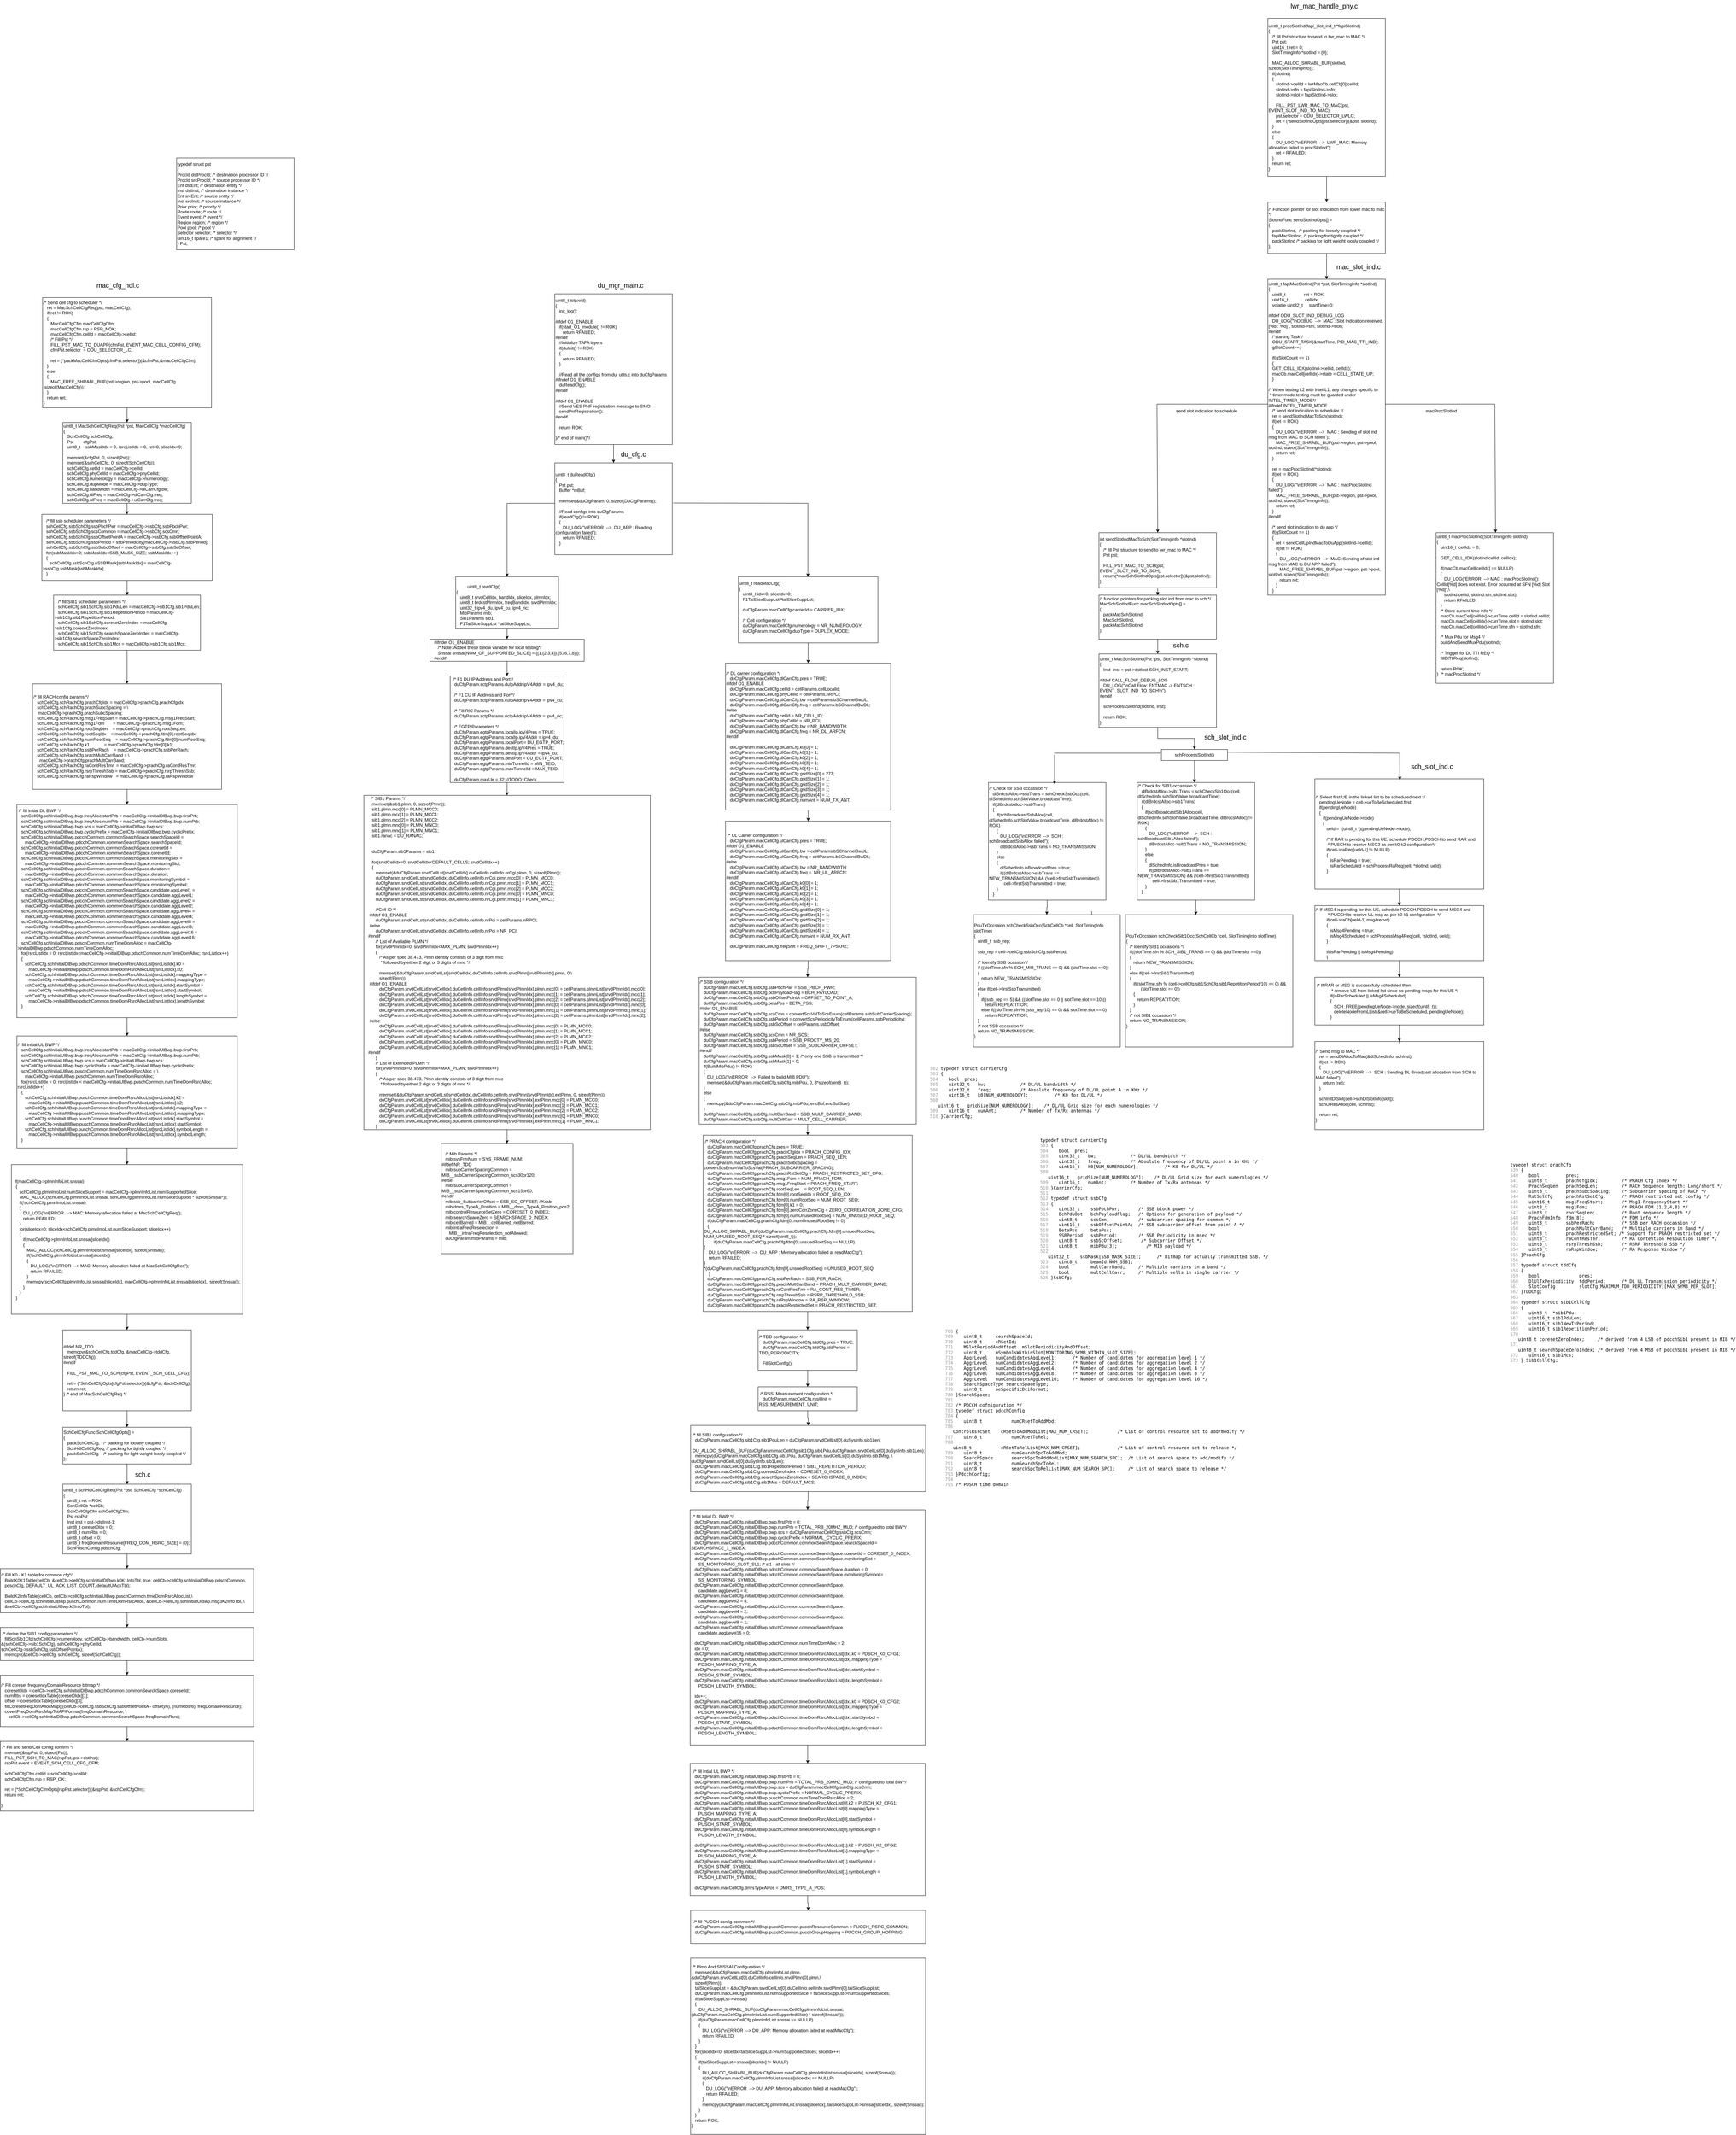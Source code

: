 <mxfile version="20.2.7" type="github">
  <diagram id="4c9493ZX0JVMc4V4SmF9" name="Page-1">
    <mxGraphModel dx="2067" dy="1859" grid="1" gridSize="10" guides="1" tooltips="1" connect="1" arrows="1" fold="1" page="1" pageScale="1" pageWidth="827" pageHeight="1169" math="0" shadow="0">
      <root>
        <mxCell id="0" />
        <mxCell id="1" parent="0" />
        <mxCell id="p64wqYi4TbKfhQqd9-dO-115" value="" style="edgeStyle=orthogonalEdgeStyle;rounded=0;orthogonalLoop=1;jettySize=auto;html=1;fontSize=18;" parent="1" source="p64wqYi4TbKfhQqd9-dO-15" target="p64wqYi4TbKfhQqd9-dO-113" edge="1">
          <mxGeometry relative="1" as="geometry" />
        </mxCell>
        <mxCell id="p64wqYi4TbKfhQqd9-dO-15" value="&lt;div&gt;uint8_t MacSchCellCfgReq(Pst *pst, MacCellCfg *macCellCfg)&lt;/div&gt;&lt;div&gt;{&lt;/div&gt;&lt;div&gt;&amp;nbsp; &amp;nbsp;SchCellCfg schCellCfg;&lt;/div&gt;&lt;div&gt;&amp;nbsp; &amp;nbsp;Pst&amp;nbsp; &amp;nbsp; &amp;nbsp; &amp;nbsp; cfgPst;&lt;/div&gt;&lt;div&gt;&amp;nbsp; &amp;nbsp;uint8_t&amp;nbsp; &amp;nbsp; ssbMaskIdx = 0, rsrcListIdx = 0, ret=0, sliceIdx=0;&lt;/div&gt;&lt;div&gt;&lt;br&gt;&lt;/div&gt;&lt;div&gt;&amp;nbsp; &amp;nbsp;memset(&amp;amp;cfgPst, 0, sizeof(Pst));&lt;/div&gt;&lt;div&gt;&amp;nbsp; &amp;nbsp;memset(&amp;amp;schCellCfg, 0, sizeof(SchCellCfg));&lt;/div&gt;&lt;div&gt;&amp;nbsp; &amp;nbsp;schCellCfg.cellId = macCellCfg-&amp;gt;cellId;&lt;/div&gt;&lt;div&gt;&amp;nbsp; &amp;nbsp;schCellCfg.phyCellId = macCellCfg-&amp;gt;phyCellId;&lt;/div&gt;&lt;div&gt;&amp;nbsp; &amp;nbsp;schCellCfg.numerology = macCellCfg-&amp;gt;numerology;&lt;/div&gt;&lt;div&gt;&amp;nbsp; &amp;nbsp;schCellCfg.dupMode = macCellCfg-&amp;gt;dupType;&lt;/div&gt;&lt;div&gt;&amp;nbsp; &amp;nbsp;schCellCfg.bandwidth = macCellCfg-&amp;gt;dlCarrCfg.bw;&lt;/div&gt;&lt;div&gt;&amp;nbsp; &amp;nbsp;schCellCfg.dlFreq = macCellCfg-&amp;gt;dlCarrCfg.freq;&lt;/div&gt;&lt;div&gt;&amp;nbsp; &amp;nbsp;schCellCfg.ulFreq = macCellCfg-&amp;gt;ulCarrCfg.freq;&lt;/div&gt;" style="rounded=0;whiteSpace=wrap;html=1;align=left;" parent="1" vertex="1">
          <mxGeometry x="-120" y="810" width="350" height="220" as="geometry" />
        </mxCell>
        <mxCell id="p64wqYi4TbKfhQqd9-dO-86" value="" style="edgeStyle=orthogonalEdgeStyle;rounded=0;orthogonalLoop=1;jettySize=auto;html=1;fontSize=18;" parent="1" source="p64wqYi4TbKfhQqd9-dO-17" target="p64wqYi4TbKfhQqd9-dO-19" edge="1">
          <mxGeometry relative="1" as="geometry" />
        </mxCell>
        <mxCell id="p64wqYi4TbKfhQqd9-dO-17" value="&lt;div&gt;#ifdef NR_TDD&lt;/div&gt;&lt;div&gt;&amp;nbsp; &amp;nbsp;memcpy(&amp;amp;schCellCfg.tddCfg, &amp;amp;macCellCfg-&amp;gt;tddCfg, sizeof(TDDCfg));&lt;/div&gt;&lt;div&gt;#endif&lt;/div&gt;&lt;div&gt;&lt;br&gt;&lt;/div&gt;&lt;div&gt;&amp;nbsp; &amp;nbsp;FILL_PST_MAC_TO_SCH(cfgPst, EVENT_SCH_CELL_CFG);&lt;/div&gt;&lt;div&gt;&lt;br&gt;&lt;/div&gt;&lt;div&gt;&amp;nbsp; &amp;nbsp;ret = (*SchCellCfgOpts[cfgPst.selector])(&amp;amp;cfgPst, &amp;amp;schCellCfg);&lt;/div&gt;&lt;div&gt;&amp;nbsp; &amp;nbsp;return ret;&lt;/div&gt;&lt;div&gt;} /* end of MacSchCellCfgReq */&lt;/div&gt;" style="rounded=0;whiteSpace=wrap;html=1;align=left;" parent="1" vertex="1">
          <mxGeometry x="-119.98" y="3280" width="350" height="220" as="geometry" />
        </mxCell>
        <mxCell id="p64wqYi4TbKfhQqd9-dO-85" value="" style="edgeStyle=orthogonalEdgeStyle;rounded=0;orthogonalLoop=1;jettySize=auto;html=1;fontSize=18;" parent="1" source="p64wqYi4TbKfhQqd9-dO-19" target="p64wqYi4TbKfhQqd9-dO-20" edge="1">
          <mxGeometry relative="1" as="geometry" />
        </mxCell>
        <mxCell id="p64wqYi4TbKfhQqd9-dO-19" value="&lt;div&gt;SchCellCfgFunc SchCellCfgOpts[] =&lt;/div&gt;&lt;div&gt;{&lt;/div&gt;&lt;div&gt;&amp;nbsp; &amp;nbsp;packSchCellCfg,&amp;nbsp; &amp;nbsp;/* packing for loosely coupled */&lt;/div&gt;&lt;div&gt;&amp;nbsp; &amp;nbsp;SchHdlCellCfgReq, /* packing for tightly coupled */&lt;/div&gt;&lt;div&gt;&amp;nbsp; &amp;nbsp;packSchCellCfg&amp;nbsp; &amp;nbsp; /* packing for light weight loosly coupled */&lt;/div&gt;&lt;div&gt;};&lt;/div&gt;" style="rounded=0;whiteSpace=wrap;html=1;align=left;" parent="1" vertex="1">
          <mxGeometry x="-119.98" y="3545" width="350" height="100" as="geometry" />
        </mxCell>
        <mxCell id="p64wqYi4TbKfhQqd9-dO-216" value="" style="edgeStyle=orthogonalEdgeStyle;rounded=0;orthogonalLoop=1;jettySize=auto;html=1;fontSize=18;" parent="1" source="p64wqYi4TbKfhQqd9-dO-20" target="p64wqYi4TbKfhQqd9-dO-69" edge="1">
          <mxGeometry relative="1" as="geometry" />
        </mxCell>
        <mxCell id="p64wqYi4TbKfhQqd9-dO-20" value="&lt;div&gt;uint8_t SchHdlCellCfgReq(Pst *pst, SchCellCfg *schCellCfg)&lt;/div&gt;&lt;div&gt;{&lt;/div&gt;&lt;div&gt;&amp;nbsp; &amp;nbsp;uint8_t ret = ROK;&lt;/div&gt;&lt;div&gt;&amp;nbsp; &amp;nbsp;SchCellCb *cellCb;&lt;/div&gt;&lt;div&gt;&amp;nbsp; &amp;nbsp;SchCellCfgCfm schCellCfgCfm;&lt;/div&gt;&lt;div&gt;&amp;nbsp; &amp;nbsp;Pst rspPst;&lt;/div&gt;&lt;div&gt;&amp;nbsp; &amp;nbsp;Inst inst = pst-&amp;gt;dstInst-1;&amp;nbsp;&lt;/div&gt;&lt;div&gt;&amp;nbsp; &amp;nbsp;uint8_t coreset0Idx = 0;&lt;/div&gt;&lt;div&gt;&amp;nbsp; &amp;nbsp;uint8_t numRbs = 0;&lt;/div&gt;&lt;div&gt;&amp;nbsp; &amp;nbsp;uint8_t offset = 0;&lt;/div&gt;&lt;div&gt;&amp;nbsp; &amp;nbsp;uint8_t freqDomainResource[FREQ_DOM_RSRC_SIZE] = {0};&lt;/div&gt;&lt;div&gt;&amp;nbsp; &amp;nbsp;SchPdschConfig pdschCfg;&lt;/div&gt;" style="rounded=0;whiteSpace=wrap;html=1;align=left;" parent="1" vertex="1">
          <mxGeometry x="-119.98" y="3700" width="350" height="190" as="geometry" />
        </mxCell>
        <mxCell id="p64wqYi4TbKfhQqd9-dO-21" value="&lt;div&gt;uint8_t tst(void)&lt;/div&gt;&lt;div&gt;{&lt;/div&gt;&lt;div&gt;&amp;nbsp; &amp;nbsp;init_log();&lt;/div&gt;&lt;div&gt;&lt;br&gt;&lt;/div&gt;&lt;div&gt;#ifdef O1_ENABLE&lt;/div&gt;&lt;div&gt;&amp;nbsp; &amp;nbsp;if(start_O1_module() != ROK)&lt;/div&gt;&lt;div&gt;&amp;nbsp; &amp;nbsp; &amp;nbsp; return RFAILED;&lt;/div&gt;&lt;div&gt;#endif&lt;/div&gt;&lt;div&gt;&amp;nbsp; &amp;nbsp;//Initialize TAPA layers&lt;/div&gt;&lt;div&gt;&amp;nbsp; &amp;nbsp;if(duInit() != ROK)&lt;/div&gt;&lt;div&gt;&amp;nbsp; &amp;nbsp;{&lt;/div&gt;&lt;div&gt;&amp;nbsp; &amp;nbsp; &amp;nbsp; return RFAILED;&lt;/div&gt;&lt;div&gt;&amp;nbsp; &amp;nbsp;}&amp;nbsp;&lt;/div&gt;&lt;div&gt;&lt;br&gt;&lt;/div&gt;&lt;div&gt;&amp;nbsp; &amp;nbsp;//Read all the configs from du_utils.c into duCfgParams&lt;/div&gt;&lt;div&gt;#ifndef O1_ENABLE&lt;/div&gt;&lt;div&gt;&amp;nbsp; &amp;nbsp;duReadCfg();&lt;/div&gt;&lt;div&gt;#endif&lt;/div&gt;&lt;div&gt;&lt;br&gt;&lt;/div&gt;&lt;div&gt;#ifdef O1_ENABLE&lt;/div&gt;&lt;div&gt;&amp;nbsp; &amp;nbsp;//Send VES PNF registration message to SMO&lt;/div&gt;&lt;div&gt;&amp;nbsp; &amp;nbsp;sendPnfRegistration();&lt;/div&gt;&lt;div&gt;#endif&lt;/div&gt;&lt;div&gt;&lt;br&gt;&lt;/div&gt;&lt;div&gt;&amp;nbsp; &amp;nbsp;return ROK;&lt;/div&gt;&lt;div&gt;&lt;br&gt;&lt;/div&gt;&lt;div&gt;}/* end of main()*/&lt;/div&gt;" style="rounded=0;whiteSpace=wrap;html=1;align=left;" parent="1" vertex="1">
          <mxGeometry x="1220" y="460" width="320" height="410" as="geometry" />
        </mxCell>
        <mxCell id="p64wqYi4TbKfhQqd9-dO-22" value="&lt;div&gt;uint8_t duReadCfg()&lt;/div&gt;&lt;div&gt;{&lt;/div&gt;&lt;div&gt;&amp;nbsp; &amp;nbsp;Pst pst;&lt;/div&gt;&lt;div&gt;&amp;nbsp; &amp;nbsp;Buffer *mBuf;&lt;/div&gt;&lt;div&gt;&lt;br&gt;&lt;/div&gt;&lt;div&gt;&amp;nbsp; &amp;nbsp;memset(&amp;amp;duCfgParam, 0, sizeof(DuCfgParams));&lt;/div&gt;&lt;div&gt;&lt;br&gt;&lt;/div&gt;&lt;div&gt;&amp;nbsp; &amp;nbsp;//Read configs into duCfgParams&lt;/div&gt;&lt;div&gt;&amp;nbsp; &amp;nbsp;if(readCfg() != ROK)&lt;/div&gt;&lt;div&gt;&amp;nbsp; &amp;nbsp;{&lt;/div&gt;&lt;div&gt;&amp;nbsp; &amp;nbsp; &amp;nbsp; DU_LOG(&quot;\nERROR&amp;nbsp; --&amp;gt;&amp;nbsp; DU_APP : Reading configuration failed&quot;);&lt;/div&gt;&lt;div&gt;&amp;nbsp; &amp;nbsp; &amp;nbsp; return RFAILED;&lt;/div&gt;&lt;div&gt;&amp;nbsp; &amp;nbsp;}&lt;/div&gt;" style="rounded=0;whiteSpace=wrap;html=1;align=left;" parent="1" vertex="1">
          <mxGeometry x="1220" y="920" width="320" height="250" as="geometry" />
        </mxCell>
        <mxCell id="p64wqYi4TbKfhQqd9-dO-23" value="" style="endArrow=classic;html=1;rounded=0;exitX=0.5;exitY=1;exitDx=0;exitDy=0;entryX=0.5;entryY=0;entryDx=0;entryDy=0;" parent="1" source="p64wqYi4TbKfhQqd9-dO-21" target="p64wqYi4TbKfhQqd9-dO-22" edge="1">
          <mxGeometry width="50" height="50" relative="1" as="geometry">
            <mxPoint x="1130" y="960" as="sourcePoint" />
            <mxPoint x="1180" y="910" as="targetPoint" />
          </mxGeometry>
        </mxCell>
        <mxCell id="p64wqYi4TbKfhQqd9-dO-34" value="" style="endArrow=none;html=1;rounded=0;" parent="1" edge="1">
          <mxGeometry width="50" height="50" relative="1" as="geometry">
            <mxPoint x="1090" y="1030" as="sourcePoint" />
            <mxPoint x="1220" y="1030" as="targetPoint" />
          </mxGeometry>
        </mxCell>
        <mxCell id="p64wqYi4TbKfhQqd9-dO-35" value="" style="endArrow=none;html=1;rounded=0;exitX=1.008;exitY=0.437;exitDx=0;exitDy=0;exitPerimeter=0;" parent="1" source="p64wqYi4TbKfhQqd9-dO-22" edge="1">
          <mxGeometry width="50" height="50" relative="1" as="geometry">
            <mxPoint x="1570" y="1030" as="sourcePoint" />
            <mxPoint x="1910" y="1030" as="targetPoint" />
          </mxGeometry>
        </mxCell>
        <mxCell id="p64wqYi4TbKfhQqd9-dO-36" value="" style="endArrow=classic;html=1;rounded=0;entryX=0.5;entryY=0;entryDx=0;entryDy=0;" parent="1" edge="1">
          <mxGeometry width="50" height="50" relative="1" as="geometry">
            <mxPoint x="1909.38" y="1030" as="sourcePoint" />
            <mxPoint x="1909.38" y="1230" as="targetPoint" />
          </mxGeometry>
        </mxCell>
        <mxCell id="p64wqYi4TbKfhQqd9-dO-37" value="&lt;div&gt;uint8_t fapiMacSlotInd(Pst *pst, SlotTimingInfo *slotInd)&lt;/div&gt;&lt;div&gt;{&lt;/div&gt;&lt;div&gt;&amp;nbsp; &amp;nbsp;uint8_t&amp;nbsp; &amp;nbsp; &amp;nbsp; &amp;nbsp; &amp;nbsp; &amp;nbsp; &amp;nbsp; &amp;nbsp;ret = ROK;&lt;/div&gt;&lt;div&gt;&amp;nbsp; &amp;nbsp;uint16_t&amp;nbsp; &amp;nbsp; &amp;nbsp; &amp;nbsp; &amp;nbsp; &amp;nbsp; &amp;nbsp; cellIdx;&lt;/div&gt;&lt;div&gt;&amp;nbsp; &amp;nbsp;volatile uint32_t&amp;nbsp; &amp;nbsp; &amp;nbsp;startTime=0;&lt;/div&gt;&lt;div&gt;&lt;br&gt;&lt;/div&gt;&lt;div&gt;#ifdef ODU_SLOT_IND_DEBUG_LOG&lt;/div&gt;&lt;div&gt;&amp;nbsp; &amp;nbsp;DU_LOG(&quot;\nDEBUG&amp;nbsp; --&amp;gt;&amp;nbsp; MAC : Slot Indication received. [%d : %d]&quot;, slotInd-&amp;gt;sfn, slotInd-&amp;gt;slot);&lt;/div&gt;&lt;div&gt;#endif&lt;/div&gt;&lt;div&gt;&amp;nbsp; &amp;nbsp;/*starting Task*/&lt;/div&gt;&lt;div&gt;&amp;nbsp; &amp;nbsp;ODU_START_TASK(&amp;amp;startTime, PID_MAC_TTI_IND);&lt;/div&gt;&lt;div&gt;&amp;nbsp; &amp;nbsp;gSlotCount++;&lt;/div&gt;&lt;div&gt;&lt;br&gt;&lt;/div&gt;&lt;div&gt;&amp;nbsp; &amp;nbsp;if(gSlotCount == 1)&lt;/div&gt;&lt;div&gt;&amp;nbsp; &amp;nbsp;{&lt;/div&gt;&lt;div&gt;&lt;span style=&quot;&quot;&gt; &lt;/span&gt;&amp;nbsp; &amp;nbsp;GET_CELL_IDX(slotInd-&amp;gt;cellId, cellIdx);&lt;/div&gt;&lt;div&gt;&lt;span style=&quot;&quot;&gt; &lt;/span&gt;&amp;nbsp; &amp;nbsp;macCb.macCell[cellIdx]-&amp;gt;state = CELL_STATE_UP;&lt;/div&gt;&lt;div&gt;&amp;nbsp; &amp;nbsp;}&lt;/div&gt;&lt;div&gt;&lt;br&gt;&lt;/div&gt;&lt;div&gt;/* When testing L2 with Intel-L1, any changes specific to&amp;nbsp;&lt;/div&gt;&lt;div&gt;&amp;nbsp;* timer mode testing must be guarded under INTEL_TIMER_MODE*/&lt;/div&gt;&lt;div&gt;#ifndef INTEL_TIMER_MODE&lt;/div&gt;&lt;div&gt;&amp;nbsp; &amp;nbsp;/* send slot indication to scheduler */&lt;/div&gt;&lt;div&gt;&amp;nbsp; &amp;nbsp;ret = sendSlotIndMacToSch(slotInd);&lt;/div&gt;&lt;div&gt;&amp;nbsp; &amp;nbsp;if(ret != ROK)&lt;/div&gt;&lt;div&gt;&amp;nbsp; &amp;nbsp;{&lt;/div&gt;&lt;div&gt;&amp;nbsp; &amp;nbsp; &amp;nbsp; DU_LOG(&quot;\nERROR&amp;nbsp; --&amp;gt;&amp;nbsp; MAC : Sending of slot ind msg from MAC to SCH failed&quot;);&lt;/div&gt;&lt;div&gt;&amp;nbsp; &amp;nbsp; &amp;nbsp; MAC_FREE_SHRABL_BUF(pst-&amp;gt;region, pst-&amp;gt;pool, slotInd, sizeof(SlotTimingInfo));&lt;/div&gt;&lt;div&gt;&amp;nbsp; &amp;nbsp; &amp;nbsp; return ret;&lt;/div&gt;&lt;div&gt;&amp;nbsp; &amp;nbsp;}&lt;/div&gt;&lt;div&gt;&lt;br&gt;&lt;/div&gt;&lt;div&gt;&amp;nbsp; &amp;nbsp;ret = macProcSlotInd(*slotInd);&lt;/div&gt;&lt;div&gt;&amp;nbsp; &amp;nbsp;if(ret != ROK)&lt;/div&gt;&lt;div&gt;&amp;nbsp; &amp;nbsp;{&lt;/div&gt;&lt;div&gt;&amp;nbsp; &amp;nbsp; &amp;nbsp; DU_LOG(&quot;\nERROR&amp;nbsp; --&amp;gt;&amp;nbsp; MAC : macProcSlotInd failed&quot;);&lt;/div&gt;&lt;div&gt;&amp;nbsp; &amp;nbsp; &amp;nbsp; MAC_FREE_SHRABL_BUF(pst-&amp;gt;region, pst-&amp;gt;pool, slotInd, sizeof(SlotTimingInfo));&lt;/div&gt;&lt;div&gt;&amp;nbsp; &amp;nbsp; &amp;nbsp; return ret;&lt;/div&gt;&lt;div&gt;&amp;nbsp; &amp;nbsp;}&lt;/div&gt;&lt;div&gt;&lt;div&gt;#endif&lt;/div&gt;&lt;div&gt;&lt;br&gt;&lt;/div&gt;&lt;div&gt;&amp;nbsp; &amp;nbsp;/* send slot indication to du app */&lt;/div&gt;&lt;div&gt;&amp;nbsp; &amp;nbsp;if(gSlotCount == 1)&amp;nbsp; &amp;nbsp;&lt;/div&gt;&lt;div&gt;&amp;nbsp; &amp;nbsp;{&lt;/div&gt;&lt;div&gt;&amp;nbsp; &amp;nbsp; &amp;nbsp; ret = sendCellUpIndMacToDuApp(slotInd-&amp;gt;cellId);&lt;/div&gt;&lt;div&gt;&amp;nbsp; &amp;nbsp; &amp;nbsp; if(ret != ROK)&lt;/div&gt;&lt;div&gt;&amp;nbsp; &amp;nbsp; &amp;nbsp; {&lt;/div&gt;&lt;div&gt;&amp;nbsp; &amp;nbsp; &amp;nbsp; &amp;nbsp; &amp;nbsp;DU_LOG(&quot;\nERROR&amp;nbsp; --&amp;gt;&amp;nbsp; MAC :Sending of slot ind msg from MAC to DU APP failed&quot;);&lt;/div&gt;&lt;div&gt;&amp;nbsp; &amp;nbsp; &amp;nbsp; &amp;nbsp; &amp;nbsp;MAC_FREE_SHRABL_BUF(pst-&amp;gt;region, pst-&amp;gt;pool, slotInd, sizeof(SlotTimingInfo));&lt;/div&gt;&lt;div&gt;&amp;nbsp; &amp;nbsp; &amp;nbsp; &amp;nbsp; &amp;nbsp;return ret;&lt;/div&gt;&lt;div&gt;&amp;nbsp; &amp;nbsp; &amp;nbsp; }&lt;/div&gt;&lt;div&gt;&amp;nbsp; &amp;nbsp;}&lt;/div&gt;&lt;/div&gt;" style="rounded=0;whiteSpace=wrap;html=1;align=left;" parent="1" vertex="1">
          <mxGeometry x="3162" y="420" width="320" height="860" as="geometry" />
        </mxCell>
        <mxCell id="p64wqYi4TbKfhQqd9-dO-56" value="" style="edgeStyle=orthogonalEdgeStyle;rounded=0;orthogonalLoop=1;jettySize=auto;html=1;" parent="1" edge="1">
          <mxGeometry relative="1" as="geometry">
            <mxPoint x="2682" y="2140" as="sourcePoint" />
            <mxPoint x="2682" y="2180" as="targetPoint" />
          </mxGeometry>
        </mxCell>
        <mxCell id="p64wqYi4TbKfhQqd9-dO-167" value="" style="edgeStyle=orthogonalEdgeStyle;rounded=0;orthogonalLoop=1;jettySize=auto;html=1;fontSize=18;" parent="1" source="p64wqYi4TbKfhQqd9-dO-41" target="p64wqYi4TbKfhQqd9-dO-42" edge="1">
          <mxGeometry relative="1" as="geometry" />
        </mxCell>
        <mxCell id="p64wqYi4TbKfhQqd9-dO-41" value="&lt;div&gt;/* Check for SSB occassion */&lt;/div&gt;&lt;div&gt;&amp;nbsp; &amp;nbsp;dlBrdcstAlloc-&amp;gt;ssbTrans = schCheckSsbOcc(cell, dlSchedInfo.schSlotValue.broadcastTime);&amp;nbsp;&lt;/div&gt;&lt;div&gt;&amp;nbsp; &amp;nbsp;if(dlBrdcstAlloc-&amp;gt;ssbTrans)&lt;/div&gt;&lt;div&gt;&amp;nbsp; &amp;nbsp;{&lt;/div&gt;&lt;div&gt;&amp;nbsp; &amp;nbsp; &amp;nbsp; if(schBroadcastSsbAlloc(cell, dlSchedInfo.schSlotValue.broadcastTime, dlBrdcstAlloc) != ROK)&lt;/div&gt;&lt;div&gt;&amp;nbsp; &amp;nbsp; &amp;nbsp; {&lt;/div&gt;&lt;div&gt;&amp;nbsp; &amp;nbsp; &amp;nbsp; &amp;nbsp; &amp;nbsp;DU_LOG(&quot;\nERROR&amp;nbsp; --&amp;gt;&amp;nbsp; SCH : schBroadcastSsbAlloc failed&quot;);&lt;/div&gt;&lt;div&gt;&amp;nbsp; &amp;nbsp; &amp;nbsp; &amp;nbsp; &amp;nbsp;dlBrdcstAlloc-&amp;gt;ssbTrans = NO_TRANSMISSION;&lt;/div&gt;&lt;div&gt;&amp;nbsp; &amp;nbsp; &amp;nbsp; }&lt;/div&gt;&lt;div&gt;&amp;nbsp; &amp;nbsp; &amp;nbsp; else&amp;nbsp;&lt;/div&gt;&lt;div&gt;&amp;nbsp; &amp;nbsp; &amp;nbsp; {&lt;/div&gt;&lt;div&gt;&amp;nbsp; &amp;nbsp; &amp;nbsp; &amp;nbsp; &amp;nbsp;dlSchedInfo.isBroadcastPres = true;&lt;/div&gt;&lt;div&gt;&amp;nbsp; &amp;nbsp; &amp;nbsp; &amp;nbsp; &amp;nbsp;if((dlBrdcstAlloc-&amp;gt;ssbTrans == NEW_TRANSMISSION) &amp;amp;&amp;amp; (!cell-&amp;gt;firstSsbTransmitted))&lt;/div&gt;&lt;div&gt;&amp;nbsp; &amp;nbsp; &amp;nbsp; &amp;nbsp; &amp;nbsp; &amp;nbsp; cell-&amp;gt;firstSsbTransmitted = true;&lt;/div&gt;&lt;div&gt;&amp;nbsp; &amp;nbsp; &amp;nbsp; }&lt;/div&gt;&lt;div&gt;&amp;nbsp; &amp;nbsp;}&lt;/div&gt;" style="rounded=0;whiteSpace=wrap;html=1;align=left;" parent="1" vertex="1">
          <mxGeometry x="2401" y="1790" width="320" height="320" as="geometry" />
        </mxCell>
        <mxCell id="p64wqYi4TbKfhQqd9-dO-42" value="&lt;div&gt;PduTxOccsaion schCheckSsbOcc(SchCellCb *cell, SlotTimingInfo slotTime)&lt;/div&gt;&lt;div&gt;{&lt;/div&gt;&lt;div&gt;&amp;nbsp; &amp;nbsp;uint8_t&amp;nbsp; ssb_rep;&lt;/div&gt;&lt;div&gt;&lt;br&gt;&lt;/div&gt;&lt;div&gt;&amp;nbsp; &amp;nbsp;ssb_rep = cell-&amp;gt;cellCfg.ssbSchCfg.ssbPeriod;&lt;/div&gt;&lt;div&gt;&lt;br&gt;&lt;/div&gt;&lt;div&gt;&amp;nbsp; &amp;nbsp;/* Identify SSB ocassion*/&lt;/div&gt;&lt;div&gt;&amp;nbsp; &amp;nbsp;if ((slotTime.sfn % SCH_MIB_TRANS == 0) &amp;amp;&amp;amp; (slotTime.slot ==0))&lt;/div&gt;&lt;div&gt;&amp;nbsp; &amp;nbsp;{&lt;/div&gt;&lt;div&gt;&amp;nbsp; &amp;nbsp; &amp;nbsp; return NEW_TRANSMISSION;&lt;/div&gt;&lt;div&gt;&amp;nbsp; &amp;nbsp;}&lt;/div&gt;&lt;div&gt;&amp;nbsp; &amp;nbsp;else if(cell-&amp;gt;firstSsbTransmitted)&amp;nbsp;&lt;/div&gt;&lt;div&gt;&amp;nbsp; &amp;nbsp;{&lt;/div&gt;&lt;div&gt;&amp;nbsp; &amp;nbsp; &amp;nbsp; if((ssb_rep == 5) &amp;amp;&amp;amp; ((slotTime.slot == 0 || slotTime.slot == 10)))&lt;/div&gt;&lt;div&gt;&amp;nbsp; &amp;nbsp; &amp;nbsp; &amp;nbsp; &amp;nbsp;return REPEATITION;&lt;/div&gt;&lt;div&gt;&amp;nbsp; &amp;nbsp; &amp;nbsp; else if((slotTime.sfn % (ssb_rep/10) == 0) &amp;amp;&amp;amp; slotTime.slot == 0)&lt;/div&gt;&lt;div&gt;&amp;nbsp; &amp;nbsp; &amp;nbsp; &amp;nbsp; &amp;nbsp;return REPEATITION;&lt;/div&gt;&lt;div&gt;&amp;nbsp; &amp;nbsp;}&lt;/div&gt;&lt;div&gt;&amp;nbsp; &amp;nbsp;/* not SSB occassion */&lt;/div&gt;&lt;div&gt;&amp;nbsp; &amp;nbsp;return NO_TRANSMISSION;&lt;/div&gt;&lt;div&gt;}&lt;/div&gt;" style="rounded=0;whiteSpace=wrap;html=1;align=left;" parent="1" vertex="1">
          <mxGeometry x="2360" y="2150" width="400" height="360" as="geometry" />
        </mxCell>
        <mxCell id="p64wqYi4TbKfhQqd9-dO-107" value="" style="edgeStyle=orthogonalEdgeStyle;rounded=0;orthogonalLoop=1;jettySize=auto;html=1;fontSize=18;" parent="1" source="p64wqYi4TbKfhQqd9-dO-44" target="p64wqYi4TbKfhQqd9-dO-46" edge="1">
          <mxGeometry relative="1" as="geometry" />
        </mxCell>
        <mxCell id="p64wqYi4TbKfhQqd9-dO-44" value="&lt;div&gt;/* Select first UE in the linked list to be scheduled next */&lt;/div&gt;&lt;div&gt;&amp;nbsp; &amp;nbsp;pendingUeNode = cell-&amp;gt;ueToBeScheduled.first;&lt;/div&gt;&lt;div&gt;&amp;nbsp; &amp;nbsp;if(pendingUeNode)&lt;/div&gt;&lt;div&gt;&amp;nbsp; &amp;nbsp;{&lt;/div&gt;&lt;div&gt;&amp;nbsp; &amp;nbsp; &amp;nbsp; if(pendingUeNode-&amp;gt;node)&lt;/div&gt;&lt;div&gt;&amp;nbsp; &amp;nbsp; &amp;nbsp; {&lt;/div&gt;&lt;div&gt;&amp;nbsp; &amp;nbsp; &amp;nbsp; &amp;nbsp; &amp;nbsp;ueId = *(uint8_t *)(pendingUeNode-&amp;gt;node);&lt;/div&gt;&lt;div&gt;&lt;br&gt;&lt;/div&gt;&lt;div&gt;&amp;nbsp; &amp;nbsp; &amp;nbsp; &amp;nbsp; &amp;nbsp;/* If RAR is pending for this UE, schedule PDCCH,PDSCH to send RAR and&amp;nbsp;&lt;/div&gt;&lt;div&gt;&amp;nbsp; &amp;nbsp; &amp;nbsp; &amp;nbsp; &amp;nbsp; * PUSCH to receive MSG3 as per k0-k2 configuration*/&lt;/div&gt;&lt;div&gt;&amp;nbsp; &amp;nbsp; &amp;nbsp; &amp;nbsp; &amp;nbsp;if(cell-&amp;gt;raReq[ueId-1] != NULLP)&lt;/div&gt;&lt;div&gt;&amp;nbsp; &amp;nbsp; &amp;nbsp; &amp;nbsp; &amp;nbsp;{&lt;/div&gt;&lt;div&gt;&amp;nbsp; &amp;nbsp; &amp;nbsp; &amp;nbsp; &amp;nbsp; &amp;nbsp; isRarPending = true;&lt;/div&gt;&lt;div&gt;&amp;nbsp; &amp;nbsp; &amp;nbsp; &amp;nbsp; &amp;nbsp; &amp;nbsp; isRarScheduled = schProcessRaReq(cell, *slotInd, ueId);&lt;/div&gt;&lt;div&gt;&amp;nbsp; &amp;nbsp; &amp;nbsp; &amp;nbsp; &amp;nbsp;}&lt;/div&gt;" style="rounded=0;whiteSpace=wrap;html=1;align=left;" parent="1" vertex="1">
          <mxGeometry x="3290" y="1780" width="460" height="300" as="geometry" />
        </mxCell>
        <mxCell id="p64wqYi4TbKfhQqd9-dO-152" value="" style="edgeStyle=orthogonalEdgeStyle;rounded=0;orthogonalLoop=1;jettySize=auto;html=1;fontSize=18;" parent="1" source="p64wqYi4TbKfhQqd9-dO-46" target="p64wqYi4TbKfhQqd9-dO-148" edge="1">
          <mxGeometry relative="1" as="geometry" />
        </mxCell>
        <mxCell id="p64wqYi4TbKfhQqd9-dO-46" value="&lt;div&gt;/* If MSG4 is pending for this UE, schedule PDCCH,PDSCH to send MSG4 and&lt;/div&gt;&lt;div&gt;&amp;nbsp; &amp;nbsp; &amp;nbsp; &amp;nbsp; &amp;nbsp; * PUCCH to receive UL msg as per k0-k1 configuration&amp;nbsp; */&lt;/div&gt;&lt;div&gt;&amp;nbsp; &amp;nbsp; &amp;nbsp; &amp;nbsp; &amp;nbsp;if(cell-&amp;gt;raCb[ueId-1].msg4recvd)&lt;/div&gt;&lt;div&gt;&amp;nbsp; &amp;nbsp; &amp;nbsp; &amp;nbsp; &amp;nbsp;{&lt;/div&gt;&lt;div&gt;&amp;nbsp; &amp;nbsp; &amp;nbsp; &amp;nbsp; &amp;nbsp; &amp;nbsp; isMsg4Pending = true;&lt;/div&gt;&lt;div&gt;&amp;nbsp; &amp;nbsp; &amp;nbsp; &amp;nbsp; &amp;nbsp; &amp;nbsp; isMsg4Scheduled = schProcessMsg4Req(cell, *slotInd, ueId);&lt;/div&gt;&lt;div&gt;&amp;nbsp; &amp;nbsp; &amp;nbsp; &amp;nbsp; &amp;nbsp;}&lt;/div&gt;&lt;div&gt;&lt;br&gt;&lt;/div&gt;&lt;div&gt;&amp;nbsp; &amp;nbsp; &amp;nbsp; &amp;nbsp; &amp;nbsp;if(isRarPending || isMsg4Pending)&lt;/div&gt;&lt;div&gt;&amp;nbsp; &amp;nbsp; &amp;nbsp; &amp;nbsp; &amp;nbsp;{&lt;/div&gt;" style="rounded=0;whiteSpace=wrap;html=1;align=left;" parent="1" vertex="1">
          <mxGeometry x="3290" y="2125" width="460" height="150" as="geometry" />
        </mxCell>
        <mxCell id="p64wqYi4TbKfhQqd9-dO-47" value="&lt;div&gt;/* Send msg to MAC */&lt;/div&gt;&lt;div&gt;&amp;nbsp; &amp;nbsp;ret = sendDlAllocToMac(&amp;amp;dlSchedInfo, schInst);&lt;/div&gt;&lt;div&gt;&amp;nbsp; &amp;nbsp;if(ret != ROK)&lt;/div&gt;&lt;div&gt;&amp;nbsp; &amp;nbsp;{&lt;/div&gt;&lt;div&gt;&amp;nbsp; &amp;nbsp; &amp;nbsp; DU_LOG(&quot;\nERROR&amp;nbsp; --&amp;gt;&amp;nbsp; SCH : Sending DL Broadcast allocation from SCH to MAC failed&quot;);&lt;/div&gt;&lt;div&gt;&amp;nbsp; &amp;nbsp; &amp;nbsp; return (ret);&lt;/div&gt;&lt;div&gt;&amp;nbsp; &amp;nbsp;}&lt;/div&gt;&lt;div&gt;&lt;br&gt;&lt;/div&gt;&lt;div&gt;&amp;nbsp; &amp;nbsp;schInitDlSlot(cell-&amp;gt;schDlSlotInfo[slot]);&lt;/div&gt;&lt;div&gt;&amp;nbsp; &amp;nbsp;schUlResAlloc(cell, schInst);&lt;/div&gt;&lt;div&gt;&lt;br&gt;&lt;/div&gt;&lt;div&gt;&amp;nbsp; &amp;nbsp;return ret;&lt;/div&gt;&lt;div&gt;}&lt;/div&gt;" style="rounded=0;whiteSpace=wrap;html=1;align=left;" parent="1" vertex="1">
          <mxGeometry x="3290" y="2495" width="460" height="240" as="geometry" />
        </mxCell>
        <mxCell id="p64wqYi4TbKfhQqd9-dO-89" value="" style="edgeStyle=orthogonalEdgeStyle;rounded=0;orthogonalLoop=1;jettySize=auto;html=1;fontSize=18;" parent="1" source="p64wqYi4TbKfhQqd9-dO-48" target="p64wqYi4TbKfhQqd9-dO-15" edge="1">
          <mxGeometry relative="1" as="geometry" />
        </mxCell>
        <mxCell id="p64wqYi4TbKfhQqd9-dO-48" value="&lt;div style=&quot;&quot;&gt;/* Send cell cfg to scheduler */&lt;/div&gt;&lt;div style=&quot;&quot;&gt;&amp;nbsp; &amp;nbsp;ret = MacSchCellCfgReq(pst, macCellCfg);&lt;/div&gt;&lt;div style=&quot;&quot;&gt;&amp;nbsp; &amp;nbsp;if(ret != ROK)&lt;/div&gt;&lt;div style=&quot;&quot;&gt;&amp;nbsp; &amp;nbsp;{&lt;/div&gt;&lt;div style=&quot;&quot;&gt;&amp;nbsp; &amp;nbsp; &amp;nbsp; MacCellCfgCfm macCellCfgCfm;&lt;/div&gt;&lt;div style=&quot;&quot;&gt;&amp;nbsp; &amp;nbsp; &amp;nbsp; macCellCfgCfm.rsp = RSP_NOK;&lt;/div&gt;&lt;div style=&quot;&quot;&gt;&amp;nbsp; &amp;nbsp; &amp;nbsp; macCellCfgCfm.cellId = macCellCfg-&amp;gt;cellId;&lt;/div&gt;&lt;div style=&quot;&quot;&gt;&amp;nbsp; &amp;nbsp; &amp;nbsp; /* Fill Pst */&lt;/div&gt;&lt;div style=&quot;&quot;&gt;&amp;nbsp; &amp;nbsp; &amp;nbsp; FILL_PST_MAC_TO_DUAPP(cfmPst, EVENT_MAC_CELL_CONFIG_CFM);&lt;/div&gt;&lt;div style=&quot;&quot;&gt;&amp;nbsp; &amp;nbsp; &amp;nbsp; cfmPst.selector&amp;nbsp; = ODU_SELECTOR_LC;&lt;/div&gt;&lt;div style=&quot;&quot;&gt;&lt;br&gt;&lt;/div&gt;&lt;div style=&quot;&quot;&gt;&amp;nbsp; &amp;nbsp; &amp;nbsp; ret = (*packMacCellCfmOpts[cfmPst.selector])(&amp;amp;cfmPst,&amp;amp;macCellCfgCfm);&lt;/div&gt;&lt;div style=&quot;&quot;&gt;&amp;nbsp; &amp;nbsp;}&lt;/div&gt;&lt;div style=&quot;&quot;&gt;&amp;nbsp; &amp;nbsp;else&lt;/div&gt;&lt;div style=&quot;&quot;&gt;&amp;nbsp; &amp;nbsp;{&lt;/div&gt;&lt;div style=&quot;&quot;&gt;&amp;nbsp; &amp;nbsp; &amp;nbsp; MAC_FREE_SHRABL_BUF(pst-&amp;gt;region, pst-&amp;gt;pool, macCellCfg ,sizeof(MacCellCfg));&lt;/div&gt;&lt;div style=&quot;&quot;&gt;&amp;nbsp; &amp;nbsp;}&lt;/div&gt;&lt;div style=&quot;&quot;&gt;&amp;nbsp; &amp;nbsp;return ret;&lt;/div&gt;&lt;div style=&quot;&quot;&gt;}&lt;/div&gt;" style="rounded=0;whiteSpace=wrap;html=1;align=left;" parent="1" vertex="1">
          <mxGeometry x="-175" y="470" width="460" height="300" as="geometry" />
        </mxCell>
        <mxCell id="p64wqYi4TbKfhQqd9-dO-57" value="&lt;font style=&quot;font-size: 18px;&quot;&gt;mac_cfg_hdl.c&lt;/font&gt;" style="text;whiteSpace=wrap;html=1;" parent="1" vertex="1">
          <mxGeometry x="-30" y="420" width="150" height="40" as="geometry" />
        </mxCell>
        <mxCell id="p64wqYi4TbKfhQqd9-dO-65" value="&lt;span style=&quot;font-size: 18px;&quot;&gt;sch.c&lt;/span&gt;" style="text;whiteSpace=wrap;html=1;" parent="1" vertex="1">
          <mxGeometry x="75.02" y="3657" width="150" height="40" as="geometry" />
        </mxCell>
        <mxCell id="p64wqYi4TbKfhQqd9-dO-66" value="&lt;font style=&quot;font-size: 18px;&quot;&gt;du_mgr_main.c&lt;/font&gt;" style="text;whiteSpace=wrap;html=1;fontSize=12;" parent="1" vertex="1">
          <mxGeometry x="1335" y="420" width="90" height="40" as="geometry" />
        </mxCell>
        <mxCell id="p64wqYi4TbKfhQqd9-dO-187" value="" style="edgeStyle=orthogonalEdgeStyle;rounded=0;orthogonalLoop=1;jettySize=auto;html=1;fontSize=18;" parent="1" source="p64wqYi4TbKfhQqd9-dO-69" target="p64wqYi4TbKfhQqd9-dO-184" edge="1">
          <mxGeometry relative="1" as="geometry" />
        </mxCell>
        <mxCell id="p64wqYi4TbKfhQqd9-dO-69" value="&lt;div&gt;/* Fill K0 - K1 table for common cfg*/&amp;nbsp;&lt;/div&gt;&lt;div&gt;&amp;nbsp; &amp;nbsp;BuildK0K1Table(cellCb, &amp;amp;cellCb-&amp;gt;cellCfg.schInitialDlBwp.k0K1InfoTbl, true, cellCb-&amp;gt;cellCfg.schInitialDlBwp.pdschCommon,&lt;/div&gt;&lt;div&gt;&amp;nbsp; &amp;nbsp;pdschCfg, DEFAULT_UL_ACK_LIST_COUNT, defaultUlAckTbl);&lt;/div&gt;&lt;div&gt;&amp;nbsp; &amp;nbsp;&lt;/div&gt;&lt;div&gt;&amp;nbsp; &amp;nbsp;BuildK2InfoTable(cellCb, cellCb-&amp;gt;cellCfg.schInitialUlBwp.puschCommon.timeDomRsrcAllocList,\&lt;/div&gt;&lt;div&gt;&amp;nbsp; &amp;nbsp;cellCb-&amp;gt;cellCfg.schInitialUlBwp.puschCommon.numTimeDomRsrcAlloc, &amp;amp;cellCb-&amp;gt;cellCfg.schInitialUlBwp.msg3K2InfoTbl, \&lt;/div&gt;&lt;div&gt;&amp;nbsp; &amp;nbsp;&amp;amp;cellCb-&amp;gt;cellCfg.schInitialUlBwp.k2InfoTbl);&lt;/div&gt;" style="rounded=0;whiteSpace=wrap;html=1;align=left;" parent="1" vertex="1">
          <mxGeometry x="-289.98" y="3930" width="690" height="120" as="geometry" />
        </mxCell>
        <mxCell id="p64wqYi4TbKfhQqd9-dO-71" value="&lt;div&gt;typedef struct pst&lt;/div&gt;&lt;div&gt;{&lt;/div&gt;&lt;div&gt;ProcId dstProcId; /* destination processor ID */&lt;/div&gt;&lt;div&gt;ProcId srcProcId; /* source processor ID */&lt;/div&gt;&lt;div&gt;Ent dstEnt; /* destination entity */&lt;/div&gt;&lt;div&gt;Inst dstInst; /* destination instance */&lt;/div&gt;&lt;div&gt;Ent srcEnt; /* source entity */&lt;/div&gt;&lt;div&gt;Inst srcInst; /* source instance */&lt;/div&gt;&lt;div&gt;Prior prior; /* priority */&lt;/div&gt;&lt;div&gt;Route route; /* route */&lt;/div&gt;&lt;div&gt;Event event; /* event */&lt;/div&gt;&lt;div&gt;Region region; /* region */&lt;/div&gt;&lt;div&gt;Pool pool; /* pool */&lt;/div&gt;&lt;div&gt;Selector selector; /* selector */&lt;/div&gt;&lt;div&gt;uint16_t spare1; /* spare for alignment */&lt;/div&gt;&lt;div&gt;} Pst;&lt;/div&gt;" style="rounded=0;whiteSpace=wrap;html=1;align=left;" parent="1" vertex="1">
          <mxGeometry x="190" y="90" width="320" height="250" as="geometry" />
        </mxCell>
        <mxCell id="p64wqYi4TbKfhQqd9-dO-77" value="" style="edgeStyle=orthogonalEdgeStyle;rounded=0;orthogonalLoop=1;jettySize=auto;html=1;fontSize=18;" parent="1" source="p64wqYi4TbKfhQqd9-dO-72" target="p64wqYi4TbKfhQqd9-dO-75" edge="1">
          <mxGeometry relative="1" as="geometry" />
        </mxCell>
        <mxCell id="p64wqYi4TbKfhQqd9-dO-72" value="&lt;div&gt;uint8_t procSlotInd(fapi_slot_ind_t *fapiSlotInd)&lt;/div&gt;&lt;div&gt;{&lt;/div&gt;&lt;div&gt;&amp;nbsp; &amp;nbsp;/* fill Pst structure to send to lwr_mac to MAC */&lt;/div&gt;&lt;div&gt;&amp;nbsp; &amp;nbsp;Pst pst;&lt;/div&gt;&lt;div&gt;&amp;nbsp; &amp;nbsp;uint16_t ret = 0;&lt;/div&gt;&lt;div&gt;&amp;nbsp; &amp;nbsp;SlotTimingInfo *slotInd = {0};&lt;/div&gt;&lt;div&gt;&lt;br&gt;&lt;/div&gt;&lt;div&gt;&amp;nbsp; &amp;nbsp;MAC_ALLOC_SHRABL_BUF(slotInd, sizeof(SlotTimingInfo));&lt;/div&gt;&lt;div&gt;&amp;nbsp; &amp;nbsp;if(slotInd)&lt;/div&gt;&lt;div&gt;&amp;nbsp; &amp;nbsp;{&lt;/div&gt;&lt;div&gt;&amp;nbsp; &amp;nbsp; &amp;nbsp; slotInd-&amp;gt;cellId = lwrMacCb.cellCb[0].cellId;&amp;nbsp;&lt;/div&gt;&lt;div&gt;&amp;nbsp; &amp;nbsp; &amp;nbsp; slotInd-&amp;gt;sfn = fapiSlotInd-&amp;gt;sfn;&lt;/div&gt;&lt;div&gt;&amp;nbsp; &amp;nbsp; &amp;nbsp; slotInd-&amp;gt;slot = fapiSlotInd-&amp;gt;slot;&lt;/div&gt;&lt;div&gt;&lt;br&gt;&lt;/div&gt;&lt;div&gt;&amp;nbsp; &amp;nbsp; &amp;nbsp; FILL_PST_LWR_MAC_TO_MAC(pst, EVENT_SLOT_IND_TO_MAC);&lt;/div&gt;&lt;div&gt;&amp;nbsp; &amp;nbsp; &amp;nbsp; pst.selector = ODU_SELECTOR_LWLC;&lt;/div&gt;&lt;div&gt;&amp;nbsp; &amp;nbsp; &amp;nbsp; ret = (*sendSlotIndOpts[pst.selector])(&amp;amp;pst, slotInd);&lt;/div&gt;&lt;div&gt;&amp;nbsp; &amp;nbsp;}&lt;/div&gt;&lt;div&gt;&amp;nbsp; &amp;nbsp;else&lt;/div&gt;&lt;div&gt;&amp;nbsp; &amp;nbsp;{&lt;/div&gt;&lt;div&gt;&amp;nbsp; &amp;nbsp; &amp;nbsp; DU_LOG(&quot;\nERROR&amp;nbsp; --&amp;gt;&amp;nbsp; LWR_MAC: Memory allocation failed in procSlotInd&quot;);&lt;/div&gt;&lt;div&gt;&amp;nbsp; &amp;nbsp; &amp;nbsp; ret = RFAILED;&lt;/div&gt;&lt;div&gt;&amp;nbsp; &amp;nbsp;}&lt;/div&gt;&lt;div&gt;&amp;nbsp; &amp;nbsp;return ret;&lt;/div&gt;&lt;div&gt;}&lt;/div&gt;" style="rounded=0;whiteSpace=wrap;html=1;align=left;" parent="1" vertex="1">
          <mxGeometry x="3162" y="-290" width="320" height="430" as="geometry" />
        </mxCell>
        <mxCell id="p64wqYi4TbKfhQqd9-dO-73" value="lwr_mac_handle_phy.c" style="text;whiteSpace=wrap;html=1;fontSize=18;" parent="1" vertex="1">
          <mxGeometry x="3222" y="-340" width="220" height="50" as="geometry" />
        </mxCell>
        <mxCell id="p64wqYi4TbKfhQqd9-dO-79" value="" style="edgeStyle=orthogonalEdgeStyle;rounded=0;orthogonalLoop=1;jettySize=auto;html=1;fontSize=18;" parent="1" source="p64wqYi4TbKfhQqd9-dO-75" target="p64wqYi4TbKfhQqd9-dO-37" edge="1">
          <mxGeometry relative="1" as="geometry" />
        </mxCell>
        <mxCell id="p64wqYi4TbKfhQqd9-dO-75" value="&lt;div&gt;/* Function pointer for slot indication from lower mac to mac */&lt;/div&gt;&lt;div&gt;SlotIndFunc sendSlotIndOpts[] =&lt;/div&gt;&lt;div&gt;{&lt;/div&gt;&lt;div&gt;&amp;nbsp; &amp;nbsp;packSlotInd,&amp;nbsp; /* packing for loosely coupled */&lt;/div&gt;&lt;div&gt;&amp;nbsp; &amp;nbsp;fapiMacSlotInd, /* packing for tightly coupled */&lt;/div&gt;&lt;div&gt;&amp;nbsp; &amp;nbsp;packSlotInd /* packing for light weight loosly coupled */&lt;/div&gt;&lt;div&gt;};&lt;/div&gt;" style="rounded=0;whiteSpace=wrap;html=1;align=left;" parent="1" vertex="1">
          <mxGeometry x="3162" y="210" width="320" height="140" as="geometry" />
        </mxCell>
        <mxCell id="p64wqYi4TbKfhQqd9-dO-76" value="mac_slot_ind.c" style="text;whiteSpace=wrap;html=1;fontSize=18;" parent="1" vertex="1">
          <mxGeometry x="3347" y="370" width="150" height="50" as="geometry" />
        </mxCell>
        <mxCell id="p64wqYi4TbKfhQqd9-dO-93" value="" style="edgeStyle=orthogonalEdgeStyle;rounded=0;orthogonalLoop=1;jettySize=auto;html=1;fontSize=18;" parent="1" source="p64wqYi4TbKfhQqd9-dO-90" target="p64wqYi4TbKfhQqd9-dO-92" edge="1">
          <mxGeometry relative="1" as="geometry" />
        </mxCell>
        <mxCell id="p64wqYi4TbKfhQqd9-dO-90" value="&lt;div&gt;int sendSlotIndMacToSch(SlotTimingInfo *slotInd)&lt;/div&gt;&lt;div&gt;{&lt;/div&gt;&lt;div&gt;&amp;nbsp; &amp;nbsp;/* fill Pst structure to send to lwr_mac to MAC */&lt;/div&gt;&lt;div&gt;&amp;nbsp; &amp;nbsp;Pst pst;&lt;/div&gt;&lt;div&gt;&lt;br&gt;&lt;/div&gt;&lt;div&gt;&amp;nbsp; &amp;nbsp;FILL_PST_MAC_TO_SCH(pst, EVENT_SLOT_IND_TO_SCH);&lt;/div&gt;&lt;div&gt;&amp;nbsp; &amp;nbsp;return(*macSchSlotIndOpts[pst.selector])(&amp;amp;pst,slotInd);&lt;/div&gt;&lt;div&gt;}&lt;/div&gt;" style="rounded=0;whiteSpace=wrap;html=1;align=left;" parent="1" vertex="1">
          <mxGeometry x="2702" y="1110" width="320" height="150" as="geometry" />
        </mxCell>
        <mxCell id="p64wqYi4TbKfhQqd9-dO-97" value="" style="edgeStyle=orthogonalEdgeStyle;rounded=0;orthogonalLoop=1;jettySize=auto;html=1;fontSize=18;" parent="1" source="p64wqYi4TbKfhQqd9-dO-92" target="p64wqYi4TbKfhQqd9-dO-95" edge="1">
          <mxGeometry relative="1" as="geometry" />
        </mxCell>
        <mxCell id="p64wqYi4TbKfhQqd9-dO-92" value="&lt;div&gt;/* function pointers for packing slot ind from mac to sch */&lt;/div&gt;&lt;div&gt;MacSchSlotIndFunc macSchSlotIndOpts[] =&lt;/div&gt;&lt;div&gt;{&lt;/div&gt;&lt;div&gt;&amp;nbsp; &amp;nbsp;packMacSchSlotInd,&lt;/div&gt;&lt;div&gt;&amp;nbsp; &amp;nbsp;MacSchSlotInd,&lt;/div&gt;&lt;div&gt;&amp;nbsp; &amp;nbsp;packMacSchSlotInd&lt;/div&gt;&lt;div&gt;};&lt;/div&gt;&lt;div&gt;&lt;br&gt;&lt;/div&gt;" style="rounded=0;whiteSpace=wrap;html=1;align=left;" parent="1" vertex="1">
          <mxGeometry x="2702" y="1280" width="320" height="120" as="geometry" />
        </mxCell>
        <mxCell id="p64wqYi4TbKfhQqd9-dO-130" value="" style="edgeStyle=orthogonalEdgeStyle;rounded=0;orthogonalLoop=1;jettySize=auto;html=1;fontSize=18;" parent="1" source="p64wqYi4TbKfhQqd9-dO-95" target="p64wqYi4TbKfhQqd9-dO-118" edge="1">
          <mxGeometry relative="1" as="geometry" />
        </mxCell>
        <mxCell id="p64wqYi4TbKfhQqd9-dO-95" value="&lt;div&gt;&lt;div&gt;uint8_t MacSchSlotInd(Pst *pst, SlotTimingInfo *slotInd)&lt;/div&gt;&lt;div&gt;{&lt;/div&gt;&lt;div&gt;&amp;nbsp; &amp;nbsp;Inst&amp;nbsp; inst = pst-&amp;gt;dstInst-SCH_INST_START;&lt;/div&gt;&lt;div&gt;&lt;br&gt;&lt;/div&gt;&lt;div&gt;#ifdef CALL_FLOW_DEBUG_LOG&lt;/div&gt;&lt;div&gt;&amp;nbsp; &amp;nbsp;DU_LOG(&quot;\nCall Flow: ENTMAC -&amp;gt; ENTSCH : EVENT_SLOT_IND_TO_SCH\n&quot;);&lt;/div&gt;&lt;div&gt;#endif&lt;/div&gt;&lt;div&gt;&lt;br&gt;&lt;/div&gt;&lt;div&gt;&amp;nbsp; &amp;nbsp;schProcessSlotInd(slotInd, inst);&lt;/div&gt;&lt;div&gt;&lt;br&gt;&lt;/div&gt;&lt;div&gt;&amp;nbsp; &amp;nbsp;return ROK;&lt;/div&gt;&lt;div&gt;}&amp;nbsp;&lt;/div&gt;&lt;/div&gt;" style="rounded=0;whiteSpace=wrap;html=1;align=left;" parent="1" vertex="1">
          <mxGeometry x="2702" y="1440" width="320" height="200" as="geometry" />
        </mxCell>
        <mxCell id="p64wqYi4TbKfhQqd9-dO-104" value="sch_slot_ind.c" style="text;whiteSpace=wrap;html=1;fontSize=18;" parent="1" vertex="1">
          <mxGeometry x="3550" y="1730" width="230" height="50" as="geometry" />
        </mxCell>
        <mxCell id="p64wqYi4TbKfhQqd9-dO-111" value="sch_slot_ind.c" style="text;whiteSpace=wrap;html=1;fontSize=18;" parent="1" vertex="1">
          <mxGeometry x="2987" y="1650" width="150" height="50" as="geometry" />
        </mxCell>
        <mxCell id="p64wqYi4TbKfhQqd9-dO-112" value="sch.c" style="text;whiteSpace=wrap;html=1;fontSize=18;" parent="1" vertex="1">
          <mxGeometry x="2902" y="1400" width="150" height="50" as="geometry" />
        </mxCell>
        <mxCell id="p64wqYi4TbKfhQqd9-dO-176" value="" style="edgeStyle=orthogonalEdgeStyle;rounded=0;orthogonalLoop=1;jettySize=auto;html=1;fontSize=18;" parent="1" source="p64wqYi4TbKfhQqd9-dO-113" target="p64wqYi4TbKfhQqd9-dO-175" edge="1">
          <mxGeometry relative="1" as="geometry" />
        </mxCell>
        <mxCell id="p64wqYi4TbKfhQqd9-dO-113" value="&lt;div&gt;&amp;nbsp; &amp;nbsp;/* fill ssb scheduler parameters */&lt;/div&gt;&lt;div&gt;&amp;nbsp; &amp;nbsp;schCellCfg.ssbSchCfg.ssbPbchPwr = macCellCfg-&amp;gt;ssbCfg.ssbPbchPwr;&lt;/div&gt;&lt;div&gt;&amp;nbsp; &amp;nbsp;schCellCfg.ssbSchCfg.scsCommon = macCellCfg-&amp;gt;ssbCfg.scsCmn;&lt;/div&gt;&lt;div&gt;&amp;nbsp; &amp;nbsp;schCellCfg.ssbSchCfg.ssbOffsetPointA = macCellCfg-&amp;gt;ssbCfg.ssbOffsetPointA;&lt;/div&gt;&lt;div&gt;&amp;nbsp; &amp;nbsp;schCellCfg.ssbSchCfg.ssbPeriod = ssbPeriodicity[macCellCfg-&amp;gt;ssbCfg.ssbPeriod];&lt;/div&gt;&lt;div&gt;&amp;nbsp; &amp;nbsp;schCellCfg.ssbSchCfg.ssbSubcOffset = macCellCfg-&amp;gt;ssbCfg.ssbScOffset;&lt;/div&gt;&lt;div&gt;&amp;nbsp; &amp;nbsp;for(ssbMaskIdx=0; ssbMaskIdx&amp;lt;SSB_MASK_SIZE; ssbMaskIdx++)&lt;/div&gt;&lt;div&gt;&amp;nbsp; &amp;nbsp;{&lt;/div&gt;&lt;div&gt;&amp;nbsp; &amp;nbsp; &amp;nbsp; schCellCfg.ssbSchCfg.nSSBMask[ssbMaskIdx] = macCellCfg-&amp;gt;ssbCfg.ssbMask[ssbMaskIdx];&lt;/div&gt;&lt;div&gt;&amp;nbsp; &amp;nbsp;}&lt;/div&gt;" style="rounded=0;whiteSpace=wrap;html=1;align=left;" parent="1" vertex="1">
          <mxGeometry x="-177" y="1060" width="464.06" height="180" as="geometry" />
        </mxCell>
        <mxCell id="p64wqYi4TbKfhQqd9-dO-194" value="" style="edgeStyle=orthogonalEdgeStyle;rounded=0;orthogonalLoop=1;jettySize=auto;html=1;fontSize=18;" parent="1" source="p64wqYi4TbKfhQqd9-dO-116" target="p64wqYi4TbKfhQqd9-dO-193" edge="1">
          <mxGeometry relative="1" as="geometry" />
        </mxCell>
        <mxCell id="p64wqYi4TbKfhQqd9-dO-116" value="&lt;div&gt;&lt;br&gt;&lt;/div&gt;&lt;div&gt;&amp;nbsp; &amp;nbsp; &amp;nbsp; &amp;nbsp; &amp;nbsp;uint8_t readCfg()&lt;/div&gt;&lt;div&gt;{&lt;/div&gt;&lt;div&gt;&amp;nbsp; &amp;nbsp;uint8_t srvdCellIdx, bandIdx, sliceIdx, plmnIdx;&lt;/div&gt;&lt;div&gt;&amp;nbsp; &amp;nbsp;uint8_t brdcstPlmnIdx, freqBandIdx, srvdPlmnIdx;&lt;/div&gt;&lt;div&gt;&amp;nbsp; &amp;nbsp;uint32_t ipv4_du, ipv4_cu, ipv4_ric;&lt;/div&gt;&lt;div&gt;&amp;nbsp; &amp;nbsp;MibParams mib;&lt;/div&gt;&lt;div&gt;&amp;nbsp; &amp;nbsp;Sib1Params sib1;&lt;/div&gt;&lt;div&gt;&amp;nbsp; &amp;nbsp;F1TaiSliceSuppLst *taiSliceSuppLst;&lt;/div&gt;" style="rounded=0;whiteSpace=wrap;html=1;align=left;" parent="1" vertex="1">
          <mxGeometry x="950" y="1230" width="280" height="140" as="geometry" />
        </mxCell>
        <mxCell id="p64wqYi4TbKfhQqd9-dO-161" value="" style="edgeStyle=orthogonalEdgeStyle;rounded=0;orthogonalLoop=1;jettySize=auto;html=1;fontSize=18;" parent="1" source="p64wqYi4TbKfhQqd9-dO-117" target="p64wqYi4TbKfhQqd9-dO-158" edge="1">
          <mxGeometry relative="1" as="geometry" />
        </mxCell>
        <mxCell id="p64wqYi4TbKfhQqd9-dO-117" value="&lt;div&gt;uint8_t readMacCfg()&lt;/div&gt;&lt;div&gt;{&lt;/div&gt;&lt;div&gt;&amp;nbsp; &amp;nbsp;uint8_t idx=0, sliceIdx=0;&lt;/div&gt;&lt;div&gt;&amp;nbsp; &amp;nbsp;F1TaiSliceSuppLst *taiSliceSuppLst;&lt;/div&gt;&lt;div&gt;&lt;br&gt;&lt;/div&gt;&lt;div&gt;&amp;nbsp; &amp;nbsp;duCfgParam.macCellCfg.carrierId = CARRIER_IDX;&lt;/div&gt;&lt;div&gt;&lt;br&gt;&lt;/div&gt;&lt;div&gt;&amp;nbsp; &amp;nbsp;/* Cell configuration */&lt;/div&gt;&lt;div&gt;&amp;nbsp; &amp;nbsp;duCfgParam.macCellCfg.numerology = NR_NUMEROLOGY;&lt;/div&gt;&lt;div&gt;&amp;nbsp; &amp;nbsp;duCfgParam.macCellCfg.dupType = DUPLEX_MODE;&lt;/div&gt;&lt;div&gt;&lt;br&gt;&lt;/div&gt;" style="rounded=0;whiteSpace=wrap;html=1;align=left;" parent="1" vertex="1">
          <mxGeometry x="1720" y="1230" width="380" height="180" as="geometry" />
        </mxCell>
        <mxCell id="p64wqYi4TbKfhQqd9-dO-140" value="" style="edgeStyle=orthogonalEdgeStyle;rounded=0;orthogonalLoop=1;jettySize=auto;html=1;fontSize=18;" parent="1" source="p64wqYi4TbKfhQqd9-dO-118" target="p64wqYi4TbKfhQqd9-dO-127" edge="1">
          <mxGeometry relative="1" as="geometry">
            <Array as="points">
              <mxPoint x="2962" y="1770" />
              <mxPoint x="2962" y="1770" />
            </Array>
          </mxGeometry>
        </mxCell>
        <mxCell id="p64wqYi4TbKfhQqd9-dO-118" value="schProcessSlotInd()" style="rounded=0;whiteSpace=wrap;html=1;align=center;" parent="1" vertex="1">
          <mxGeometry x="2872" y="1700" width="180" height="30" as="geometry" />
        </mxCell>
        <mxCell id="p64wqYi4TbKfhQqd9-dO-121" value="" style="endArrow=none;html=1;rounded=0;fontSize=18;" parent="1" edge="1">
          <mxGeometry width="50" height="50" relative="1" as="geometry">
            <mxPoint x="2860" y="760" as="sourcePoint" />
            <mxPoint x="3162" y="760" as="targetPoint" />
          </mxGeometry>
        </mxCell>
        <mxCell id="p64wqYi4TbKfhQqd9-dO-122" value="" style="endArrow=classic;html=1;rounded=0;fontSize=18;entryX=0.5;entryY=0;entryDx=0;entryDy=0;" parent="1" target="p64wqYi4TbKfhQqd9-dO-90" edge="1">
          <mxGeometry width="50" height="50" relative="1" as="geometry">
            <mxPoint x="2860" y="760" as="sourcePoint" />
            <mxPoint x="3080" y="890" as="targetPoint" />
          </mxGeometry>
        </mxCell>
        <mxCell id="p64wqYi4TbKfhQqd9-dO-123" value="" style="endArrow=none;html=1;rounded=0;fontSize=18;" parent="1" edge="1">
          <mxGeometry width="50" height="50" relative="1" as="geometry">
            <mxPoint x="3482" y="760" as="sourcePoint" />
            <mxPoint x="3780" y="760" as="targetPoint" />
          </mxGeometry>
        </mxCell>
        <mxCell id="p64wqYi4TbKfhQqd9-dO-124" value="" style="endArrow=classic;html=1;rounded=0;fontSize=18;entryX=0.5;entryY=0;entryDx=0;entryDy=0;" parent="1" edge="1">
          <mxGeometry width="50" height="50" relative="1" as="geometry">
            <mxPoint x="3780" y="760" as="sourcePoint" />
            <mxPoint x="3782" y="1110" as="targetPoint" />
          </mxGeometry>
        </mxCell>
        <mxCell id="p64wqYi4TbKfhQqd9-dO-125" value="&lt;div&gt;uint8_t macProcSlotInd(SlotTimingInfo slotInd)&lt;/div&gt;&lt;div&gt;{&lt;/div&gt;&lt;div&gt;&amp;nbsp; &amp;nbsp;uint16_t&amp;nbsp; cellIdx = 0;&lt;/div&gt;&lt;div&gt;&lt;br&gt;&lt;/div&gt;&lt;div&gt;&amp;nbsp; &amp;nbsp;GET_CELL_IDX(slotInd.cellId, cellIdx);&lt;/div&gt;&lt;div&gt;&amp;nbsp; &amp;nbsp;&lt;/div&gt;&lt;div&gt;&amp;nbsp; &amp;nbsp;if(macCb.macCell[cellIdx] == NULLP)&lt;/div&gt;&lt;div&gt;&amp;nbsp; &amp;nbsp;{&lt;/div&gt;&lt;div&gt;&amp;nbsp; &amp;nbsp; &amp;nbsp; DU_LOG(&quot;ERROR&amp;nbsp; --&amp;gt; MAC : macProcSlotInd(): CellId[%d] does not exist. Error occurred at SFN [%d] Slot [%d]&quot;,\&lt;/div&gt;&lt;div&gt;&amp;nbsp; &amp;nbsp; &amp;nbsp; slotInd.cellId, slotInd.sfn, slotInd.slot);&lt;/div&gt;&lt;div&gt;&amp;nbsp; &amp;nbsp; &amp;nbsp; return RFAILED;&lt;/div&gt;&lt;div&gt;&amp;nbsp; &amp;nbsp;}&lt;/div&gt;&lt;div&gt;&amp;nbsp; &amp;nbsp;/* Store current time info */&lt;/div&gt;&lt;div&gt;&amp;nbsp; &amp;nbsp;macCb.macCell[cellIdx]-&amp;gt;currTime.cellId = slotInd.cellId;&lt;/div&gt;&lt;div&gt;&amp;nbsp; &amp;nbsp;macCb.macCell[cellIdx]-&amp;gt;currTime.slot = slotInd.slot;&lt;/div&gt;&lt;div&gt;&amp;nbsp; &amp;nbsp;macCb.macCell[cellIdx]-&amp;gt;currTime.sfn = slotInd.sfn;&lt;/div&gt;&lt;div&gt;&lt;br&gt;&lt;/div&gt;&lt;div&gt;&amp;nbsp; &amp;nbsp;/* Mux Pdu for Msg4 */&lt;/div&gt;&lt;div&gt;&amp;nbsp; &amp;nbsp;buildAndSendMuxPdu(slotInd);&lt;/div&gt;&lt;div&gt;&lt;br&gt;&lt;/div&gt;&lt;div&gt;&amp;nbsp; &amp;nbsp;/* Trigger for DL TTI REQ */&lt;/div&gt;&lt;div&gt;&amp;nbsp; &amp;nbsp;fillDlTtiReq(slotInd);&lt;/div&gt;&lt;div&gt;&lt;br&gt;&lt;/div&gt;&lt;div&gt;&amp;nbsp; &amp;nbsp;return ROK;&lt;/div&gt;&lt;div&gt;}&amp;nbsp; /* macProcSlotInd */&lt;/div&gt;&lt;div&gt;&lt;br&gt;&lt;/div&gt;" style="rounded=0;whiteSpace=wrap;html=1;align=left;" parent="1" vertex="1">
          <mxGeometry x="3620" y="1110" width="320" height="410" as="geometry" />
        </mxCell>
        <mxCell id="p64wqYi4TbKfhQqd9-dO-126" value="" style="edgeStyle=orthogonalEdgeStyle;rounded=0;orthogonalLoop=1;jettySize=auto;html=1;" parent="1" source="p64wqYi4TbKfhQqd9-dO-127" edge="1">
          <mxGeometry relative="1" as="geometry">
            <mxPoint x="2966" y="2150" as="targetPoint" />
          </mxGeometry>
        </mxCell>
        <mxCell id="p64wqYi4TbKfhQqd9-dO-127" value="&lt;div&gt;/* Check for SIB1 occassion */&lt;/div&gt;&lt;div&gt;&amp;nbsp; &amp;nbsp;dlBrdcstAlloc-&amp;gt;sib1Trans = schCheckSib1Occ(cell, dlSchedInfo.schSlotValue.broadcastTime);&lt;/div&gt;&lt;div&gt;&amp;nbsp; &amp;nbsp;if(dlBrdcstAlloc-&amp;gt;sib1Trans)&lt;/div&gt;&lt;div&gt;&amp;nbsp; &amp;nbsp;{&lt;/div&gt;&lt;div&gt;&amp;nbsp; &amp;nbsp; &amp;nbsp; if(schBroadcastSib1Alloc(cell, dlSchedInfo.schSlotValue.broadcastTime, dlBrdcstAlloc) != ROK)&lt;/div&gt;&lt;div&gt;&amp;nbsp; &amp;nbsp; &amp;nbsp; {&lt;/div&gt;&lt;div&gt;&amp;nbsp; &amp;nbsp; &amp;nbsp; &amp;nbsp; &amp;nbsp;DU_LOG(&quot;\nERROR&amp;nbsp; --&amp;gt;&amp;nbsp; SCH : schBroadcastSib1Alloc failed&quot;);&lt;/div&gt;&lt;div&gt;&amp;nbsp; &amp;nbsp; &amp;nbsp; &amp;nbsp; &amp;nbsp;dlBrdcstAlloc-&amp;gt;sib1Trans = NO_TRANSMISSION;&lt;/div&gt;&lt;div&gt;&amp;nbsp; &amp;nbsp; &amp;nbsp; }&lt;/div&gt;&lt;div&gt;&amp;nbsp; &amp;nbsp; &amp;nbsp; else&amp;nbsp;&lt;/div&gt;&lt;div&gt;&amp;nbsp; &amp;nbsp; &amp;nbsp; {&lt;/div&gt;&lt;div&gt;&amp;nbsp; &amp;nbsp; &amp;nbsp; &amp;nbsp; &amp;nbsp;dlSchedInfo.isBroadcastPres = true;&lt;/div&gt;&lt;div&gt;&amp;nbsp; &amp;nbsp; &amp;nbsp; &amp;nbsp; &amp;nbsp;if((dlBrdcstAlloc-&amp;gt;sib1Trans == NEW_TRANSMISSION) &amp;amp;&amp;amp; (!cell-&amp;gt;firstSib1Transmitted))&lt;/div&gt;&lt;div&gt;&amp;nbsp; &amp;nbsp; &amp;nbsp; &amp;nbsp; &amp;nbsp; &amp;nbsp; cell-&amp;gt;firstSib1Transmitted = true;&lt;/div&gt;&lt;div&gt;&amp;nbsp; &amp;nbsp; &amp;nbsp; }&lt;/div&gt;&lt;div&gt;&amp;nbsp; &amp;nbsp;}&lt;/div&gt;&lt;div&gt;&lt;br&gt;&lt;/div&gt;" style="rounded=0;whiteSpace=wrap;html=1;align=left;" parent="1" vertex="1">
          <mxGeometry x="2806" y="1790" width="320" height="320" as="geometry" />
        </mxCell>
        <mxCell id="p64wqYi4TbKfhQqd9-dO-128" value="&lt;div&gt;PduTxOccsaion schCheckSib1Occ(SchCellCb *cell, SlotTimingInfo slotTime)&lt;/div&gt;&lt;div&gt;{&lt;/div&gt;&lt;div&gt;&amp;nbsp; &amp;nbsp;/* Identify SIB1 occasions */&lt;/div&gt;&lt;div&gt;&amp;nbsp; &amp;nbsp;if((slotTime.sfn % SCH_SIB1_TRANS == 0) &amp;amp;&amp;amp; (slotTime.slot ==0))&lt;/div&gt;&lt;div&gt;&amp;nbsp; &amp;nbsp;{&lt;/div&gt;&lt;div&gt;&amp;nbsp; &amp;nbsp; &amp;nbsp; return NEW_TRANSMISSION;&lt;/div&gt;&lt;div&gt;&amp;nbsp; &amp;nbsp;}&lt;/div&gt;&lt;div&gt;&amp;nbsp; &amp;nbsp;else if(cell-&amp;gt;firstSib1Transmitted)&amp;nbsp;&lt;/div&gt;&lt;div&gt;&amp;nbsp; &amp;nbsp;{&lt;/div&gt;&lt;div&gt;&amp;nbsp; &amp;nbsp; &amp;nbsp; if((slotTime.sfn % (cell-&amp;gt;cellCfg.sib1SchCfg.sib1RepetitionPeriod/10) == 0) &amp;amp;&amp;amp;&lt;/div&gt;&lt;div&gt;&amp;nbsp; &amp;nbsp; &amp;nbsp; &amp;nbsp; &amp;nbsp; &amp;nbsp; (slotTime.slot == 0))&lt;/div&gt;&lt;div&gt;&amp;nbsp; &amp;nbsp; &amp;nbsp; {&lt;/div&gt;&lt;div&gt;&amp;nbsp; &amp;nbsp; &amp;nbsp; &amp;nbsp; &amp;nbsp;return REPEATITION;&lt;/div&gt;&lt;div&gt;&amp;nbsp; &amp;nbsp; &amp;nbsp; }&lt;/div&gt;&lt;div&gt;&amp;nbsp; &amp;nbsp;}&lt;/div&gt;&lt;div&gt;&amp;nbsp; &amp;nbsp;/* not SIB1 occassion */&lt;/div&gt;&lt;div&gt;&amp;nbsp; &amp;nbsp;return NO_TRANSMISSION;&lt;/div&gt;&lt;div&gt;}&lt;/div&gt;" style="rounded=0;whiteSpace=wrap;html=1;align=left;" parent="1" vertex="1">
          <mxGeometry x="2774" y="2150" width="456" height="360" as="geometry" />
        </mxCell>
        <mxCell id="p64wqYi4TbKfhQqd9-dO-136" value="" style="endArrow=none;html=1;rounded=0;fontSize=18;" parent="1" edge="1">
          <mxGeometry width="50" height="50" relative="1" as="geometry">
            <mxPoint x="2580" y="1710" as="sourcePoint" />
            <mxPoint x="2870" y="1710" as="targetPoint" />
          </mxGeometry>
        </mxCell>
        <mxCell id="p64wqYi4TbKfhQqd9-dO-137" value="" style="endArrow=classic;html=1;rounded=0;fontSize=18;" parent="1" edge="1">
          <mxGeometry width="50" height="50" relative="1" as="geometry">
            <mxPoint x="2581" y="1714" as="sourcePoint" />
            <mxPoint x="2581" y="1794" as="targetPoint" />
          </mxGeometry>
        </mxCell>
        <mxCell id="p64wqYi4TbKfhQqd9-dO-146" value="" style="endArrow=classic;html=1;rounded=0;fontSize=18;" parent="1" edge="1">
          <mxGeometry width="50" height="50" relative="1" as="geometry">
            <mxPoint x="3521.47" y="1724" as="sourcePoint" />
            <mxPoint x="3521.47" y="1783" as="targetPoint" />
            <Array as="points">
              <mxPoint x="3521" y="1710" />
            </Array>
          </mxGeometry>
        </mxCell>
        <mxCell id="p64wqYi4TbKfhQqd9-dO-147" value="" style="endArrow=none;html=1;rounded=0;fontSize=18;exitX=1;exitY=0.25;exitDx=0;exitDy=0;" parent="1" source="p64wqYi4TbKfhQqd9-dO-118" edge="1">
          <mxGeometry width="50" height="50" relative="1" as="geometry">
            <mxPoint x="3270" y="1960" as="sourcePoint" />
            <mxPoint x="3520" y="1710" as="targetPoint" />
          </mxGeometry>
        </mxCell>
        <mxCell id="p64wqYi4TbKfhQqd9-dO-148" value="&lt;div&gt;&amp;nbsp;/* If RAR or MSG is successfully scheduled then&lt;/div&gt;&lt;div&gt;&amp;nbsp; &amp;nbsp; &amp;nbsp; &amp;nbsp; &amp;nbsp; &amp;nbsp; &amp;nbsp;* remove UE from linked list since no pending msgs for this UE */&lt;/div&gt;&lt;div&gt;&amp;nbsp; &amp;nbsp; &amp;nbsp; &amp;nbsp; &amp;nbsp; &amp;nbsp; if(isRarScheduled || isMsg4Scheduled)&lt;/div&gt;&lt;div&gt;&amp;nbsp; &amp;nbsp; &amp;nbsp; &amp;nbsp; &amp;nbsp; &amp;nbsp; {&lt;/div&gt;&lt;div&gt;&amp;nbsp; &amp;nbsp; &amp;nbsp; &amp;nbsp; &amp;nbsp; &amp;nbsp; &amp;nbsp; &amp;nbsp;SCH_FREE(pendingUeNode-&amp;gt;node, sizeof(uint8_t));&lt;/div&gt;&lt;div&gt;&amp;nbsp; &amp;nbsp; &amp;nbsp; &amp;nbsp; &amp;nbsp; &amp;nbsp; &amp;nbsp; &amp;nbsp;deleteNodeFromLList(&amp;amp;cell-&amp;gt;ueToBeScheduled, pendingUeNode);&lt;/div&gt;&lt;div&gt;&amp;nbsp; &amp;nbsp; &amp;nbsp; &amp;nbsp; &amp;nbsp; &amp;nbsp; }&lt;/div&gt;" style="rounded=0;whiteSpace=wrap;html=1;align=left;" parent="1" vertex="1">
          <mxGeometry x="3290" y="2320" width="460" height="130" as="geometry" />
        </mxCell>
        <mxCell id="p64wqYi4TbKfhQqd9-dO-154" value="" style="edgeStyle=orthogonalEdgeStyle;rounded=0;orthogonalLoop=1;jettySize=auto;html=1;fontSize=18;" parent="1" target="p64wqYi4TbKfhQqd9-dO-47" edge="1">
          <mxGeometry relative="1" as="geometry">
            <mxPoint x="3520" y="2500" as="sourcePoint" />
            <Array as="points">
              <mxPoint x="3520" y="2450" />
              <mxPoint x="3520" y="2450" />
            </Array>
          </mxGeometry>
        </mxCell>
        <mxCell id="p64wqYi4TbKfhQqd9-dO-155" value="du_cfg.c" style="text;whiteSpace=wrap;html=1;fontSize=18;" parent="1" vertex="1">
          <mxGeometry x="1398" y="880" width="90" height="40" as="geometry" />
        </mxCell>
        <mxCell id="p64wqYi4TbKfhQqd9-dO-162" value="" style="edgeStyle=orthogonalEdgeStyle;rounded=0;orthogonalLoop=1;jettySize=auto;html=1;fontSize=18;" parent="1" source="p64wqYi4TbKfhQqd9-dO-158" target="p64wqYi4TbKfhQqd9-dO-159" edge="1">
          <mxGeometry relative="1" as="geometry" />
        </mxCell>
        <mxCell id="p64wqYi4TbKfhQqd9-dO-158" value="&lt;div&gt;&lt;div&gt;/* DL carrier configuration */&lt;/div&gt;&lt;div&gt;&amp;nbsp; &amp;nbsp;duCfgParam.macCellCfg.dlCarrCfg.pres = TRUE;&lt;/div&gt;&lt;div&gt;#ifdef O1_ENABLE&lt;/div&gt;&lt;div&gt;&amp;nbsp; &amp;nbsp;duCfgParam.macCellCfg.cellId = cellParams.cellLocalId;&lt;/div&gt;&lt;div&gt;&amp;nbsp; &amp;nbsp;duCfgParam.macCellCfg.phyCellId = cellParams.nRPCI;&lt;/div&gt;&lt;div&gt;&amp;nbsp; &amp;nbsp;duCfgParam.macCellCfg.dlCarrCfg.bw = cellParams.bSChannelBwUL;&lt;/div&gt;&lt;div&gt;&amp;nbsp; &amp;nbsp;duCfgParam.macCellCfg.dlCarrCfg.freq = cellParams.bSChannelBwDL;&lt;/div&gt;&lt;div&gt;#else&lt;/div&gt;&lt;div&gt;&amp;nbsp; &amp;nbsp;duCfgParam.macCellCfg.cellId = NR_CELL_ID;&lt;/div&gt;&lt;div&gt;&amp;nbsp; &amp;nbsp;duCfgParam.macCellCfg.phyCellId = NR_PCI;&lt;/div&gt;&lt;div&gt;&amp;nbsp; &amp;nbsp;duCfgParam.macCellCfg.dlCarrCfg.bw = NR_BANDWIDTH;&lt;/div&gt;&lt;div&gt;&amp;nbsp; &amp;nbsp;duCfgParam.macCellCfg.dlCarrCfg.freq = NR_DL_ARFCN;&lt;/div&gt;&lt;div&gt;#endif&lt;/div&gt;&lt;div&gt;&amp;nbsp; &amp;nbsp;&lt;/div&gt;&lt;div&gt;&amp;nbsp; &amp;nbsp;duCfgParam.macCellCfg.dlCarrCfg.k0[0] = 1;&lt;/div&gt;&lt;div&gt;&amp;nbsp; &amp;nbsp;duCfgParam.macCellCfg.dlCarrCfg.k0[1] = 1;&lt;/div&gt;&lt;div&gt;&amp;nbsp; &amp;nbsp;duCfgParam.macCellCfg.dlCarrCfg.k0[2] = 1;&lt;/div&gt;&lt;div&gt;&amp;nbsp; &amp;nbsp;duCfgParam.macCellCfg.dlCarrCfg.k0[3] = 1;&lt;/div&gt;&lt;div&gt;&amp;nbsp; &amp;nbsp;duCfgParam.macCellCfg.dlCarrCfg.k0[4] = 1;&lt;/div&gt;&lt;div&gt;&amp;nbsp; &amp;nbsp;duCfgParam.macCellCfg.dlCarrCfg.gridSize[0] = 273;&lt;/div&gt;&lt;div&gt;&amp;nbsp; &amp;nbsp;duCfgParam.macCellCfg.dlCarrCfg.gridSize[1] = 1;&lt;/div&gt;&lt;div&gt;&amp;nbsp; &amp;nbsp;duCfgParam.macCellCfg.dlCarrCfg.gridSize[2] = 1;&lt;/div&gt;&lt;div&gt;&amp;nbsp; &amp;nbsp;duCfgParam.macCellCfg.dlCarrCfg.gridSize[3] = 1;&lt;/div&gt;&lt;div&gt;&amp;nbsp; &amp;nbsp;duCfgParam.macCellCfg.dlCarrCfg.gridSize[4] = 1;&lt;/div&gt;&lt;div&gt;&amp;nbsp; &amp;nbsp;duCfgParam.macCellCfg.dlCarrCfg.numAnt = NUM_TX_ANT;&lt;/div&gt;&lt;/div&gt;" style="rounded=0;whiteSpace=wrap;html=1;align=left;" parent="1" vertex="1">
          <mxGeometry x="1685" y="1465" width="450" height="400" as="geometry" />
        </mxCell>
        <mxCell id="p64wqYi4TbKfhQqd9-dO-165" value="" style="edgeStyle=orthogonalEdgeStyle;rounded=0;orthogonalLoop=1;jettySize=auto;html=1;fontSize=18;" parent="1" source="p64wqYi4TbKfhQqd9-dO-159" target="p64wqYi4TbKfhQqd9-dO-163" edge="1">
          <mxGeometry relative="1" as="geometry" />
        </mxCell>
        <mxCell id="p64wqYi4TbKfhQqd9-dO-159" value="&lt;div&gt;&lt;div&gt;&amp;nbsp;/* UL Carrier configuration */&lt;/div&gt;&lt;div&gt;&amp;nbsp; &amp;nbsp;duCfgParam.macCellCfg.ulCarrCfg.pres = TRUE;&lt;/div&gt;&lt;div&gt;#ifdef O1_ENABLE&lt;/div&gt;&lt;div&gt;&amp;nbsp; &amp;nbsp;duCfgParam.macCellCfg.ulCarrCfg.bw = cellParams.bSChannelBwUL;&lt;/div&gt;&lt;div&gt;&amp;nbsp; &amp;nbsp;duCfgParam.macCellCfg.ulCarrCfg.freq = cellParams.bSChannelBwDL;&lt;/div&gt;&lt;div&gt;#else&amp;nbsp; &amp;nbsp;&lt;/div&gt;&lt;div&gt;&amp;nbsp; &amp;nbsp;duCfgParam.macCellCfg.ulCarrCfg.bw = NR_BANDWIDTH;&lt;/div&gt;&lt;div&gt;&amp;nbsp; &amp;nbsp;duCfgParam.macCellCfg.ulCarrCfg.freq =&amp;nbsp; NR_UL_ARFCN;&lt;/div&gt;&lt;div&gt;#endif&amp;nbsp; &amp;nbsp;&lt;/div&gt;&lt;div&gt;&amp;nbsp; &amp;nbsp;duCfgParam.macCellCfg.ulCarrCfg.k0[0] = 1;&lt;/div&gt;&lt;div&gt;&amp;nbsp; &amp;nbsp;duCfgParam.macCellCfg.ulCarrCfg.k0[1] = 1;&lt;/div&gt;&lt;div&gt;&amp;nbsp; &amp;nbsp;duCfgParam.macCellCfg.ulCarrCfg.k0[2] = 1;&lt;/div&gt;&lt;div&gt;&amp;nbsp; &amp;nbsp;duCfgParam.macCellCfg.ulCarrCfg.k0[3] = 1;&lt;/div&gt;&lt;div&gt;&amp;nbsp; &amp;nbsp;duCfgParam.macCellCfg.ulCarrCfg.k0[4] = 1;&lt;/div&gt;&lt;div&gt;&amp;nbsp; &amp;nbsp;duCfgParam.macCellCfg.ulCarrCfg.gridSize[0] = 1;&lt;/div&gt;&lt;div&gt;&amp;nbsp; &amp;nbsp;duCfgParam.macCellCfg.ulCarrCfg.gridSize[1] = 1;&lt;/div&gt;&lt;div&gt;&amp;nbsp; &amp;nbsp;duCfgParam.macCellCfg.ulCarrCfg.gridSize[2] = 1;&lt;/div&gt;&lt;div&gt;&amp;nbsp; &amp;nbsp;duCfgParam.macCellCfg.ulCarrCfg.gridSize[3] = 1;&lt;/div&gt;&lt;div&gt;&amp;nbsp; &amp;nbsp;duCfgParam.macCellCfg.ulCarrCfg.gridSize[4] = 1;&lt;/div&gt;&lt;div&gt;&amp;nbsp; &amp;nbsp;duCfgParam.macCellCfg.ulCarrCfg.numAnt = NUM_RX_ANT;&lt;/div&gt;&lt;div&gt;&lt;br&gt;&lt;/div&gt;&lt;div&gt;&amp;nbsp; &amp;nbsp;duCfgParam.macCellCfg.freqShft = FREQ_SHIFT_7P5KHZ;&lt;/div&gt;&lt;/div&gt;" style="rounded=0;whiteSpace=wrap;html=1;align=left;" parent="1" vertex="1">
          <mxGeometry x="1685" y="1895" width="450" height="380" as="geometry" />
        </mxCell>
        <mxCell id="p64wqYi4TbKfhQqd9-dO-168" value="" style="edgeStyle=orthogonalEdgeStyle;rounded=0;orthogonalLoop=1;jettySize=auto;html=1;fontSize=18;" parent="1" source="p64wqYi4TbKfhQqd9-dO-163" target="p64wqYi4TbKfhQqd9-dO-164" edge="1">
          <mxGeometry relative="1" as="geometry" />
        </mxCell>
        <mxCell id="p64wqYi4TbKfhQqd9-dO-163" value="&lt;div style=&quot;&quot;&gt;&lt;div&gt;/* SSB configuration */&lt;/div&gt;&lt;div&gt;&amp;nbsp; &amp;nbsp;duCfgParam.macCellCfg.ssbCfg.ssbPbchPwr = SSB_PBCH_PWR;&lt;/div&gt;&lt;div&gt;&amp;nbsp; &amp;nbsp;duCfgParam.macCellCfg.ssbCfg.bchPayloadFlag = BCH_PAYLOAD;&lt;/div&gt;&lt;div&gt;&amp;nbsp; &amp;nbsp;duCfgParam.macCellCfg.ssbCfg.ssbOffsetPointA = OFFSET_TO_POINT_A;&lt;/div&gt;&lt;div&gt;&amp;nbsp; &amp;nbsp;duCfgParam.macCellCfg.ssbCfg.betaPss = BETA_PSS;&lt;/div&gt;&lt;div&gt;#ifdef O1_ENABLE&lt;/div&gt;&lt;div&gt;&amp;nbsp; &amp;nbsp;duCfgParam.macCellCfg.ssbCfg.scsCmn = convertScsValToScsEnum(cellParams.ssbSubCarrierSpacing);&lt;/div&gt;&lt;div&gt;&amp;nbsp; &amp;nbsp;duCfgParam.macCellCfg.ssbCfg.ssbPeriod = convertScsPeriodicityToEnum(cellParams.ssbPeriodicity);&lt;/div&gt;&lt;div&gt;&amp;nbsp; &amp;nbsp;duCfgParam.macCellCfg.ssbCfg.ssbScOffset = cellParams.ssbOffset;&lt;/div&gt;&lt;div&gt;#else&lt;/div&gt;&lt;div&gt;&amp;nbsp; &amp;nbsp;duCfgParam.macCellCfg.ssbCfg.scsCmn = NR_SCS;&lt;/div&gt;&lt;div&gt;&amp;nbsp; &amp;nbsp;duCfgParam.macCellCfg.ssbCfg.ssbPeriod = SSB_PRDCTY_MS_20;&lt;/div&gt;&lt;div&gt;&amp;nbsp; &amp;nbsp;duCfgParam.macCellCfg.ssbCfg.ssbScOffset = SSB_SUBCARRIER_OFFSET;&lt;/div&gt;&lt;div&gt;#endif&lt;/div&gt;&lt;div&gt;&amp;nbsp; &amp;nbsp;duCfgParam.macCellCfg.ssbCfg.ssbMask[0] = 1; /* only one SSB is transmitted */&lt;/div&gt;&lt;div&gt;&amp;nbsp; &amp;nbsp;duCfgParam.macCellCfg.ssbCfg.ssbMask[1] = 0;&lt;/div&gt;&lt;div&gt;&amp;nbsp; &amp;nbsp;if(BuildMibPdu() != ROK)&lt;/div&gt;&lt;div&gt;&amp;nbsp; &amp;nbsp;{&lt;/div&gt;&lt;div&gt;&amp;nbsp; &amp;nbsp; &amp;nbsp; DU_LOG(&quot;\nERROR&amp;nbsp; --&amp;gt;&amp;nbsp; Failed to build MIB PDU&quot;);&lt;/div&gt;&lt;div&gt;&amp;nbsp; &amp;nbsp; &amp;nbsp; memset(&amp;amp;duCfgParam.macCellCfg.ssbCfg.mibPdu, 0, 3*sizeof(uint8_t));&lt;/div&gt;&lt;div&gt;&amp;nbsp; &amp;nbsp;}&lt;/div&gt;&lt;div&gt;&amp;nbsp; &amp;nbsp;else&lt;/div&gt;&lt;div&gt;&amp;nbsp; &amp;nbsp;{&lt;/div&gt;&lt;div&gt;&amp;nbsp; &amp;nbsp; &amp;nbsp; memcpy(&amp;amp;duCfgParam.macCellCfg.ssbCfg.mibPdu, encBuf,encBufSize);&lt;/div&gt;&lt;div&gt;&amp;nbsp; &amp;nbsp;}&lt;/div&gt;&lt;div&gt;&amp;nbsp; &amp;nbsp;duCfgParam.macCellCfg.ssbCfg.multCarrBand = SSB_MULT_CARRIER_BAND;&lt;/div&gt;&lt;div&gt;&amp;nbsp; &amp;nbsp;duCfgParam.macCellCfg.ssbCfg.multCellCarr = MULT_CELL_CARRIER;&lt;/div&gt;&lt;/div&gt;" style="rounded=0;whiteSpace=wrap;html=1;align=left;" parent="1" vertex="1">
          <mxGeometry x="1613.13" y="2320" width="591.25" height="400" as="geometry" />
        </mxCell>
        <mxCell id="p64wqYi4TbKfhQqd9-dO-169" value="" style="edgeStyle=orthogonalEdgeStyle;rounded=0;orthogonalLoop=1;jettySize=auto;html=1;fontSize=18;" parent="1" source="p64wqYi4TbKfhQqd9-dO-164" target="p64wqYi4TbKfhQqd9-dO-166" edge="1">
          <mxGeometry relative="1" as="geometry" />
        </mxCell>
        <mxCell id="p64wqYi4TbKfhQqd9-dO-164" value="&lt;div&gt;&amp;nbsp;/* PRACH configuration */&lt;/div&gt;&lt;div&gt;&amp;nbsp; &amp;nbsp;duCfgParam.macCellCfg.prachCfg.pres = TRUE;&lt;/div&gt;&lt;div&gt;&amp;nbsp; &amp;nbsp;duCfgParam.macCellCfg.prachCfg.prachCfgIdx = PRACH_CONFIG_IDX;&lt;/div&gt;&lt;div&gt;&amp;nbsp; &amp;nbsp;duCfgParam.macCellCfg.prachCfg.prachSeqLen = PRACH_SEQ_LEN;&lt;/div&gt;&lt;div&gt;&amp;nbsp; &amp;nbsp;duCfgParam.macCellCfg.prachCfg.prachSubcSpacing = convertScsEnumValToScsVal(PRACH_SUBCARRIER_SPACING);&lt;/div&gt;&lt;div&gt;&amp;nbsp; &amp;nbsp;duCfgParam.macCellCfg.prachCfg.prachRstSetCfg = PRACH_RESTRICTED_SET_CFG;&lt;/div&gt;&lt;div&gt;&amp;nbsp; &amp;nbsp;duCfgParam.macCellCfg.prachCfg.msg1Fdm = NUM_PRACH_FDM;&lt;/div&gt;&lt;div&gt;&amp;nbsp; &amp;nbsp;duCfgParam.macCellCfg.prachCfg.msg1FreqStart = PRACH_FREQ_START;&lt;/div&gt;&lt;div&gt;&amp;nbsp; &amp;nbsp;duCfgParam.macCellCfg.prachCfg.rootSeqLen&amp;nbsp; &amp;nbsp; = ROOT_SEQ_LEN;&lt;/div&gt;&lt;div&gt;&amp;nbsp; &amp;nbsp;duCfgParam.macCellCfg.prachCfg.fdm[0].rootSeqIdx = ROOT_SEQ_IDX;&lt;/div&gt;&lt;div&gt;&amp;nbsp; &amp;nbsp;duCfgParam.macCellCfg.prachCfg.fdm[0].numRootSeq = NUM_ROOT_SEQ;&lt;/div&gt;&lt;div&gt;&amp;nbsp; &amp;nbsp;duCfgParam.macCellCfg.prachCfg.fdm[0].k1 = 0;&lt;/div&gt;&lt;div&gt;&amp;nbsp; &amp;nbsp;duCfgParam.macCellCfg.prachCfg.fdm[0].zeroCorrZoneCfg = ZERO_CORRELATION_ZONE_CFG;&lt;/div&gt;&lt;div&gt;&amp;nbsp; &amp;nbsp;duCfgParam.macCellCfg.prachCfg.fdm[0].numUnusedRootSeq = NUM_UNUSED_ROOT_SEQ;&lt;/div&gt;&lt;div&gt;&amp;nbsp; &amp;nbsp;if(duCfgParam.macCellCfg.prachCfg.fdm[0].numUnusedRootSeq != 0)&lt;/div&gt;&lt;div&gt;&amp;nbsp; &amp;nbsp;{&lt;/div&gt;&lt;div&gt;&lt;span style=&quot;&quot;&gt;	&lt;/span&gt;DU_ALLOC_SHRABL_BUF(duCfgParam.macCellCfg.prachCfg.fdm[0].unsuedRootSeq,&amp;nbsp;&lt;/div&gt;&lt;div&gt;&lt;span style=&quot;&quot;&gt;	&lt;/span&gt;NUM_UNUSED_ROOT_SEQ * sizeof(uint8_t));&lt;/div&gt;&lt;div&gt;&amp;nbsp; &amp;nbsp; &amp;nbsp; &amp;nbsp; if(duCfgParam.macCellCfg.prachCfg.fdm[0].unsuedRootSeq == NULLP)&lt;/div&gt;&lt;div&gt;&lt;span style=&quot;&quot;&gt;	&lt;/span&gt;{&lt;/div&gt;&lt;div&gt;&lt;span style=&quot;&quot;&gt;	&lt;/span&gt;&amp;nbsp; &amp;nbsp; DU_LOG(&quot;\nERROR&amp;nbsp; --&amp;gt;&amp;nbsp; DU_APP : Memory allocation failed at readMacCfg&quot;);&lt;/div&gt;&lt;div&gt;&lt;span style=&quot;&quot;&gt;	&lt;/span&gt;&amp;nbsp; &amp;nbsp; return RFAILED;&lt;/div&gt;&lt;div&gt;&lt;span style=&quot;&quot;&gt;	&lt;/span&gt;}&lt;/div&gt;&lt;div&gt;&lt;span style=&quot;&quot;&gt;	&lt;/span&gt;*(duCfgParam.macCellCfg.prachCfg.fdm[0].unsuedRootSeq) = UNUSED_ROOT_SEQ;&lt;/div&gt;&lt;div&gt;&amp;nbsp; &amp;nbsp; }&lt;/div&gt;&lt;div&gt;&amp;nbsp; &amp;nbsp;duCfgParam.macCellCfg.prachCfg.ssbPerRach = SSB_PER_RACH;&lt;/div&gt;&lt;div&gt;&amp;nbsp; &amp;nbsp;duCfgParam.macCellCfg.prachCfg.prachMultCarrBand = PRACH_MULT_CARRIER_BAND;&lt;/div&gt;&lt;div&gt;&amp;nbsp; &amp;nbsp;duCfgParam.macCellCfg.prachCfg.raContResTmr = RA_CONT_RES_TIMER;&lt;/div&gt;&lt;div&gt;&amp;nbsp; &amp;nbsp;duCfgParam.macCellCfg.prachCfg.rsrpThreshSsb = RSRP_THRESHOLD_SSB;&lt;/div&gt;&lt;div&gt;&amp;nbsp; &amp;nbsp;duCfgParam.macCellCfg.prachCfg.raRspWindow = RA_RSP_WINDOW;&lt;/div&gt;&lt;div&gt;&amp;nbsp; &amp;nbsp;duCfgParam.macCellCfg.prachCfg.prachRestrictedSet = PRACH_RESTRICTED_SET;&lt;/div&gt;" style="rounded=0;whiteSpace=wrap;html=1;align=left;" parent="1" vertex="1">
          <mxGeometry x="1624.07" y="2750" width="569.37" height="480" as="geometry" />
        </mxCell>
        <mxCell id="02gVL89lQie8hWmFiPp3-10" value="" style="edgeStyle=orthogonalEdgeStyle;rounded=0;orthogonalLoop=1;jettySize=auto;html=1;" edge="1" parent="1" source="p64wqYi4TbKfhQqd9-dO-166" target="02gVL89lQie8hWmFiPp3-9">
          <mxGeometry relative="1" as="geometry" />
        </mxCell>
        <mxCell id="p64wqYi4TbKfhQqd9-dO-166" value="&lt;div&gt;/* TDD configuration */&lt;/div&gt;&lt;div&gt;&amp;nbsp; &amp;nbsp;duCfgParam.macCellCfg.tddCfg.pres = TRUE;&lt;/div&gt;&lt;div&gt;&amp;nbsp; &amp;nbsp;duCfgParam.macCellCfg.tddCfg.tddPeriod = TDD_PERIODICITY;&lt;/div&gt;&lt;div&gt;&lt;br&gt;&lt;/div&gt;&lt;div&gt;&amp;nbsp; &amp;nbsp;FillSlotConfig();&lt;/div&gt;" style="rounded=0;whiteSpace=wrap;html=1;align=left;" parent="1" vertex="1">
          <mxGeometry x="1773.75" y="3280" width="270" height="110" as="geometry" />
        </mxCell>
        <mxCell id="p64wqYi4TbKfhQqd9-dO-170" value="" style="endArrow=classic;html=1;rounded=0;entryX=0.5;entryY=0;entryDx=0;entryDy=0;" parent="1" edge="1">
          <mxGeometry width="50" height="50" relative="1" as="geometry">
            <mxPoint x="1090" y="1030" as="sourcePoint" />
            <mxPoint x="1090" y="1230" as="targetPoint" />
          </mxGeometry>
        </mxCell>
        <mxCell id="p64wqYi4TbKfhQqd9-dO-181" value="" style="edgeStyle=orthogonalEdgeStyle;rounded=0;orthogonalLoop=1;jettySize=auto;html=1;fontSize=18;" parent="1" source="p64wqYi4TbKfhQqd9-dO-175" target="p64wqYi4TbKfhQqd9-dO-177" edge="1">
          <mxGeometry relative="1" as="geometry" />
        </mxCell>
        <mxCell id="p64wqYi4TbKfhQqd9-dO-175" value="&lt;div&gt;&amp;nbsp; &amp;nbsp;/* fill SIB1 scheduler parameters */&lt;/div&gt;&lt;div&gt;&amp;nbsp; &amp;nbsp;schCellCfg.sib1SchCfg.sib1PduLen = macCellCfg-&amp;gt;sib1Cfg.sib1PduLen;&lt;/div&gt;&lt;div&gt;&amp;nbsp; &amp;nbsp;schCellCfg.sib1SchCfg.sib1RepetitionPeriod = macCellCfg-&amp;gt;sib1Cfg.sib1RepetitionPeriod;&lt;/div&gt;&lt;div&gt;&amp;nbsp; &amp;nbsp;schCellCfg.sib1SchCfg.coresetZeroIndex = macCellCfg-&amp;gt;sib1Cfg.coresetZeroIndex;&lt;/div&gt;&lt;div&gt;&amp;nbsp; &amp;nbsp;schCellCfg.sib1SchCfg.searchSpaceZeroIndex = macCellCfg-&amp;gt;sib1Cfg.searchSpaceZeroIndex;&lt;/div&gt;&lt;div&gt;&amp;nbsp; &amp;nbsp;schCellCfg.sib1SchCfg.sib1Mcs = macCellCfg-&amp;gt;sib1Cfg.sib1Mcs;&lt;/div&gt;" style="rounded=0;whiteSpace=wrap;html=1;align=left;" parent="1" vertex="1">
          <mxGeometry x="-144.97" y="1280" width="399.99" height="150" as="geometry" />
        </mxCell>
        <mxCell id="p64wqYi4TbKfhQqd9-dO-182" value="" style="edgeStyle=orthogonalEdgeStyle;rounded=0;orthogonalLoop=1;jettySize=auto;html=1;fontSize=18;" parent="1" source="p64wqYi4TbKfhQqd9-dO-177" target="p64wqYi4TbKfhQqd9-dO-178" edge="1">
          <mxGeometry relative="1" as="geometry" />
        </mxCell>
        <mxCell id="p64wqYi4TbKfhQqd9-dO-177" value="&lt;div&gt;/* fill RACH config params */&lt;/div&gt;&lt;div&gt;&amp;nbsp; &amp;nbsp;schCellCfg.schRachCfg.prachCfgIdx = macCellCfg-&amp;gt;prachCfg.prachCfgIdx;&lt;/div&gt;&lt;div&gt;&amp;nbsp; &amp;nbsp;schCellCfg.schRachCfg.prachSubcSpacing = \&lt;/div&gt;&lt;div&gt;&lt;span style=&quot;&quot;&gt;					&lt;/span&gt;&amp;nbsp; &amp;nbsp; macCellCfg-&amp;gt;prachCfg.prachSubcSpacing;&lt;/div&gt;&lt;div&gt;&amp;nbsp; &amp;nbsp;schCellCfg.schRachCfg.msg1FreqStart = macCellCfg-&amp;gt;prachCfg.msg1FreqStart;&lt;/div&gt;&lt;div&gt;&amp;nbsp; &amp;nbsp;schCellCfg.schRachCfg.msg1Fdm&amp;nbsp; &amp;nbsp; &amp;nbsp; &amp;nbsp;= macCellCfg-&amp;gt;prachCfg.msg1Fdm;&lt;/div&gt;&lt;div&gt;&amp;nbsp; &amp;nbsp;schCellCfg.schRachCfg.rootSeqLen&amp;nbsp; &amp;nbsp; = macCellCfg-&amp;gt;prachCfg.rootSeqLen;&lt;/div&gt;&lt;div&gt;&amp;nbsp; &amp;nbsp;schCellCfg.schRachCfg.rootSeqIdx&amp;nbsp; &amp;nbsp; = macCellCfg-&amp;gt;prachCfg.fdm[0].rootSeqIdx;&lt;/div&gt;&lt;div&gt;&amp;nbsp; &amp;nbsp;schCellCfg.schRachCfg.numRootSeq&amp;nbsp; &amp;nbsp; = macCellCfg-&amp;gt;prachCfg.fdm[0].numRootSeq;&lt;/div&gt;&lt;div&gt;&amp;nbsp; &amp;nbsp;schCellCfg.schRachCfg.k1&amp;nbsp; &amp;nbsp; &amp;nbsp; &amp;nbsp; &amp;nbsp; &amp;nbsp; = macCellCfg-&amp;gt;prachCfg.fdm[0].k1;&lt;/div&gt;&lt;div&gt;&amp;nbsp; &amp;nbsp;schCellCfg.schRachCfg.ssbPerRach&amp;nbsp; &amp;nbsp; = macCellCfg-&amp;gt;prachCfg.ssbPerRach;&lt;/div&gt;&lt;div&gt;&amp;nbsp; &amp;nbsp;schCellCfg.schRachCfg.prachMultCarrBand = \&lt;/div&gt;&lt;div&gt;&lt;span style=&quot;&quot;&gt;					&lt;/span&gt;&amp;nbsp; &amp;nbsp; &amp;nbsp;macCellCfg-&amp;gt;prachCfg.prachMultCarrBand;&lt;/div&gt;&lt;div&gt;&amp;nbsp; &amp;nbsp;schCellCfg.schRachCfg.raContResTmr&amp;nbsp; = macCellCfg-&amp;gt;prachCfg.raContResTmr;&lt;/div&gt;&lt;div&gt;&amp;nbsp; &amp;nbsp;schCellCfg.schRachCfg.rsrpThreshSsb = macCellCfg-&amp;gt;prachCfg.rsrpThreshSsb;&lt;/div&gt;&lt;div&gt;&amp;nbsp; &amp;nbsp;schCellCfg.schRachCfg.raRspWindow&amp;nbsp; &amp;nbsp;= macCellCfg-&amp;gt;prachCfg.raRspWindow&lt;/div&gt;" style="rounded=0;whiteSpace=wrap;html=1;align=left;" parent="1" vertex="1">
          <mxGeometry x="-202.47" y="1521.5" width="514.99" height="287" as="geometry" />
        </mxCell>
        <mxCell id="p64wqYi4TbKfhQqd9-dO-222" value="" style="edgeStyle=orthogonalEdgeStyle;rounded=0;orthogonalLoop=1;jettySize=auto;html=1;fontSize=18;" parent="1" source="p64wqYi4TbKfhQqd9-dO-178" target="p64wqYi4TbKfhQqd9-dO-220" edge="1">
          <mxGeometry relative="1" as="geometry" />
        </mxCell>
        <mxCell id="p64wqYi4TbKfhQqd9-dO-178" value="&lt;div&gt;&amp;nbsp;/* fill initial DL BWP */&lt;/div&gt;&lt;div&gt;&amp;nbsp; &amp;nbsp;schCellCfg.schInitialDlBwp.bwp.freqAlloc.startPrb = macCellCfg-&amp;gt;initialDlBwp.bwp.firstPrb;&lt;/div&gt;&lt;div&gt;&amp;nbsp; &amp;nbsp;schCellCfg.schInitialDlBwp.bwp.freqAlloc.numPrb = macCellCfg-&amp;gt;initialDlBwp.bwp.numPrb;&lt;/div&gt;&lt;div&gt;&amp;nbsp; &amp;nbsp;schCellCfg.schInitialDlBwp.bwp.scs = macCellCfg-&amp;gt;initialDlBwp.bwp.scs;&lt;/div&gt;&lt;div&gt;&amp;nbsp; &amp;nbsp;schCellCfg.schInitialDlBwp.bwp.cyclicPrefix = macCellCfg-&amp;gt;initialDlBwp.bwp.cyclicPrefix;&lt;/div&gt;&lt;div&gt;&amp;nbsp; &amp;nbsp;schCellCfg.schInitialDlBwp.pdcchCommon.commonSearchSpace.searchSpaceId =&lt;/div&gt;&lt;div&gt;&amp;nbsp; &amp;nbsp; &amp;nbsp; macCellCfg-&amp;gt;initialDlBwp.pdcchCommon.commonSearchSpace.searchSpaceId;&lt;/div&gt;&lt;div&gt;&amp;nbsp; &amp;nbsp;schCellCfg.schInitialDlBwp.pdcchCommon.commonSearchSpace.coresetId =&lt;/div&gt;&lt;div&gt;&amp;nbsp; &amp;nbsp; &amp;nbsp; macCellCfg-&amp;gt;initialDlBwp.pdcchCommon.commonSearchSpace.coresetId;&lt;/div&gt;&lt;div&gt;&amp;nbsp; &amp;nbsp;schCellCfg.schInitialDlBwp.pdcchCommon.commonSearchSpace.monitoringSlot =&lt;/div&gt;&lt;div&gt;&amp;nbsp; &amp;nbsp; &amp;nbsp; macCellCfg-&amp;gt;initialDlBwp.pdcchCommon.commonSearchSpace.monitoringSlot;&lt;/div&gt;&lt;div&gt;&amp;nbsp; &amp;nbsp;schCellCfg.schInitialDlBwp.pdcchCommon.commonSearchSpace.duration =&lt;/div&gt;&lt;div&gt;&amp;nbsp; &amp;nbsp; &amp;nbsp; macCellCfg-&amp;gt;initialDlBwp.pdcchCommon.commonSearchSpace.duration;&lt;/div&gt;&lt;div&gt;&amp;nbsp; &amp;nbsp;schCellCfg.schInitialDlBwp.pdcchCommon.commonSearchSpace.monitoringSymbol =&lt;/div&gt;&lt;div&gt;&amp;nbsp; &amp;nbsp; &amp;nbsp; macCellCfg-&amp;gt;initialDlBwp.pdcchCommon.commonSearchSpace.monitoringSymbol;&lt;/div&gt;&lt;div&gt;&amp;nbsp; &amp;nbsp;schCellCfg.schInitialDlBwp.pdcchCommon.commonSearchSpace.candidate.aggLevel1 =&lt;/div&gt;&lt;div&gt;&amp;nbsp; &amp;nbsp; &amp;nbsp; macCellCfg-&amp;gt;initialDlBwp.pdcchCommon.commonSearchSpace.candidate.aggLevel1;&lt;/div&gt;&lt;div&gt;&amp;nbsp; &amp;nbsp;schCellCfg.schInitialDlBwp.pdcchCommon.commonSearchSpace.candidate.aggLevel2 =&lt;/div&gt;&lt;div&gt;&amp;nbsp; &amp;nbsp; &amp;nbsp; macCellCfg-&amp;gt;initialDlBwp.pdcchCommon.commonSearchSpace.candidate.aggLevel2;&lt;/div&gt;&lt;div&gt;&amp;nbsp; &amp;nbsp;schCellCfg.schInitialDlBwp.pdcchCommon.commonSearchSpace.candidate.aggLevel4 =&lt;/div&gt;&lt;div&gt;&amp;nbsp; &amp;nbsp; &amp;nbsp; macCellCfg-&amp;gt;initialDlBwp.pdcchCommon.commonSearchSpace.candidate.aggLevel4;&lt;/div&gt;&lt;div&gt;&amp;nbsp; &amp;nbsp;schCellCfg.schInitialDlBwp.pdcchCommon.commonSearchSpace.candidate.aggLevel8 =&lt;/div&gt;&lt;div&gt;&amp;nbsp; &amp;nbsp; &amp;nbsp; macCellCfg-&amp;gt;initialDlBwp.pdcchCommon.commonSearchSpace.candidate.aggLevel8;&lt;/div&gt;&lt;div&gt;&amp;nbsp; &amp;nbsp;schCellCfg.schInitialDlBwp.pdcchCommon.commonSearchSpace.candidate.aggLevel16 =&lt;/div&gt;&lt;div&gt;&amp;nbsp; &amp;nbsp; &amp;nbsp; macCellCfg-&amp;gt;initialDlBwp.pdcchCommon.commonSearchSpace.candidate.aggLevel16;&lt;/div&gt;&lt;div&gt;&amp;nbsp; &amp;nbsp;schCellCfg.schInitialDlBwp.pdschCommon.numTimeDomAlloc = macCellCfg-&amp;gt;initialDlBwp.pdschCommon.numTimeDomAlloc;&lt;/div&gt;&lt;div&gt;&amp;nbsp; &amp;nbsp;for(rsrcListIdx = 0; rsrcListIdx&amp;lt;macCellCfg-&amp;gt;initialDlBwp.pdschCommon.numTimeDomAlloc; rsrcListIdx++)&lt;/div&gt;&lt;div&gt;&amp;nbsp; &amp;nbsp;{&lt;/div&gt;&lt;div&gt;&amp;nbsp; &amp;nbsp; &amp;nbsp; schCellCfg.schInitialDlBwp.pdschCommon.timeDomRsrcAllocList[rsrcListIdx].k0 =&amp;nbsp;&lt;/div&gt;&lt;div&gt;&amp;nbsp; &amp;nbsp; &amp;nbsp; &amp;nbsp; &amp;nbsp;macCellCfg-&amp;gt;initialDlBwp.pdschCommon.timeDomRsrcAllocList[rsrcListIdx].k0;&lt;/div&gt;&lt;div&gt;&amp;nbsp; &amp;nbsp; &amp;nbsp; schCellCfg.schInitialDlBwp.pdschCommon.timeDomRsrcAllocList[rsrcListIdx].mappingType =&lt;/div&gt;&lt;div&gt;&amp;nbsp; &amp;nbsp; &amp;nbsp; &amp;nbsp; &amp;nbsp;macCellCfg-&amp;gt;initialDlBwp.pdschCommon.timeDomRsrcAllocList[rsrcListIdx].mappingType;&lt;/div&gt;&lt;div&gt;&amp;nbsp; &amp;nbsp; &amp;nbsp; schCellCfg.schInitialDlBwp.pdschCommon.timeDomRsrcAllocList[rsrcListIdx].startSymbol =&lt;/div&gt;&lt;div&gt;&amp;nbsp; &amp;nbsp; &amp;nbsp; &amp;nbsp; &amp;nbsp;macCellCfg-&amp;gt;initialDlBwp.pdschCommon.timeDomRsrcAllocList[rsrcListIdx].startSymbol;&lt;/div&gt;&lt;div&gt;&amp;nbsp; &amp;nbsp; &amp;nbsp; schCellCfg.schInitialDlBwp.pdschCommon.timeDomRsrcAllocList[rsrcListIdx].lengthSymbol =&lt;/div&gt;&lt;div&gt;&amp;nbsp; &amp;nbsp; &amp;nbsp; &amp;nbsp; &amp;nbsp;macCellCfg-&amp;gt;initialDlBwp.pdschCommon.timeDomRsrcAllocList[rsrcListIdx].lengthSymbol;&lt;/div&gt;&lt;div&gt;&amp;nbsp; &amp;nbsp;}&lt;/div&gt;&lt;div&gt;&lt;br&gt;&lt;/div&gt;" style="rounded=0;whiteSpace=wrap;html=1;align=left;" parent="1" vertex="1">
          <mxGeometry x="-245" y="1850" width="600" height="580" as="geometry" />
        </mxCell>
        <mxCell id="p64wqYi4TbKfhQqd9-dO-188" value="" style="edgeStyle=orthogonalEdgeStyle;rounded=0;orthogonalLoop=1;jettySize=auto;html=1;fontSize=18;" parent="1" source="p64wqYi4TbKfhQqd9-dO-184" edge="1">
          <mxGeometry relative="1" as="geometry">
            <mxPoint x="55.02" y="4220" as="targetPoint" />
          </mxGeometry>
        </mxCell>
        <mxCell id="p64wqYi4TbKfhQqd9-dO-184" value="&lt;div&gt;&amp;nbsp;/* derive the SIB1 config parameters */&lt;/div&gt;&lt;div&gt;&amp;nbsp; &amp;nbsp;fillSchSib1Cfg(schCellCfg-&amp;gt;numerology, schCellCfg-&amp;gt;bandwidth, cellCb-&amp;gt;numSlots,&lt;/div&gt;&lt;div&gt;&lt;span style=&quot;&quot;&gt; &lt;/span&gt; &amp;amp;(schCellCfg-&amp;gt;sib1SchCfg), schCellCfg-&amp;gt;phyCellId,&lt;/div&gt;&lt;div&gt;&lt;span style=&quot;&quot;&gt; &lt;/span&gt; schCellCfg-&amp;gt;ssbSchCfg.ssbOffsetPointA);&lt;/div&gt;&lt;div&gt;&amp;nbsp; &amp;nbsp;memcpy(&amp;amp;cellCb-&amp;gt;cellCfg, schCellCfg, sizeof(SchCellCfg));&lt;/div&gt;" style="rounded=0;whiteSpace=wrap;html=1;align=left;" parent="1" vertex="1">
          <mxGeometry x="-289.98" y="4090" width="690" height="90" as="geometry" />
        </mxCell>
        <mxCell id="p64wqYi4TbKfhQqd9-dO-190" value="&lt;div&gt;&amp;nbsp;/* Fill and send Cell config confirm */&lt;/div&gt;&lt;div&gt;&amp;nbsp; &amp;nbsp;memset(&amp;amp;rspPst, 0, sizeof(Pst));&lt;/div&gt;&lt;div&gt;&amp;nbsp; &amp;nbsp;FILL_PST_SCH_TO_MAC(rspPst, pst-&amp;gt;dstInst);&lt;/div&gt;&lt;div&gt;&amp;nbsp; &amp;nbsp;rspPst.event = EVENT_SCH_CELL_CFG_CFM;&lt;/div&gt;&lt;div&gt;&lt;br&gt;&lt;/div&gt;&lt;div&gt;&amp;nbsp; &amp;nbsp;schCellCfgCfm.cellId = schCellCfg-&amp;gt;cellId;&amp;nbsp;&lt;/div&gt;&lt;div&gt;&amp;nbsp; &amp;nbsp;schCellCfgCfm.rsp = RSP_OK;&lt;/div&gt;&lt;div&gt;&lt;br&gt;&lt;/div&gt;&lt;div&gt;&amp;nbsp; &amp;nbsp;ret = (*SchCellCfgCfmOpts[rspPst.selector])(&amp;amp;rspPst, &amp;amp;schCellCfgCfm);&lt;/div&gt;&lt;div&gt;&amp;nbsp; &amp;nbsp;return ret;&lt;/div&gt;&lt;div&gt;&lt;br&gt;&lt;/div&gt;&lt;div&gt;}&lt;/div&gt;" style="rounded=0;whiteSpace=wrap;html=1;align=left;" parent="1" vertex="1">
          <mxGeometry x="-290" y="4400" width="690" height="190" as="geometry" />
        </mxCell>
        <mxCell id="p64wqYi4TbKfhQqd9-dO-212" value="" style="edgeStyle=orthogonalEdgeStyle;rounded=0;orthogonalLoop=1;jettySize=auto;html=1;fontSize=18;" parent="1" source="p64wqYi4TbKfhQqd9-dO-193" target="p64wqYi4TbKfhQqd9-dO-195" edge="1">
          <mxGeometry relative="1" as="geometry" />
        </mxCell>
        <mxCell id="p64wqYi4TbKfhQqd9-dO-193" value="&lt;div style=&quot;text-align: start;&quot;&gt;&lt;div&gt;#ifndef O1_ENABLE&lt;/div&gt;&lt;div&gt;&amp;nbsp; &amp;nbsp;/* Note: Added these below variable for local testing*/&lt;/div&gt;&lt;div&gt;&amp;nbsp; &amp;nbsp;Snssai snssai[NUM_OF_SUPPORTED_SLICE] = {{1,{2,3,4}},{5,{6,7,8}}};&lt;/div&gt;&lt;div&gt;#endif&lt;/div&gt;&lt;/div&gt;" style="rounded=0;whiteSpace=wrap;html=1;align=center;" parent="1" vertex="1">
          <mxGeometry x="880" y="1400" width="420" height="60" as="geometry" />
        </mxCell>
        <mxCell id="p64wqYi4TbKfhQqd9-dO-228" value="" style="edgeStyle=orthogonalEdgeStyle;rounded=0;orthogonalLoop=1;jettySize=auto;html=1;fontSize=18;" parent="1" source="p64wqYi4TbKfhQqd9-dO-195" target="p64wqYi4TbKfhQqd9-dO-196" edge="1">
          <mxGeometry relative="1" as="geometry" />
        </mxCell>
        <mxCell id="p64wqYi4TbKfhQqd9-dO-195" value="&lt;div style=&quot;text-align: start;&quot;&gt;&lt;div&gt;&amp;nbsp; /* F1 DU IP Address and Port*/&lt;/div&gt;&lt;div&gt;&amp;nbsp; &amp;nbsp;duCfgParam.sctpParams.duIpAddr.ipV4Addr = ipv4_du;&lt;/div&gt;&lt;div&gt;&lt;br&gt;&lt;/div&gt;&lt;div&gt;&amp;nbsp; &amp;nbsp;/* F1 CU IP Address and Port*/&lt;/div&gt;&lt;div&gt;&amp;nbsp; &amp;nbsp;duCfgParam.sctpParams.cuIpAddr.ipV4Addr = ipv4_cu;&lt;/div&gt;&lt;div&gt;&lt;br&gt;&lt;/div&gt;&lt;div&gt;&amp;nbsp; &amp;nbsp;/* Fill RIC Params */&lt;/div&gt;&lt;div&gt;&amp;nbsp; &amp;nbsp;duCfgParam.sctpParams.ricIpAddr.ipV4Addr = ipv4_ric;&lt;/div&gt;&lt;div&gt;&lt;br&gt;&lt;/div&gt;&lt;div&gt;&amp;nbsp; &amp;nbsp;/* EGTP Parameters */&lt;/div&gt;&lt;div&gt;&amp;nbsp; &amp;nbsp;duCfgParam.egtpParams.localIp.ipV4Pres = TRUE;&lt;/div&gt;&lt;div&gt;&amp;nbsp; &amp;nbsp;duCfgParam.egtpParams.localIp.ipV4Addr = ipv4_du;&lt;/div&gt;&lt;div&gt;&amp;nbsp; &amp;nbsp;duCfgParam.egtpParams.localPort = DU_EGTP_PORT;&lt;/div&gt;&lt;div&gt;&amp;nbsp; &amp;nbsp;duCfgParam.egtpParams.destIp.ipV4Pres = TRUE;&lt;/div&gt;&lt;div&gt;&amp;nbsp; &amp;nbsp;duCfgParam.egtpParams.destIp.ipV4Addr = ipv4_cu;&lt;/div&gt;&lt;div&gt;&amp;nbsp; &amp;nbsp;duCfgParam.egtpParams.destPort = CU_EGTP_PORT;&lt;/div&gt;&lt;div&gt;&amp;nbsp; &amp;nbsp;duCfgParam.egtpParams.minTunnelId = MIN_TEID;&lt;/div&gt;&lt;div&gt;&amp;nbsp; &amp;nbsp;duCfgParam.egtpParams.maxTunnelId = MAX_TEID;&lt;/div&gt;&lt;div&gt;&lt;br&gt;&lt;/div&gt;&lt;div&gt;&amp;nbsp; &amp;nbsp;duCfgParam.maxUe = 32; //TODO: Check&lt;/div&gt;&lt;/div&gt;" style="rounded=0;whiteSpace=wrap;html=1;align=center;" parent="1" vertex="1">
          <mxGeometry x="935" y="1500" width="310" height="290" as="geometry" />
        </mxCell>
        <mxCell id="p64wqYi4TbKfhQqd9-dO-229" value="" style="edgeStyle=orthogonalEdgeStyle;rounded=0;orthogonalLoop=1;jettySize=auto;html=1;fontSize=18;" parent="1" source="p64wqYi4TbKfhQqd9-dO-196" target="p64wqYi4TbKfhQqd9-dO-227" edge="1">
          <mxGeometry relative="1" as="geometry" />
        </mxCell>
        <mxCell id="p64wqYi4TbKfhQqd9-dO-196" value="&lt;div style=&quot;text-align: start;&quot;&gt;&lt;div&gt;&lt;div&gt;&amp;nbsp; /* SIB1 Params */&lt;/div&gt;&lt;div&gt;&amp;nbsp; &amp;nbsp;memset(&amp;amp;sib1.plmn, 0, sizeof(Plmn));&lt;/div&gt;&lt;div&gt;&amp;nbsp; &amp;nbsp;sib1.plmn.mcc[0] = PLMN_MCC0;&lt;/div&gt;&lt;div&gt;&amp;nbsp; &amp;nbsp;sib1.plmn.mcc[1] = PLMN_MCC1;&lt;/div&gt;&lt;div&gt;&amp;nbsp; &amp;nbsp;sib1.plmn.mcc[2] = PLMN_MCC2;&lt;/div&gt;&lt;div&gt;&amp;nbsp; &amp;nbsp;sib1.plmn.mnc[0] = PLMN_MNC0;&lt;/div&gt;&lt;div&gt;&amp;nbsp; &amp;nbsp;sib1.plmn.mnc[1] = PLMN_MNC1;&lt;/div&gt;&lt;div&gt;&amp;nbsp; &amp;nbsp;sib1.ranac = DU_RANAC;&lt;/div&gt;&lt;div&gt;&lt;br&gt;&lt;/div&gt;&lt;div&gt;&lt;br&gt;&lt;/div&gt;&lt;div&gt;&amp;nbsp; &amp;nbsp;duCfgParam.sib1Params = sib1;&lt;/div&gt;&lt;div&gt;&lt;br&gt;&lt;/div&gt;&lt;div&gt;&amp;nbsp; &amp;nbsp;for(srvdCellIdx=0; srvdCellIdx&amp;lt;DEFAULT_CELLS; srvdCellIdx++)&lt;/div&gt;&lt;div&gt;&amp;nbsp; &amp;nbsp;{&amp;nbsp;&lt;/div&gt;&lt;div&gt;&amp;nbsp; &amp;nbsp; &amp;nbsp; memset(&amp;amp;duCfgParam.srvdCellLst[srvdCellIdx].duCellInfo.cellInfo.nrCgi.plmn, 0, sizeof(Plmn));&lt;/div&gt;&lt;div&gt;&amp;nbsp; &amp;nbsp; &amp;nbsp; duCfgParam.srvdCellLst[srvdCellIdx].duCellInfo.cellInfo.nrCgi.plmn.mcc[0] = PLMN_MCC0;&lt;/div&gt;&lt;div&gt;&amp;nbsp; &amp;nbsp; &amp;nbsp; duCfgParam.srvdCellLst[srvdCellIdx].duCellInfo.cellInfo.nrCgi.plmn.mcc[1] = PLMN_MCC1;&lt;/div&gt;&lt;div&gt;&amp;nbsp; &amp;nbsp; &amp;nbsp; duCfgParam.srvdCellLst[srvdCellIdx].duCellInfo.cellInfo.nrCgi.plmn.mcc[2] = PLMN_MCC2;&lt;/div&gt;&lt;div&gt;&amp;nbsp; &amp;nbsp; &amp;nbsp; duCfgParam.srvdCellLst[srvdCellIdx].duCellInfo.cellInfo.nrCgi.plmn.mnc[0] = PLMN_MNC0;&lt;/div&gt;&lt;div&gt;&amp;nbsp; &amp;nbsp; &amp;nbsp; duCfgParam.srvdCellLst[srvdCellIdx].duCellInfo.cellInfo.nrCgi.plmn.mnc[1] = PLMN_MNC1;&lt;/div&gt;&lt;div&gt;&lt;br&gt;&lt;/div&gt;&lt;div&gt;&amp;nbsp; &amp;nbsp; &amp;nbsp; /*Cell ID */&lt;/div&gt;&lt;div&gt;&amp;nbsp;#ifdef O1_ENABLE&lt;/div&gt;&lt;div&gt;&amp;nbsp; &amp;nbsp; &amp;nbsp; duCfgParam.srvdCellLst[srvdCellIdx].duCellInfo.cellInfo.nrPci = cellParams.nRPCI;&lt;/div&gt;&lt;div&gt;&amp;nbsp;#else&lt;/div&gt;&lt;div&gt;&amp;nbsp; &amp;nbsp; &amp;nbsp; duCfgParam.srvdCellLst[srvdCellIdx].duCellInfo.cellInfo.nrPci = NR_PCI;&lt;/div&gt;&lt;div&gt;#endif&lt;/div&gt;&lt;div&gt;&amp;nbsp; &amp;nbsp; &amp;nbsp; /* List of Available PLMN */&lt;/div&gt;&lt;div&gt;&amp;nbsp; &amp;nbsp; &amp;nbsp; for(srvdPlmnIdx=0; srvdPlmnIdx&amp;lt;MAX_PLMN; srvdPlmnIdx++)&lt;/div&gt;&lt;div&gt;&amp;nbsp; &amp;nbsp; &amp;nbsp; {&lt;/div&gt;&lt;div&gt;&amp;nbsp; &amp;nbsp; &amp;nbsp; &amp;nbsp; &amp;nbsp;/* As per spec 38.473, Plmn identity consists of 3 digit from mcc&lt;/div&gt;&lt;div&gt;&amp;nbsp; &amp;nbsp; &amp;nbsp; &amp;nbsp; &amp;nbsp; * followed by either 2 digit or 3 digits of mnc */&amp;nbsp;&lt;/div&gt;&lt;div&gt;&lt;br&gt;&lt;/div&gt;&lt;div&gt;&amp;nbsp; &amp;nbsp; &amp;nbsp; &amp;nbsp; &amp;nbsp;memset(&amp;amp;duCfgParam.srvdCellLst[srvdCellIdx].duCellInfo.cellInfo.srvdPlmn[srvdPlmnIdx].plmn, 0,\&lt;/div&gt;&lt;div&gt;&amp;nbsp; &amp;nbsp; &amp;nbsp; &amp;nbsp; &amp;nbsp;sizeof(Plmn));&lt;/div&gt;&lt;div&gt;&amp;nbsp;#ifdef O1_ENABLE&lt;/div&gt;&lt;div&gt;&amp;nbsp; &amp;nbsp; &amp;nbsp; &amp;nbsp; &amp;nbsp;duCfgParam.srvdCellLst[srvdCellIdx].duCellInfo.cellInfo.srvdPlmn[srvdPlmnIdx].plmn.mcc[0] = cellParams.plmnList[srvdPlmnIdx].mcc[0];&lt;/div&gt;&lt;div&gt;&amp;nbsp; &amp;nbsp; &amp;nbsp; &amp;nbsp; &amp;nbsp;duCfgParam.srvdCellLst[srvdCellIdx].duCellInfo.cellInfo.srvdPlmn[srvdPlmnIdx].plmn.mcc[1] = cellParams.plmnList[srvdPlmnIdx].mcc[1];&lt;/div&gt;&lt;div&gt;&amp;nbsp; &amp;nbsp; &amp;nbsp; &amp;nbsp; &amp;nbsp;duCfgParam.srvdCellLst[srvdCellIdx].duCellInfo.cellInfo.srvdPlmn[srvdPlmnIdx].plmn.mcc[2] = cellParams.plmnList[srvdPlmnIdx].mcc[2];&lt;/div&gt;&lt;div&gt;&amp;nbsp; &amp;nbsp; &amp;nbsp; &amp;nbsp; &amp;nbsp;duCfgParam.srvdCellLst[srvdCellIdx].duCellInfo.cellInfo.srvdPlmn[srvdPlmnIdx].plmn.mnc[0] = cellParams.plmnList[srvdPlmnIdx].mnc[0];&lt;/div&gt;&lt;div&gt;&amp;nbsp; &amp;nbsp; &amp;nbsp; &amp;nbsp; &amp;nbsp;duCfgParam.srvdCellLst[srvdCellIdx].duCellInfo.cellInfo.srvdPlmn[srvdPlmnIdx].plmn.mnc[1] = cellParams.plmnList[srvdPlmnIdx].mnc[1];&lt;/div&gt;&lt;div&gt;&amp;nbsp; &amp;nbsp; &amp;nbsp; &amp;nbsp; &amp;nbsp;duCfgParam.srvdCellLst[srvdCellIdx].duCellInfo.cellInfo.srvdPlmn[srvdPlmnIdx].plmn.mnc[2] = cellParams.plmnList[srvdPlmnIdx].mnc[2];&lt;/div&gt;&lt;div&gt;&amp;nbsp;#else&lt;/div&gt;&lt;div&gt;&amp;nbsp; &amp;nbsp; &amp;nbsp; &amp;nbsp; &amp;nbsp;duCfgParam.srvdCellLst[srvdCellIdx].duCellInfo.cellInfo.srvdPlmn[srvdPlmnIdx].plmn.mcc[0] = PLMN_MCC0;&lt;/div&gt;&lt;div&gt;&amp;nbsp; &amp;nbsp; &amp;nbsp; &amp;nbsp; &amp;nbsp;duCfgParam.srvdCellLst[srvdCellIdx].duCellInfo.cellInfo.srvdPlmn[srvdPlmnIdx].plmn.mcc[1] = PLMN_MCC1;&lt;/div&gt;&lt;div&gt;&amp;nbsp; &amp;nbsp; &amp;nbsp; &amp;nbsp; &amp;nbsp;duCfgParam.srvdCellLst[srvdCellIdx].duCellInfo.cellInfo.srvdPlmn[srvdPlmnIdx].plmn.mcc[2] = PLMN_MCC2;&lt;/div&gt;&lt;div&gt;&amp;nbsp; &amp;nbsp; &amp;nbsp; &amp;nbsp; &amp;nbsp;duCfgParam.srvdCellLst[srvdCellIdx].duCellInfo.cellInfo.srvdPlmn[srvdPlmnIdx].plmn.mnc[0] = PLMN_MNC0;&lt;/div&gt;&lt;div&gt;&amp;nbsp; &amp;nbsp; &amp;nbsp; &amp;nbsp; &amp;nbsp;duCfgParam.srvdCellLst[srvdCellIdx].duCellInfo.cellInfo.srvdPlmn[srvdPlmnIdx].plmn.mnc[1] = PLMN_MNC1;&lt;/div&gt;&lt;div&gt;#endif&lt;/div&gt;&lt;div&gt;&amp;nbsp; &amp;nbsp; &amp;nbsp; }&lt;/div&gt;&lt;div&gt;&amp;nbsp; &amp;nbsp; &amp;nbsp; /* List of Extended PLMN */&lt;/div&gt;&lt;div&gt;&amp;nbsp; &amp;nbsp; &amp;nbsp; for(srvdPlmnIdx=0; srvdPlmnIdx&amp;lt;MAX_PLMN; srvdPlmnIdx++)&lt;/div&gt;&lt;div&gt;&amp;nbsp; &amp;nbsp; &amp;nbsp; {&lt;/div&gt;&lt;div&gt;&amp;nbsp; &amp;nbsp; &amp;nbsp; &amp;nbsp; &amp;nbsp;/* As per spec 38.473, Plmn identity consists of 3 digit from mcc&lt;/div&gt;&lt;div&gt;&amp;nbsp; &amp;nbsp; &amp;nbsp; &amp;nbsp; &amp;nbsp; * followed by either 2 digit or 3 digits of mnc */&amp;nbsp;&lt;/div&gt;&lt;div&gt;&lt;br&gt;&lt;/div&gt;&lt;div&gt;&amp;nbsp; &amp;nbsp; &amp;nbsp; &amp;nbsp; &amp;nbsp;memset(&amp;amp;duCfgParam.srvdCellLst[srvdCellIdx].duCellInfo.cellInfo.srvdPlmn[srvdPlmnIdx].extPlmn, 0, sizeof(Plmn));&lt;/div&gt;&lt;div&gt;&amp;nbsp; &amp;nbsp; &amp;nbsp; &amp;nbsp; &amp;nbsp;duCfgParam.srvdCellLst[srvdCellIdx].duCellInfo.cellInfo.srvdPlmn[srvdPlmnIdx].extPlmn.mcc[0] = PLMN_MCC0;&lt;/div&gt;&lt;div&gt;&amp;nbsp; &amp;nbsp; &amp;nbsp; &amp;nbsp; &amp;nbsp;duCfgParam.srvdCellLst[srvdCellIdx].duCellInfo.cellInfo.srvdPlmn[srvdPlmnIdx].extPlmn.mcc[1] = PLMN_MCC1;&lt;/div&gt;&lt;div&gt;&amp;nbsp; &amp;nbsp; &amp;nbsp; &amp;nbsp; &amp;nbsp;duCfgParam.srvdCellLst[srvdCellIdx].duCellInfo.cellInfo.srvdPlmn[srvdPlmnIdx].extPlmn.mcc[2] = PLMN_MCC2;&lt;/div&gt;&lt;div&gt;&amp;nbsp; &amp;nbsp; &amp;nbsp; &amp;nbsp; &amp;nbsp;duCfgParam.srvdCellLst[srvdCellIdx].duCellInfo.cellInfo.srvdPlmn[srvdPlmnIdx].extPlmn.mnc[0] = PLMN_MNC0;&lt;/div&gt;&lt;div&gt;&amp;nbsp; &amp;nbsp; &amp;nbsp; &amp;nbsp; &amp;nbsp;duCfgParam.srvdCellLst[srvdCellIdx].duCellInfo.cellInfo.srvdPlmn[srvdPlmnIdx].extPlmn.mnc[1] = PLMN_MNC1;&lt;/div&gt;&lt;div&gt;&amp;nbsp; &amp;nbsp; &amp;nbsp; }&amp;nbsp;&lt;/div&gt;&lt;/div&gt;&lt;/div&gt;" style="rounded=0;whiteSpace=wrap;html=1;align=center;" parent="1" vertex="1">
          <mxGeometry x="700" y="1825" width="780" height="910" as="geometry" />
        </mxCell>
        <mxCell id="p64wqYi4TbKfhQqd9-dO-208" value="&lt;meta charset=&quot;utf-8&quot;&gt;&lt;span style=&quot;color: rgb(0, 0, 0); font-family: Helvetica; font-size: 12px; font-style: normal; font-variant-ligatures: normal; font-variant-caps: normal; font-weight: 400; letter-spacing: normal; orphans: 2; text-align: left; text-indent: 0px; text-transform: none; widows: 2; word-spacing: 0px; -webkit-text-stroke-width: 0px; background-color: rgb(248, 249, 250); text-decoration-thickness: initial; text-decoration-style: initial; text-decoration-color: initial; float: none; display: inline !important;&quot;&gt;send slot indication to schedule&lt;/span&gt;" style="text;whiteSpace=wrap;html=1;fontSize=18;" parent="1" vertex="1">
          <mxGeometry x="2910" y="760" width="200" height="50" as="geometry" />
        </mxCell>
        <mxCell id="p64wqYi4TbKfhQqd9-dO-209" value="&lt;span style=&quot;color: rgb(0, 0, 0); font-family: Helvetica; font-size: 12px; font-style: normal; font-variant-ligatures: normal; font-variant-caps: normal; font-weight: 400; letter-spacing: normal; orphans: 2; text-align: left; text-indent: 0px; text-transform: none; widows: 2; word-spacing: 0px; -webkit-text-stroke-width: 0px; background-color: rgb(248, 249, 250); text-decoration-thickness: initial; text-decoration-style: initial; text-decoration-color: initial; float: none; display: inline !important;&quot;&gt;macProcSlotInd&lt;/span&gt;" style="text;whiteSpace=wrap;html=1;fontSize=18;" parent="1" vertex="1">
          <mxGeometry x="3590" y="760" width="110" height="50" as="geometry" />
        </mxCell>
        <mxCell id="02gVL89lQie8hWmFiPp3-5" value="" style="edgeStyle=orthogonalEdgeStyle;rounded=0;orthogonalLoop=1;jettySize=auto;html=1;" edge="1" parent="1" source="p64wqYi4TbKfhQqd9-dO-220" target="02gVL89lQie8hWmFiPp3-4">
          <mxGeometry relative="1" as="geometry" />
        </mxCell>
        <mxCell id="p64wqYi4TbKfhQqd9-dO-220" value="&lt;div style=&quot;&quot;&gt;&lt;div&gt;/* fill initial UL BWP */&lt;/div&gt;&lt;div&gt;&amp;nbsp; &amp;nbsp;schCellCfg.schInitialUlBwp.bwp.freqAlloc.startPrb = macCellCfg-&amp;gt;initialUlBwp.bwp.firstPrb;&lt;/div&gt;&lt;div&gt;&amp;nbsp; &amp;nbsp;schCellCfg.schInitialUlBwp.bwp.freqAlloc.numPrb = macCellCfg-&amp;gt;initialUlBwp.bwp.numPrb;&lt;/div&gt;&lt;div&gt;&amp;nbsp; &amp;nbsp;schCellCfg.schInitialUlBwp.bwp.scs = macCellCfg-&amp;gt;initialUlBwp.bwp.scs;&lt;/div&gt;&lt;div&gt;&amp;nbsp; &amp;nbsp;schCellCfg.schInitialUlBwp.bwp.cyclicPrefix = macCellCfg-&amp;gt;initialUlBwp.bwp.cyclicPrefix;&lt;/div&gt;&lt;div&gt;&amp;nbsp; &amp;nbsp;schCellCfg.schInitialUlBwp.puschCommon.numTimeDomRsrcAlloc = \&lt;/div&gt;&lt;div&gt;&amp;nbsp; &amp;nbsp; &amp;nbsp; macCellCfg-&amp;gt;initialUlBwp.puschCommon.numTimeDomRsrcAlloc;&lt;/div&gt;&lt;div&gt;&amp;nbsp; &amp;nbsp;for(rsrcListIdx = 0; rsrcListIdx &amp;lt; macCellCfg-&amp;gt;initialUlBwp.puschCommon.numTimeDomRsrcAlloc; rsrcListIdx++)&lt;/div&gt;&lt;div&gt;&amp;nbsp; &amp;nbsp;{&lt;/div&gt;&lt;div&gt;&amp;nbsp; &amp;nbsp; &amp;nbsp; schCellCfg.schInitialUlBwp.puschCommon.timeDomRsrcAllocList[rsrcListIdx].k2 =&amp;nbsp;&lt;/div&gt;&lt;div&gt;&amp;nbsp; &amp;nbsp; &amp;nbsp; &amp;nbsp; &amp;nbsp;macCellCfg-&amp;gt;initialUlBwp.puschCommon.timeDomRsrcAllocList[rsrcListIdx].k2;&lt;/div&gt;&lt;div&gt;&amp;nbsp; &amp;nbsp; &amp;nbsp; schCellCfg.schInitialUlBwp.puschCommon.timeDomRsrcAllocList[rsrcListIdx].mappingType =&lt;/div&gt;&lt;div&gt;&amp;nbsp; &amp;nbsp; &amp;nbsp; &amp;nbsp; &amp;nbsp;macCellCfg-&amp;gt;initialUlBwp.puschCommon.timeDomRsrcAllocList[rsrcListIdx].mappingType;&lt;/div&gt;&lt;div&gt;&amp;nbsp; &amp;nbsp; &amp;nbsp; schCellCfg.schInitialUlBwp.puschCommon.timeDomRsrcAllocList[rsrcListIdx].startSymbol =&lt;/div&gt;&lt;div&gt;&amp;nbsp; &amp;nbsp; &amp;nbsp; &amp;nbsp; &amp;nbsp;macCellCfg-&amp;gt;initialUlBwp.puschCommon.timeDomRsrcAllocList[rsrcListIdx].startSymbol;&lt;/div&gt;&lt;div&gt;&amp;nbsp; &amp;nbsp; &amp;nbsp; schCellCfg.schInitialUlBwp.puschCommon.timeDomRsrcAllocList[rsrcListIdx].symbolLength =&lt;/div&gt;&lt;div&gt;&amp;nbsp; &amp;nbsp; &amp;nbsp; &amp;nbsp; &amp;nbsp;macCellCfg-&amp;gt;initialUlBwp.puschCommon.timeDomRsrcAllocList[rsrcListIdx].symbolLength;&lt;/div&gt;&lt;div&gt;&amp;nbsp; &amp;nbsp;}&lt;/div&gt;&lt;/div&gt;" style="rounded=0;whiteSpace=wrap;html=1;align=left;" parent="1" vertex="1">
          <mxGeometry x="-245" y="2480" width="600" height="305" as="geometry" />
        </mxCell>
        <mxCell id="p64wqYi4TbKfhQqd9-dO-227" value="&lt;div style=&quot;text-align: start;&quot;&gt;&lt;div&gt;&lt;br&gt;&lt;/div&gt;&lt;div&gt;&amp;nbsp; &amp;nbsp;/* Mib Params */&lt;/div&gt;&lt;div&gt;&amp;nbsp; &amp;nbsp;mib.sysFrmNum = SYS_FRAME_NUM;&lt;/div&gt;&lt;div&gt;#ifdef NR_TDD&lt;/div&gt;&lt;div&gt;&amp;nbsp; &amp;nbsp;mib.subCarrierSpacingCommon = MIB__subCarrierSpacingCommon_scs30or120;&lt;/div&gt;&lt;div&gt;#else&lt;/div&gt;&lt;div&gt;&amp;nbsp; &amp;nbsp;mib.subCarrierSpacingCommon = MIB__subCarrierSpacingCommon_scs15or60;&lt;/div&gt;&lt;div&gt;#endif&lt;/div&gt;&lt;div&gt;&amp;nbsp; &amp;nbsp;mib.ssb_SubcarrierOffset = SSB_SC_OFFSET; //Kssb&lt;/div&gt;&lt;div&gt;&amp;nbsp; &amp;nbsp;mib.dmrs_TypeA_Position = MIB__dmrs_TypeA_Position_pos2;&lt;/div&gt;&lt;div&gt;&amp;nbsp; &amp;nbsp;mib.controlResourceSetZero = CORESET_0_INDEX;&lt;/div&gt;&lt;div&gt;&amp;nbsp; &amp;nbsp;mib.searchSpaceZero = SEARCHSPACE_0_INDEX;&lt;/div&gt;&lt;div&gt;&amp;nbsp; &amp;nbsp;mib.cellBarred = MIB__cellBarred_notBarred;&lt;/div&gt;&lt;div&gt;&amp;nbsp; &amp;nbsp;mib.intraFreqReselection =&lt;/div&gt;&lt;div&gt;&amp;nbsp; &amp;nbsp; &amp;nbsp; MIB__intraFreqReselection_notAllowed;&lt;/div&gt;&lt;div&gt;&amp;nbsp; &amp;nbsp;duCfgParam.mibParams = mib;&lt;/div&gt;&lt;div&gt;&lt;br&gt;&lt;/div&gt;&lt;div&gt;&lt;br&gt;&lt;/div&gt;&lt;/div&gt;" style="rounded=0;whiteSpace=wrap;html=1;align=center;" parent="1" vertex="1">
          <mxGeometry x="910.5" y="2772.5" width="359" height="300" as="geometry" />
        </mxCell>
        <mxCell id="p64wqYi4TbKfhQqd9-dO-231" style="edgeStyle=orthogonalEdgeStyle;rounded=0;orthogonalLoop=1;jettySize=auto;html=1;exitX=0.5;exitY=1;exitDx=0;exitDy=0;fontSize=18;" parent="1" source="p64wqYi4TbKfhQqd9-dO-178" target="p64wqYi4TbKfhQqd9-dO-178" edge="1">
          <mxGeometry relative="1" as="geometry" />
        </mxCell>
        <mxCell id="02gVL89lQie8hWmFiPp3-1" value="&lt;meta charset=&quot;utf-8&quot;&gt;&lt;div style=&quot;font-family: monospace; font-size: small; color: rgb(0, 0, 0); font-style: normal; font-variant-ligatures: normal; font-variant-caps: normal; font-weight: 400; letter-spacing: normal; orphans: 2; text-align: start; text-indent: 0px; text-transform: none; widows: 2; word-spacing: 0px; -webkit-text-stroke-width: 0px; background-color: rgb(255, 255, 255); text-decoration-thickness: initial; text-decoration-style: initial; text-decoration-color: initial;&quot; class=&quot;pre&quot;&gt;typedef&amp;nbsp;struct&amp;nbsp;carrierCfg&lt;/div&gt;&lt;div style=&quot;font-family: monospace; font-size: small; color: rgb(0, 0, 0); font-style: normal; font-variant-ligatures: normal; font-variant-caps: normal; font-weight: 400; letter-spacing: normal; orphans: 2; text-align: start; text-indent: 0px; text-transform: none; widows: 2; word-spacing: 0px; -webkit-text-stroke-width: 0px; background-color: rgb(255, 255, 255); text-decoration-thickness: initial; text-decoration-style: initial; text-decoration-color: initial;&quot; class=&quot;pre&quot;&gt;&lt;a style=&quot;color: rgb(153, 153, 153); text-decoration: none;&quot; class=&quot;linenr&quot; href=&quot;https://gerrit.o-ran-sc.org/r/gitweb?p=o-du/l2.git;f=src/cm/du_app_mac_inf.h;hb=237ccf5562b255fad3ba844d1bd0bbd761f3e78d#l503&quot; id=&quot;l503&quot;&gt; 503&lt;/a&gt; {&lt;/div&gt;&lt;div style=&quot;font-family: monospace; font-size: small; color: rgb(0, 0, 0); font-style: normal; font-variant-ligatures: normal; font-variant-caps: normal; font-weight: 400; letter-spacing: normal; orphans: 2; text-align: start; text-indent: 0px; text-transform: none; widows: 2; word-spacing: 0px; -webkit-text-stroke-width: 0px; background-color: rgb(255, 255, 255); text-decoration-thickness: initial; text-decoration-style: initial; text-decoration-color: initial;&quot; class=&quot;pre&quot;&gt;&lt;a style=&quot;color: rgb(153, 153, 153); text-decoration: none;&quot; class=&quot;linenr&quot; href=&quot;https://gerrit.o-ran-sc.org/r/gitweb?p=o-du/l2.git;f=src/cm/du_app_mac_inf.h;hb=237ccf5562b255fad3ba844d1bd0bbd761f3e78d#l504&quot; id=&quot;l504&quot;&gt; 504&lt;/a&gt; &amp;nbsp;&amp;nbsp;&amp;nbsp;bool&amp;nbsp;&amp;nbsp;pres;&lt;/div&gt;&lt;div style=&quot;font-family: monospace; font-size: small; color: rgb(0, 0, 0); font-style: normal; font-variant-ligatures: normal; font-variant-caps: normal; font-weight: 400; letter-spacing: normal; orphans: 2; text-align: start; text-indent: 0px; text-transform: none; widows: 2; word-spacing: 0px; -webkit-text-stroke-width: 0px; background-color: rgb(255, 255, 255); text-decoration-thickness: initial; text-decoration-style: initial; text-decoration-color: initial;&quot; class=&quot;pre&quot;&gt;&lt;a style=&quot;color: rgb(153, 153, 153); text-decoration: none;&quot; class=&quot;linenr&quot; href=&quot;https://gerrit.o-ran-sc.org/r/gitweb?p=o-du/l2.git;f=src/cm/du_app_mac_inf.h;hb=237ccf5562b255fad3ba844d1bd0bbd761f3e78d#l505&quot; id=&quot;l505&quot;&gt; 505&lt;/a&gt; &amp;nbsp;&amp;nbsp;&amp;nbsp;uint32_t&amp;nbsp;&amp;nbsp;&amp;nbsp;bw;&amp;nbsp;&amp;nbsp;&amp;nbsp;&amp;nbsp;&amp;nbsp;&amp;nbsp;&amp;nbsp;&amp;nbsp;&amp;nbsp;&amp;nbsp;&amp;nbsp;&amp;nbsp;&amp;nbsp;/*&amp;nbsp;DL/UL&amp;nbsp;bandwidth&amp;nbsp;*/&lt;/div&gt;&lt;div style=&quot;font-family: monospace; font-size: small; color: rgb(0, 0, 0); font-style: normal; font-variant-ligatures: normal; font-variant-caps: normal; font-weight: 400; letter-spacing: normal; orphans: 2; text-align: start; text-indent: 0px; text-transform: none; widows: 2; word-spacing: 0px; -webkit-text-stroke-width: 0px; background-color: rgb(255, 255, 255); text-decoration-thickness: initial; text-decoration-style: initial; text-decoration-color: initial;&quot; class=&quot;pre&quot;&gt;&lt;a style=&quot;color: rgb(153, 153, 153); text-decoration: none;&quot; class=&quot;linenr&quot; href=&quot;https://gerrit.o-ran-sc.org/r/gitweb?p=o-du/l2.git;f=src/cm/du_app_mac_inf.h;hb=237ccf5562b255fad3ba844d1bd0bbd761f3e78d#l506&quot; id=&quot;l506&quot;&gt; 506&lt;/a&gt; &amp;nbsp;&amp;nbsp;&amp;nbsp;uint32_t&amp;nbsp;&amp;nbsp;&amp;nbsp;freq;&amp;nbsp;&amp;nbsp;&amp;nbsp;&amp;nbsp;&amp;nbsp;&amp;nbsp;&amp;nbsp;&amp;nbsp;&amp;nbsp;&amp;nbsp;&amp;nbsp;/*&amp;nbsp;Absolute&amp;nbsp;frequency&amp;nbsp;of&amp;nbsp;DL/UL&amp;nbsp;point&amp;nbsp;A&amp;nbsp;in&amp;nbsp;KHz&amp;nbsp;*/&lt;/div&gt;&lt;div style=&quot;font-family: monospace; font-size: small; color: rgb(0, 0, 0); font-style: normal; font-variant-ligatures: normal; font-variant-caps: normal; font-weight: 400; letter-spacing: normal; orphans: 2; text-align: start; text-indent: 0px; text-transform: none; widows: 2; word-spacing: 0px; -webkit-text-stroke-width: 0px; background-color: rgb(255, 255, 255); text-decoration-thickness: initial; text-decoration-style: initial; text-decoration-color: initial;&quot; class=&quot;pre&quot;&gt;&lt;a style=&quot;color: rgb(153, 153, 153); text-decoration: none;&quot; class=&quot;linenr&quot; href=&quot;https://gerrit.o-ran-sc.org/r/gitweb?p=o-du/l2.git;f=src/cm/du_app_mac_inf.h;hb=237ccf5562b255fad3ba844d1bd0bbd761f3e78d#l507&quot; id=&quot;l507&quot;&gt; 507&lt;/a&gt; &amp;nbsp;&amp;nbsp;&amp;nbsp;uint16_t&amp;nbsp;&amp;nbsp;&amp;nbsp;k0[NUM_NUMEROLOGY];&amp;nbsp;&amp;nbsp;&amp;nbsp;&amp;nbsp;&amp;nbsp;&amp;nbsp;&amp;nbsp;&amp;nbsp;&amp;nbsp;&amp;nbsp;/*&amp;nbsp;K0&amp;nbsp;for&amp;nbsp;DL/UL&amp;nbsp;*/&lt;/div&gt;&lt;div style=&quot;font-family: monospace; font-size: small; color: rgb(0, 0, 0); font-style: normal; font-variant-ligatures: normal; font-variant-caps: normal; font-weight: 400; letter-spacing: normal; orphans: 2; text-align: start; text-indent: 0px; text-transform: none; widows: 2; word-spacing: 0px; -webkit-text-stroke-width: 0px; background-color: rgb(255, 255, 255); text-decoration-thickness: initial; text-decoration-style: initial; text-decoration-color: initial;&quot; class=&quot;pre&quot;&gt;&lt;a style=&quot;color: rgb(153, 153, 153); text-decoration: none;&quot; class=&quot;linenr&quot; href=&quot;https://gerrit.o-ran-sc.org/r/gitweb?p=o-du/l2.git;f=src/cm/du_app_mac_inf.h;hb=237ccf5562b255fad3ba844d1bd0bbd761f3e78d#l508&quot; id=&quot;l508&quot;&gt; 508&lt;/a&gt; &amp;nbsp;&amp;nbsp;&amp;nbsp;uint16_t&amp;nbsp;&amp;nbsp;&amp;nbsp;gridSize[NUM_NUMEROLOGY];&amp;nbsp;&amp;nbsp;&amp;nbsp;&amp;nbsp;/*&amp;nbsp;DL/UL&amp;nbsp;Grid&amp;nbsp;size&amp;nbsp;for&amp;nbsp;each&amp;nbsp;numerologies&amp;nbsp;*/&lt;/div&gt;&lt;div style=&quot;font-family: monospace; font-size: small; color: rgb(0, 0, 0); font-style: normal; font-variant-ligatures: normal; font-variant-caps: normal; font-weight: 400; letter-spacing: normal; orphans: 2; text-align: start; text-indent: 0px; text-transform: none; widows: 2; word-spacing: 0px; -webkit-text-stroke-width: 0px; background-color: rgb(255, 255, 255); text-decoration-thickness: initial; text-decoration-style: initial; text-decoration-color: initial;&quot; class=&quot;pre&quot;&gt;&lt;a style=&quot;color: rgb(153, 153, 153); text-decoration: none;&quot; class=&quot;linenr&quot; href=&quot;https://gerrit.o-ran-sc.org/r/gitweb?p=o-du/l2.git;f=src/cm/du_app_mac_inf.h;hb=237ccf5562b255fad3ba844d1bd0bbd761f3e78d#l509&quot; id=&quot;l509&quot;&gt; 509&lt;/a&gt; &amp;nbsp;&amp;nbsp;&amp;nbsp;uint16_t&amp;nbsp;&amp;nbsp;&amp;nbsp;numAnt;&amp;nbsp;&amp;nbsp;&amp;nbsp;&amp;nbsp;&amp;nbsp;&amp;nbsp;&amp;nbsp;&amp;nbsp;&amp;nbsp;/*&amp;nbsp;Number&amp;nbsp;of&amp;nbsp;Tx/Rx&amp;nbsp;antennas&amp;nbsp;*/&lt;/div&gt;&lt;div style=&quot;font-family: monospace; font-size: small; color: rgb(0, 0, 0); font-style: normal; font-variant-ligatures: normal; font-variant-caps: normal; font-weight: 400; letter-spacing: normal; orphans: 2; text-align: start; text-indent: 0px; text-transform: none; widows: 2; word-spacing: 0px; -webkit-text-stroke-width: 0px; background-color: rgb(255, 255, 255); text-decoration-thickness: initial; text-decoration-style: initial; text-decoration-color: initial;&quot; class=&quot;pre&quot;&gt;&lt;a style=&quot;color: rgb(153, 153, 153); text-decoration: none;&quot; class=&quot;linenr&quot; href=&quot;https://gerrit.o-ran-sc.org/r/gitweb?p=o-du/l2.git;f=src/cm/du_app_mac_inf.h;hb=237ccf5562b255fad3ba844d1bd0bbd761f3e78d#l510&quot; id=&quot;l510&quot;&gt; 510&lt;/a&gt; }CarrierCfg;&lt;/div&gt;&lt;div style=&quot;font-family: monospace; font-size: small; color: rgb(0, 0, 0); font-style: normal; font-variant-ligatures: normal; font-variant-caps: normal; font-weight: 400; letter-spacing: normal; orphans: 2; text-align: start; text-indent: 0px; text-transform: none; widows: 2; word-spacing: 0px; -webkit-text-stroke-width: 0px; background-color: rgb(255, 255, 255); text-decoration-thickness: initial; text-decoration-style: initial; text-decoration-color: initial;&quot; class=&quot;pre&quot;&gt;&lt;a style=&quot;color: rgb(153, 153, 153); text-decoration: none;&quot; class=&quot;linenr&quot; href=&quot;https://gerrit.o-ran-sc.org/r/gitweb?p=o-du/l2.git;f=src/cm/du_app_mac_inf.h;hb=237ccf5562b255fad3ba844d1bd0bbd761f3e78d#l511&quot; id=&quot;l511&quot;&gt; 511&lt;/a&gt; &lt;/div&gt;&lt;div style=&quot;font-family: monospace; font-size: small; color: rgb(0, 0, 0); font-style: normal; font-variant-ligatures: normal; font-variant-caps: normal; font-weight: 400; letter-spacing: normal; orphans: 2; text-align: start; text-indent: 0px; text-transform: none; widows: 2; word-spacing: 0px; -webkit-text-stroke-width: 0px; background-color: rgb(255, 255, 255); text-decoration-thickness: initial; text-decoration-style: initial; text-decoration-color: initial;&quot; class=&quot;pre&quot;&gt;&lt;a style=&quot;color: rgb(153, 153, 153); text-decoration: none;&quot; class=&quot;linenr&quot; href=&quot;https://gerrit.o-ran-sc.org/r/gitweb?p=o-du/l2.git;f=src/cm/du_app_mac_inf.h;hb=237ccf5562b255fad3ba844d1bd0bbd761f3e78d#l512&quot; id=&quot;l512&quot;&gt; 512&lt;/a&gt; typedef&amp;nbsp;struct&amp;nbsp;ssbCfg&lt;/div&gt;&lt;div style=&quot;font-family: monospace; font-size: small; color: rgb(0, 0, 0); font-style: normal; font-variant-ligatures: normal; font-variant-caps: normal; font-weight: 400; letter-spacing: normal; orphans: 2; text-align: start; text-indent: 0px; text-transform: none; widows: 2; word-spacing: 0px; -webkit-text-stroke-width: 0px; background-color: rgb(255, 255, 255); text-decoration-thickness: initial; text-decoration-style: initial; text-decoration-color: initial;&quot; class=&quot;pre&quot;&gt;&lt;a style=&quot;color: rgb(153, 153, 153); text-decoration: none;&quot; class=&quot;linenr&quot; href=&quot;https://gerrit.o-ran-sc.org/r/gitweb?p=o-du/l2.git;f=src/cm/du_app_mac_inf.h;hb=237ccf5562b255fad3ba844d1bd0bbd761f3e78d#l513&quot; id=&quot;l513&quot;&gt; 513&lt;/a&gt; {&lt;/div&gt;&lt;div style=&quot;font-family: monospace; font-size: small; color: rgb(0, 0, 0); font-style: normal; font-variant-ligatures: normal; font-variant-caps: normal; font-weight: 400; letter-spacing: normal; orphans: 2; text-align: start; text-indent: 0px; text-transform: none; widows: 2; word-spacing: 0px; -webkit-text-stroke-width: 0px; background-color: rgb(255, 255, 255); text-decoration-thickness: initial; text-decoration-style: initial; text-decoration-color: initial;&quot; class=&quot;pre&quot;&gt;&lt;a style=&quot;color: rgb(153, 153, 153); text-decoration: none;&quot; class=&quot;linenr&quot; href=&quot;https://gerrit.o-ran-sc.org/r/gitweb?p=o-du/l2.git;f=src/cm/du_app_mac_inf.h;hb=237ccf5562b255fad3ba844d1bd0bbd761f3e78d#l514&quot; id=&quot;l514&quot;&gt; 514&lt;/a&gt; &amp;nbsp;&amp;nbsp;&amp;nbsp;uint32_t&amp;nbsp;&amp;nbsp;&amp;nbsp;&amp;nbsp;ssbPbchPwr;&amp;nbsp;&amp;nbsp;&amp;nbsp;&amp;nbsp;&amp;nbsp;&amp;nbsp;&amp;nbsp;/*&amp;nbsp;SSB&amp;nbsp;block&amp;nbsp;power&amp;nbsp;*/&lt;/div&gt;&lt;div style=&quot;font-family: monospace; font-size: small; color: rgb(0, 0, 0); font-style: normal; font-variant-ligatures: normal; font-variant-caps: normal; font-weight: 400; letter-spacing: normal; orphans: 2; text-align: start; text-indent: 0px; text-transform: none; widows: 2; word-spacing: 0px; -webkit-text-stroke-width: 0px; background-color: rgb(255, 255, 255); text-decoration-thickness: initial; text-decoration-style: initial; text-decoration-color: initial;&quot; class=&quot;pre&quot;&gt;&lt;a style=&quot;color: rgb(153, 153, 153); text-decoration: none;&quot; class=&quot;linenr&quot; href=&quot;https://gerrit.o-ran-sc.org/r/gitweb?p=o-du/l2.git;f=src/cm/du_app_mac_inf.h;hb=237ccf5562b255fad3ba844d1bd0bbd761f3e78d#l515&quot; id=&quot;l515&quot;&gt; 515&lt;/a&gt; &amp;nbsp;&amp;nbsp;&amp;nbsp;BchPduOpt&amp;nbsp;&amp;nbsp;&amp;nbsp;bchPayloadFlag;&amp;nbsp;&amp;nbsp;&amp;nbsp;/*&amp;nbsp;Options&amp;nbsp;for&amp;nbsp;generation&amp;nbsp;of&amp;nbsp;payload&amp;nbsp;*/&lt;/div&gt;&lt;div style=&quot;font-family: monospace; font-size: small; color: rgb(0, 0, 0); font-style: normal; font-variant-ligatures: normal; font-variant-caps: normal; font-weight: 400; letter-spacing: normal; orphans: 2; text-align: start; text-indent: 0px; text-transform: none; widows: 2; word-spacing: 0px; -webkit-text-stroke-width: 0px; background-color: rgb(255, 255, 255); text-decoration-thickness: initial; text-decoration-style: initial; text-decoration-color: initial;&quot; class=&quot;pre&quot;&gt;&lt;a style=&quot;color: rgb(153, 153, 153); text-decoration: none;&quot; class=&quot;linenr&quot; href=&quot;https://gerrit.o-ran-sc.org/r/gitweb?p=o-du/l2.git;f=src/cm/du_app_mac_inf.h;hb=237ccf5562b255fad3ba844d1bd0bbd761f3e78d#l516&quot; id=&quot;l516&quot;&gt; 516&lt;/a&gt; &amp;nbsp;&amp;nbsp;&amp;nbsp;uint8_t&amp;nbsp;&amp;nbsp;&amp;nbsp;&amp;nbsp;&amp;nbsp;scsCmn;&amp;nbsp;&amp;nbsp;&amp;nbsp;&amp;nbsp;&amp;nbsp;&amp;nbsp;&amp;nbsp;&amp;nbsp;&amp;nbsp;&amp;nbsp;&amp;nbsp;/*&amp;nbsp;subcarrier&amp;nbsp;spacing&amp;nbsp;for&amp;nbsp;common&amp;nbsp;*/&lt;/div&gt;&lt;div style=&quot;font-family: monospace; font-size: small; color: rgb(0, 0, 0); font-style: normal; font-variant-ligatures: normal; font-variant-caps: normal; font-weight: 400; letter-spacing: normal; orphans: 2; text-align: start; text-indent: 0px; text-transform: none; widows: 2; word-spacing: 0px; -webkit-text-stroke-width: 0px; background-color: rgb(255, 255, 255); text-decoration-thickness: initial; text-decoration-style: initial; text-decoration-color: initial;&quot; class=&quot;pre&quot;&gt;&lt;a style=&quot;color: rgb(153, 153, 153); text-decoration: none;&quot; class=&quot;linenr&quot; href=&quot;https://gerrit.o-ran-sc.org/r/gitweb?p=o-du/l2.git;f=src/cm/du_app_mac_inf.h;hb=237ccf5562b255fad3ba844d1bd0bbd761f3e78d#l517&quot; id=&quot;l517&quot;&gt; 517&lt;/a&gt; &amp;nbsp;&amp;nbsp;&amp;nbsp;uint16_t&amp;nbsp;&amp;nbsp;&amp;nbsp;&amp;nbsp;ssbOffsetPointA;&amp;nbsp;&amp;nbsp;/*&amp;nbsp;SSB&amp;nbsp;subcarrier&amp;nbsp;offset&amp;nbsp;from&amp;nbsp;point&amp;nbsp;A&amp;nbsp;*/&lt;/div&gt;&lt;div style=&quot;font-family: monospace; font-size: small; color: rgb(0, 0, 0); font-style: normal; font-variant-ligatures: normal; font-variant-caps: normal; font-weight: 400; letter-spacing: normal; orphans: 2; text-align: start; text-indent: 0px; text-transform: none; widows: 2; word-spacing: 0px; -webkit-text-stroke-width: 0px; background-color: rgb(255, 255, 255); text-decoration-thickness: initial; text-decoration-style: initial; text-decoration-color: initial;&quot; class=&quot;pre&quot;&gt;&lt;a style=&quot;color: rgb(153, 153, 153); text-decoration: none;&quot; class=&quot;linenr&quot; href=&quot;https://gerrit.o-ran-sc.org/r/gitweb?p=o-du/l2.git;f=src/cm/du_app_mac_inf.h;hb=237ccf5562b255fad3ba844d1bd0bbd761f3e78d#l518&quot; id=&quot;l518&quot;&gt; 518&lt;/a&gt; &amp;nbsp;&amp;nbsp;&amp;nbsp;BetaPss&amp;nbsp;&amp;nbsp;&amp;nbsp;&amp;nbsp;&amp;nbsp;betaPss;&lt;/div&gt;&lt;div style=&quot;font-family: monospace; font-size: small; color: rgb(0, 0, 0); font-style: normal; font-variant-ligatures: normal; font-variant-caps: normal; font-weight: 400; letter-spacing: normal; orphans: 2; text-align: start; text-indent: 0px; text-transform: none; widows: 2; word-spacing: 0px; -webkit-text-stroke-width: 0px; background-color: rgb(255, 255, 255); text-decoration-thickness: initial; text-decoration-style: initial; text-decoration-color: initial;&quot; class=&quot;pre&quot;&gt;&lt;a style=&quot;color: rgb(153, 153, 153); text-decoration: none;&quot; class=&quot;linenr&quot; href=&quot;https://gerrit.o-ran-sc.org/r/gitweb?p=o-du/l2.git;f=src/cm/du_app_mac_inf.h;hb=237ccf5562b255fad3ba844d1bd0bbd761f3e78d#l519&quot; id=&quot;l519&quot;&gt; 519&lt;/a&gt; &amp;nbsp;&amp;nbsp;&amp;nbsp;SSBPeriod&amp;nbsp;&amp;nbsp;&amp;nbsp;ssbPeriod;&amp;nbsp;&amp;nbsp;&amp;nbsp;&amp;nbsp;&amp;nbsp;&amp;nbsp;&amp;nbsp;&amp;nbsp;/*&amp;nbsp;SSB&amp;nbsp;Periodicity&amp;nbsp;in&amp;nbsp;msec&amp;nbsp;*/&lt;/div&gt;&lt;div style=&quot;font-family: monospace; font-size: small; color: rgb(0, 0, 0); font-style: normal; font-variant-ligatures: normal; font-variant-caps: normal; font-weight: 400; letter-spacing: normal; orphans: 2; text-align: start; text-indent: 0px; text-transform: none; widows: 2; word-spacing: 0px; -webkit-text-stroke-width: 0px; background-color: rgb(255, 255, 255); text-decoration-thickness: initial; text-decoration-style: initial; text-decoration-color: initial;&quot; class=&quot;pre&quot;&gt;&lt;a style=&quot;color: rgb(153, 153, 153); text-decoration: none;&quot; class=&quot;linenr&quot; href=&quot;https://gerrit.o-ran-sc.org/r/gitweb?p=o-du/l2.git;f=src/cm/du_app_mac_inf.h;hb=237ccf5562b255fad3ba844d1bd0bbd761f3e78d#l520&quot; id=&quot;l520&quot;&gt; 520&lt;/a&gt; &amp;nbsp;&amp;nbsp;&amp;nbsp;uint8_t&amp;nbsp;&amp;nbsp;&amp;nbsp;&amp;nbsp;&amp;nbsp;ssbScOffset;&amp;nbsp;&amp;nbsp;&amp;nbsp;&amp;nbsp;&amp;nbsp;&amp;nbsp;&amp;nbsp;/*&amp;nbsp;Subcarrier&amp;nbsp;Offset&amp;nbsp;*/&lt;/div&gt;&lt;div style=&quot;font-family: monospace; font-size: small; color: rgb(0, 0, 0); font-style: normal; font-variant-ligatures: normal; font-variant-caps: normal; font-weight: 400; letter-spacing: normal; orphans: 2; text-align: start; text-indent: 0px; text-transform: none; widows: 2; word-spacing: 0px; -webkit-text-stroke-width: 0px; background-color: rgb(255, 255, 255); text-decoration-thickness: initial; text-decoration-style: initial; text-decoration-color: initial;&quot; class=&quot;pre&quot;&gt;&lt;a style=&quot;color: rgb(153, 153, 153); text-decoration: none;&quot; class=&quot;linenr&quot; href=&quot;https://gerrit.o-ran-sc.org/r/gitweb?p=o-du/l2.git;f=src/cm/du_app_mac_inf.h;hb=237ccf5562b255fad3ba844d1bd0bbd761f3e78d#l521&quot; id=&quot;l521&quot;&gt; 521&lt;/a&gt; &amp;nbsp;&amp;nbsp;&amp;nbsp;uint8_t&amp;nbsp;&amp;nbsp;&amp;nbsp;&amp;nbsp;&amp;nbsp;mibPdu[3];&amp;nbsp;&amp;nbsp;&amp;nbsp;&amp;nbsp;&amp;nbsp;&amp;nbsp;&amp;nbsp;&amp;nbsp;&amp;nbsp;&amp;nbsp;&amp;nbsp;/*&amp;nbsp;MIB&amp;nbsp;payload&amp;nbsp;*/&lt;/div&gt;&lt;div style=&quot;font-family: monospace; font-size: small; color: rgb(0, 0, 0); font-style: normal; font-variant-ligatures: normal; font-variant-caps: normal; font-weight: 400; letter-spacing: normal; orphans: 2; text-align: start; text-indent: 0px; text-transform: none; widows: 2; word-spacing: 0px; -webkit-text-stroke-width: 0px; background-color: rgb(255, 255, 255); text-decoration-thickness: initial; text-decoration-style: initial; text-decoration-color: initial;&quot; class=&quot;pre&quot;&gt;&lt;a style=&quot;color: rgb(153, 153, 153); text-decoration: none;&quot; class=&quot;linenr&quot; href=&quot;https://gerrit.o-ran-sc.org/r/gitweb?p=o-du/l2.git;f=src/cm/du_app_mac_inf.h;hb=237ccf5562b255fad3ba844d1bd0bbd761f3e78d#l522&quot; id=&quot;l522&quot;&gt; 522&lt;/a&gt; &amp;nbsp;&amp;nbsp;&amp;nbsp;uint32_t&amp;nbsp;&amp;nbsp;&amp;nbsp;&amp;nbsp;ssbMask[SSB_MASK_SIZE];&amp;nbsp;&amp;nbsp;&amp;nbsp;&amp;nbsp;&amp;nbsp;&amp;nbsp;/*&amp;nbsp;Bitmap&amp;nbsp;for&amp;nbsp;actually&amp;nbsp;transmitted&amp;nbsp;SSB.&amp;nbsp;*/&lt;/div&gt;&lt;div style=&quot;font-family: monospace; font-size: small; color: rgb(0, 0, 0); font-style: normal; font-variant-ligatures: normal; font-variant-caps: normal; font-weight: 400; letter-spacing: normal; orphans: 2; text-align: start; text-indent: 0px; text-transform: none; widows: 2; word-spacing: 0px; -webkit-text-stroke-width: 0px; background-color: rgb(255, 255, 255); text-decoration-thickness: initial; text-decoration-style: initial; text-decoration-color: initial;&quot; class=&quot;pre&quot;&gt;&lt;a style=&quot;color: rgb(153, 153, 153); text-decoration: none;&quot; class=&quot;linenr&quot; href=&quot;https://gerrit.o-ran-sc.org/r/gitweb?p=o-du/l2.git;f=src/cm/du_app_mac_inf.h;hb=237ccf5562b255fad3ba844d1bd0bbd761f3e78d#l523&quot; id=&quot;l523&quot;&gt; 523&lt;/a&gt; &amp;nbsp;&amp;nbsp;&amp;nbsp;uint8_t&amp;nbsp;&amp;nbsp;&amp;nbsp;&amp;nbsp;&amp;nbsp;beamId[NUM_SSB];&lt;/div&gt;&lt;div style=&quot;font-family: monospace; font-size: small; color: rgb(0, 0, 0); font-style: normal; font-variant-ligatures: normal; font-variant-caps: normal; font-weight: 400; letter-spacing: normal; orphans: 2; text-align: start; text-indent: 0px; text-transform: none; widows: 2; word-spacing: 0px; -webkit-text-stroke-width: 0px; background-color: rgb(255, 255, 255); text-decoration-thickness: initial; text-decoration-style: initial; text-decoration-color: initial;&quot; class=&quot;pre&quot;&gt;&lt;a style=&quot;color: rgb(153, 153, 153); text-decoration: none;&quot; class=&quot;linenr&quot; href=&quot;https://gerrit.o-ran-sc.org/r/gitweb?p=o-du/l2.git;f=src/cm/du_app_mac_inf.h;hb=237ccf5562b255fad3ba844d1bd0bbd761f3e78d#l524&quot; id=&quot;l524&quot;&gt; 524&lt;/a&gt; &amp;nbsp;&amp;nbsp;&amp;nbsp;bool&amp;nbsp;&amp;nbsp;&amp;nbsp;&amp;nbsp;&amp;nbsp;&amp;nbsp;&amp;nbsp;&amp;nbsp;multCarrBand;&amp;nbsp;&amp;nbsp;&amp;nbsp;&amp;nbsp;&amp;nbsp;/*&amp;nbsp;Multiple&amp;nbsp;carriers&amp;nbsp;in&amp;nbsp;a&amp;nbsp;band&amp;nbsp;*/&lt;/div&gt;&lt;div style=&quot;font-family: monospace; font-size: small; color: rgb(0, 0, 0); font-style: normal; font-variant-ligatures: normal; font-variant-caps: normal; font-weight: 400; letter-spacing: normal; orphans: 2; text-align: start; text-indent: 0px; text-transform: none; widows: 2; word-spacing: 0px; -webkit-text-stroke-width: 0px; background-color: rgb(255, 255, 255); text-decoration-thickness: initial; text-decoration-style: initial; text-decoration-color: initial;&quot; class=&quot;pre&quot;&gt;&lt;a style=&quot;color: rgb(153, 153, 153); text-decoration: none;&quot; class=&quot;linenr&quot; href=&quot;https://gerrit.o-ran-sc.org/r/gitweb?p=o-du/l2.git;f=src/cm/du_app_mac_inf.h;hb=237ccf5562b255fad3ba844d1bd0bbd761f3e78d#l525&quot; id=&quot;l525&quot;&gt; 525&lt;/a&gt; &amp;nbsp;&amp;nbsp;&amp;nbsp;bool&amp;nbsp;&amp;nbsp;&amp;nbsp;&amp;nbsp;&amp;nbsp;&amp;nbsp;&amp;nbsp;&amp;nbsp;multCellCarr;&amp;nbsp;&amp;nbsp;&amp;nbsp;&amp;nbsp;&amp;nbsp;/*&amp;nbsp;Multiple&amp;nbsp;cells&amp;nbsp;in&amp;nbsp;single&amp;nbsp;carrier&amp;nbsp;*/&lt;/div&gt;&lt;div style=&quot;font-family: monospace; font-size: small; color: rgb(0, 0, 0); font-style: normal; font-variant-ligatures: normal; font-variant-caps: normal; font-weight: 400; letter-spacing: normal; orphans: 2; text-align: start; text-indent: 0px; text-transform: none; widows: 2; word-spacing: 0px; -webkit-text-stroke-width: 0px; background-color: rgb(255, 255, 255); text-decoration-thickness: initial; text-decoration-style: initial; text-decoration-color: initial;&quot; class=&quot;pre&quot;&gt;&lt;a style=&quot;color: rgb(153, 153, 153); text-decoration: none;&quot; class=&quot;linenr&quot; href=&quot;https://gerrit.o-ran-sc.org/r/gitweb?p=o-du/l2.git;f=src/cm/du_app_mac_inf.h;hb=237ccf5562b255fad3ba844d1bd0bbd761f3e78d#l526&quot; id=&quot;l526&quot;&gt; 526&lt;/a&gt; }SsbCfg;&lt;/div&gt;" style="text;whiteSpace=wrap;html=1;" vertex="1" parent="1">
          <mxGeometry x="2540" y="2750" width="560" height="470" as="geometry" />
        </mxCell>
        <mxCell id="02gVL89lQie8hWmFiPp3-2" value="&lt;meta charset=&quot;utf-8&quot;&gt;&lt;div style=&quot;font-family: monospace; font-size: small; color: rgb(0, 0, 0); font-style: normal; font-variant-ligatures: normal; font-variant-caps: normal; font-weight: 400; letter-spacing: normal; orphans: 2; text-align: start; text-indent: 0px; text-transform: none; widows: 2; word-spacing: 0px; -webkit-text-stroke-width: 0px; background-color: rgb(255, 255, 255); text-decoration-thickness: initial; text-decoration-style: initial; text-decoration-color: initial;&quot; class=&quot;pre&quot;&gt;typedef&amp;nbsp;struct&amp;nbsp;prachCfg&lt;/div&gt;&lt;div style=&quot;font-family: monospace; font-size: small; color: rgb(0, 0, 0); font-style: normal; font-variant-ligatures: normal; font-variant-caps: normal; font-weight: 400; letter-spacing: normal; orphans: 2; text-align: start; text-indent: 0px; text-transform: none; widows: 2; word-spacing: 0px; -webkit-text-stroke-width: 0px; background-color: rgb(255, 255, 255); text-decoration-thickness: initial; text-decoration-style: initial; text-decoration-color: initial;&quot; class=&quot;pre&quot;&gt;&lt;a style=&quot;color: rgb(153, 153, 153); text-decoration: none;&quot; class=&quot;linenr&quot; href=&quot;https://gerrit.o-ran-sc.org/r/gitweb?p=o-du/l2.git;f=src/cm/du_app_mac_inf.h;hb=237ccf5562b255fad3ba844d1bd0bbd761f3e78d#l539&quot; id=&quot;l539&quot;&gt; 539&lt;/a&gt; {&lt;/div&gt;&lt;div style=&quot;font-family: monospace; font-size: small; color: rgb(0, 0, 0); font-style: normal; font-variant-ligatures: normal; font-variant-caps: normal; font-weight: 400; letter-spacing: normal; orphans: 2; text-align: start; text-indent: 0px; text-transform: none; widows: 2; word-spacing: 0px; -webkit-text-stroke-width: 0px; background-color: rgb(255, 255, 255); text-decoration-thickness: initial; text-decoration-style: initial; text-decoration-color: initial;&quot; class=&quot;pre&quot;&gt;&lt;a style=&quot;color: rgb(153, 153, 153); text-decoration: none;&quot; class=&quot;linenr&quot; href=&quot;https://gerrit.o-ran-sc.org/r/gitweb?p=o-du/l2.git;f=src/cm/du_app_mac_inf.h;hb=237ccf5562b255fad3ba844d1bd0bbd761f3e78d#l540&quot; id=&quot;l540&quot;&gt; 540&lt;/a&gt; &amp;nbsp;&amp;nbsp;&amp;nbsp;bool&amp;nbsp;&amp;nbsp;&amp;nbsp;&amp;nbsp;&amp;nbsp;&amp;nbsp;&amp;nbsp;&amp;nbsp;&amp;nbsp;&amp;nbsp;pres;&lt;/div&gt;&lt;div style=&quot;font-family: monospace; font-size: small; color: rgb(0, 0, 0); font-style: normal; font-variant-ligatures: normal; font-variant-caps: normal; font-weight: 400; letter-spacing: normal; orphans: 2; text-align: start; text-indent: 0px; text-transform: none; widows: 2; word-spacing: 0px; -webkit-text-stroke-width: 0px; background-color: rgb(255, 255, 255); text-decoration-thickness: initial; text-decoration-style: initial; text-decoration-color: initial;&quot; class=&quot;pre&quot;&gt;&lt;a style=&quot;color: rgb(153, 153, 153); text-decoration: none;&quot; class=&quot;linenr&quot; href=&quot;https://gerrit.o-ran-sc.org/r/gitweb?p=o-du/l2.git;f=src/cm/du_app_mac_inf.h;hb=237ccf5562b255fad3ba844d1bd0bbd761f3e78d#l541&quot; id=&quot;l541&quot;&gt; 541&lt;/a&gt; &amp;nbsp;&amp;nbsp;&amp;nbsp;uint8_t&amp;nbsp;&amp;nbsp;&amp;nbsp;&amp;nbsp;&amp;nbsp;&amp;nbsp;&amp;nbsp;prachCfgIdx;&amp;nbsp;&amp;nbsp;&amp;nbsp;&amp;nbsp;&amp;nbsp;&amp;nbsp;&amp;nbsp;&amp;nbsp;&amp;nbsp;/*&amp;nbsp;PRACH&amp;nbsp;Cfg&amp;nbsp;Index&amp;nbsp;*/&lt;/div&gt;&lt;div style=&quot;font-family: monospace; font-size: small; color: rgb(0, 0, 0); font-style: normal; font-variant-ligatures: normal; font-variant-caps: normal; font-weight: 400; letter-spacing: normal; orphans: 2; text-align: start; text-indent: 0px; text-transform: none; widows: 2; word-spacing: 0px; -webkit-text-stroke-width: 0px; background-color: rgb(255, 255, 255); text-decoration-thickness: initial; text-decoration-style: initial; text-decoration-color: initial;&quot; class=&quot;pre&quot;&gt;&lt;a style=&quot;color: rgb(153, 153, 153); text-decoration: none;&quot; class=&quot;linenr&quot; href=&quot;https://gerrit.o-ran-sc.org/r/gitweb?p=o-du/l2.git;f=src/cm/du_app_mac_inf.h;hb=237ccf5562b255fad3ba844d1bd0bbd761f3e78d#l542&quot; id=&quot;l542&quot;&gt; 542&lt;/a&gt; &amp;nbsp;&amp;nbsp;&amp;nbsp;PrachSeqLen&amp;nbsp;&amp;nbsp;&amp;nbsp;prachSeqLen;&amp;nbsp;&amp;nbsp;&amp;nbsp;&amp;nbsp;&amp;nbsp;&amp;nbsp;&amp;nbsp;&amp;nbsp;&amp;nbsp;/*&amp;nbsp;RACH&amp;nbsp;Sequence&amp;nbsp;length:&amp;nbsp;Long/short&amp;nbsp;*/&lt;/div&gt;&lt;div style=&quot;font-family: monospace; font-size: small; color: rgb(0, 0, 0); font-style: normal; font-variant-ligatures: normal; font-variant-caps: normal; font-weight: 400; letter-spacing: normal; orphans: 2; text-align: start; text-indent: 0px; text-transform: none; widows: 2; word-spacing: 0px; -webkit-text-stroke-width: 0px; background-color: rgb(255, 255, 255); text-decoration-thickness: initial; text-decoration-style: initial; text-decoration-color: initial;&quot; class=&quot;pre&quot;&gt;&lt;a style=&quot;color: rgb(153, 153, 153); text-decoration: none;&quot; class=&quot;linenr&quot; href=&quot;https://gerrit.o-ran-sc.org/r/gitweb?p=o-du/l2.git;f=src/cm/du_app_mac_inf.h;hb=237ccf5562b255fad3ba844d1bd0bbd761f3e78d#l543&quot; id=&quot;l543&quot;&gt; 543&lt;/a&gt; &amp;nbsp;&amp;nbsp;&amp;nbsp;uint8_t&amp;nbsp;&amp;nbsp;&amp;nbsp;&amp;nbsp;&amp;nbsp;&amp;nbsp;&amp;nbsp;prachSubcSpacing;&amp;nbsp;&amp;nbsp;&amp;nbsp;&amp;nbsp;/*&amp;nbsp;Subcarrier&amp;nbsp;spacing&amp;nbsp;of&amp;nbsp;RACH&amp;nbsp;*/&lt;/div&gt;&lt;div style=&quot;font-family: monospace; font-size: small; color: rgb(0, 0, 0); font-style: normal; font-variant-ligatures: normal; font-variant-caps: normal; font-weight: 400; letter-spacing: normal; orphans: 2; text-align: start; text-indent: 0px; text-transform: none; widows: 2; word-spacing: 0px; -webkit-text-stroke-width: 0px; background-color: rgb(255, 255, 255); text-decoration-thickness: initial; text-decoration-style: initial; text-decoration-color: initial;&quot; class=&quot;pre&quot;&gt;&lt;a style=&quot;color: rgb(153, 153, 153); text-decoration: none;&quot; class=&quot;linenr&quot; href=&quot;https://gerrit.o-ran-sc.org/r/gitweb?p=o-du/l2.git;f=src/cm/du_app_mac_inf.h;hb=237ccf5562b255fad3ba844d1bd0bbd761f3e78d#l544&quot; id=&quot;l544&quot;&gt; 544&lt;/a&gt; &amp;nbsp;&amp;nbsp;&amp;nbsp;RstSetCfg&amp;nbsp;&amp;nbsp;&amp;nbsp;&amp;nbsp;&amp;nbsp;prachRstSetCfg;&amp;nbsp;&amp;nbsp;&amp;nbsp;&amp;nbsp;&amp;nbsp;&amp;nbsp;/*&amp;nbsp;PRACH&amp;nbsp;restricted&amp;nbsp;set&amp;nbsp;config&amp;nbsp;*/&lt;/div&gt;&lt;div style=&quot;font-family: monospace; font-size: small; color: rgb(0, 0, 0); font-style: normal; font-variant-ligatures: normal; font-variant-caps: normal; font-weight: 400; letter-spacing: normal; orphans: 2; text-align: start; text-indent: 0px; text-transform: none; widows: 2; word-spacing: 0px; -webkit-text-stroke-width: 0px; background-color: rgb(255, 255, 255); text-decoration-thickness: initial; text-decoration-style: initial; text-decoration-color: initial;&quot; class=&quot;pre&quot;&gt;&lt;a style=&quot;color: rgb(153, 153, 153); text-decoration: none;&quot; class=&quot;linenr&quot; href=&quot;https://gerrit.o-ran-sc.org/r/gitweb?p=o-du/l2.git;f=src/cm/du_app_mac_inf.h;hb=237ccf5562b255fad3ba844d1bd0bbd761f3e78d#l545&quot; id=&quot;l545&quot;&gt; 545&lt;/a&gt; &amp;nbsp;&amp;nbsp;&amp;nbsp;uint16_t&amp;nbsp;&amp;nbsp;&amp;nbsp;&amp;nbsp;&amp;nbsp;&amp;nbsp;msg1FreqStart;&amp;nbsp;&amp;nbsp;&amp;nbsp;&amp;nbsp;&amp;nbsp;&amp;nbsp;&amp;nbsp;/*&amp;nbsp;Msg1-FrequencyStart&amp;nbsp;*/&lt;/div&gt;&lt;div style=&quot;font-family: monospace; font-size: small; color: rgb(0, 0, 0); font-style: normal; font-variant-ligatures: normal; font-variant-caps: normal; font-weight: 400; letter-spacing: normal; orphans: 2; text-align: start; text-indent: 0px; text-transform: none; widows: 2; word-spacing: 0px; -webkit-text-stroke-width: 0px; background-color: rgb(255, 255, 255); text-decoration-thickness: initial; text-decoration-style: initial; text-decoration-color: initial;&quot; class=&quot;pre&quot;&gt;&lt;a style=&quot;color: rgb(153, 153, 153); text-decoration: none;&quot; class=&quot;linenr&quot; href=&quot;https://gerrit.o-ran-sc.org/r/gitweb?p=o-du/l2.git;f=src/cm/du_app_mac_inf.h;hb=237ccf5562b255fad3ba844d1bd0bbd761f3e78d#l546&quot; id=&quot;l546&quot;&gt; 546&lt;/a&gt; &amp;nbsp;&amp;nbsp;&amp;nbsp;uint8_t&amp;nbsp;&amp;nbsp;&amp;nbsp;&amp;nbsp;&amp;nbsp;&amp;nbsp;&amp;nbsp;msg1Fdm;&amp;nbsp;&amp;nbsp;&amp;nbsp;&amp;nbsp;&amp;nbsp;&amp;nbsp;&amp;nbsp;&amp;nbsp;&amp;nbsp;&amp;nbsp;&amp;nbsp;&amp;nbsp;&amp;nbsp;/*&amp;nbsp;PRACH&amp;nbsp;FDM&amp;nbsp;(1,2,4,8)&amp;nbsp;*/&lt;/div&gt;&lt;div style=&quot;font-family: monospace; font-size: small; color: rgb(0, 0, 0); font-style: normal; font-variant-ligatures: normal; font-variant-caps: normal; font-weight: 400; letter-spacing: normal; orphans: 2; text-align: start; text-indent: 0px; text-transform: none; widows: 2; word-spacing: 0px; -webkit-text-stroke-width: 0px; background-color: rgb(255, 255, 255); text-decoration-thickness: initial; text-decoration-style: initial; text-decoration-color: initial;&quot; class=&quot;pre&quot;&gt;&lt;a style=&quot;color: rgb(153, 153, 153); text-decoration: none;&quot; class=&quot;linenr&quot; href=&quot;https://gerrit.o-ran-sc.org/r/gitweb?p=o-du/l2.git;f=src/cm/du_app_mac_inf.h;hb=237ccf5562b255fad3ba844d1bd0bbd761f3e78d#l547&quot; id=&quot;l547&quot;&gt; 547&lt;/a&gt; &amp;nbsp;&amp;nbsp;&amp;nbsp;uint8_t&amp;nbsp;&amp;nbsp;&amp;nbsp;&amp;nbsp;&amp;nbsp;&amp;nbsp;&amp;nbsp;rootSeqLen;&amp;nbsp;&amp;nbsp;&amp;nbsp;&amp;nbsp;&amp;nbsp;&amp;nbsp;&amp;nbsp;&amp;nbsp;&amp;nbsp;&amp;nbsp;/*&amp;nbsp;Root&amp;nbsp;sequence&amp;nbsp;length&amp;nbsp;*/&lt;/div&gt;&lt;div style=&quot;font-family: monospace; font-size: small; color: rgb(0, 0, 0); font-style: normal; font-variant-ligatures: normal; font-variant-caps: normal; font-weight: 400; letter-spacing: normal; orphans: 2; text-align: start; text-indent: 0px; text-transform: none; widows: 2; word-spacing: 0px; -webkit-text-stroke-width: 0px; background-color: rgb(255, 255, 255); text-decoration-thickness: initial; text-decoration-style: initial; text-decoration-color: initial;&quot; class=&quot;pre&quot;&gt;&lt;a style=&quot;color: rgb(153, 153, 153); text-decoration: none;&quot; class=&quot;linenr&quot; href=&quot;https://gerrit.o-ran-sc.org/r/gitweb?p=o-du/l2.git;f=src/cm/du_app_mac_inf.h;hb=237ccf5562b255fad3ba844d1bd0bbd761f3e78d#l548&quot; id=&quot;l548&quot;&gt; 548&lt;/a&gt; &amp;nbsp;&amp;nbsp;&amp;nbsp;PrachFdmInfo&amp;nbsp;&amp;nbsp;fdm[8];&amp;nbsp;&amp;nbsp;&amp;nbsp;&amp;nbsp;&amp;nbsp;&amp;nbsp;&amp;nbsp;&amp;nbsp;&amp;nbsp;&amp;nbsp;&amp;nbsp;&amp;nbsp;&amp;nbsp;&amp;nbsp;/*&amp;nbsp;FDM&amp;nbsp;info&amp;nbsp;*/&lt;/div&gt;&lt;div style=&quot;font-family: monospace; font-size: small; color: rgb(0, 0, 0); font-style: normal; font-variant-ligatures: normal; font-variant-caps: normal; font-weight: 400; letter-spacing: normal; orphans: 2; text-align: start; text-indent: 0px; text-transform: none; widows: 2; word-spacing: 0px; -webkit-text-stroke-width: 0px; background-color: rgb(255, 255, 255); text-decoration-thickness: initial; text-decoration-style: initial; text-decoration-color: initial;&quot; class=&quot;pre&quot;&gt;&lt;a style=&quot;color: rgb(153, 153, 153); text-decoration: none;&quot; class=&quot;linenr&quot; href=&quot;https://gerrit.o-ran-sc.org/r/gitweb?p=o-du/l2.git;f=src/cm/du_app_mac_inf.h;hb=237ccf5562b255fad3ba844d1bd0bbd761f3e78d#l549&quot; id=&quot;l549&quot;&gt; 549&lt;/a&gt; &amp;nbsp;&amp;nbsp;&amp;nbsp;uint8_t&amp;nbsp;&amp;nbsp;&amp;nbsp;&amp;nbsp;&amp;nbsp;&amp;nbsp;&amp;nbsp;ssbPerRach;&amp;nbsp;&amp;nbsp;&amp;nbsp;&amp;nbsp;&amp;nbsp;&amp;nbsp;&amp;nbsp;&amp;nbsp;&amp;nbsp;&amp;nbsp;/*&amp;nbsp;SSB&amp;nbsp;per&amp;nbsp;RACH&amp;nbsp;occassion&amp;nbsp;*/&lt;/div&gt;&lt;div style=&quot;font-family: monospace; font-size: small; color: rgb(0, 0, 0); font-style: normal; font-variant-ligatures: normal; font-variant-caps: normal; font-weight: 400; letter-spacing: normal; orphans: 2; text-align: start; text-indent: 0px; text-transform: none; widows: 2; word-spacing: 0px; -webkit-text-stroke-width: 0px; background-color: rgb(255, 255, 255); text-decoration-thickness: initial; text-decoration-style: initial; text-decoration-color: initial;&quot; class=&quot;pre&quot;&gt;&lt;a style=&quot;color: rgb(153, 153, 153); text-decoration: none;&quot; class=&quot;linenr&quot; href=&quot;https://gerrit.o-ran-sc.org/r/gitweb?p=o-du/l2.git;f=src/cm/du_app_mac_inf.h;hb=237ccf5562b255fad3ba844d1bd0bbd761f3e78d#l550&quot; id=&quot;l550&quot;&gt; 550&lt;/a&gt; &amp;nbsp;&amp;nbsp;&amp;nbsp;bool&amp;nbsp;&amp;nbsp;&amp;nbsp;&amp;nbsp;&amp;nbsp;&amp;nbsp;&amp;nbsp;&amp;nbsp;&amp;nbsp;&amp;nbsp;prachMultCarrBand;&amp;nbsp;&amp;nbsp;&amp;nbsp;/*&amp;nbsp;Multiple&amp;nbsp;carriers&amp;nbsp;in&amp;nbsp;Band&amp;nbsp;*/&lt;/div&gt;&lt;div style=&quot;font-family: monospace; font-size: small; color: rgb(0, 0, 0); font-style: normal; font-variant-ligatures: normal; font-variant-caps: normal; font-weight: 400; letter-spacing: normal; orphans: 2; text-align: start; text-indent: 0px; text-transform: none; widows: 2; word-spacing: 0px; -webkit-text-stroke-width: 0px; background-color: rgb(255, 255, 255); text-decoration-thickness: initial; text-decoration-style: initial; text-decoration-color: initial;&quot; class=&quot;pre&quot;&gt;&lt;a style=&quot;color: rgb(153, 153, 153); text-decoration: none;&quot; class=&quot;linenr&quot; href=&quot;https://gerrit.o-ran-sc.org/r/gitweb?p=o-du/l2.git;f=src/cm/du_app_mac_inf.h;hb=237ccf5562b255fad3ba844d1bd0bbd761f3e78d#l551&quot; id=&quot;l551&quot;&gt; 551&lt;/a&gt; &amp;nbsp;&amp;nbsp;&amp;nbsp;uint8_t&amp;nbsp;&amp;nbsp;&amp;nbsp;&amp;nbsp;&amp;nbsp;&amp;nbsp;&amp;nbsp;prachRestrictedSet;&amp;nbsp;/*&amp;nbsp;Support&amp;nbsp;for&amp;nbsp;PRACH&amp;nbsp;restricted&amp;nbsp;set&amp;nbsp;*/&lt;/div&gt;&lt;div style=&quot;font-family: monospace; font-size: small; color: rgb(0, 0, 0); font-style: normal; font-variant-ligatures: normal; font-variant-caps: normal; font-weight: 400; letter-spacing: normal; orphans: 2; text-align: start; text-indent: 0px; text-transform: none; widows: 2; word-spacing: 0px; -webkit-text-stroke-width: 0px; background-color: rgb(255, 255, 255); text-decoration-thickness: initial; text-decoration-style: initial; text-decoration-color: initial;&quot; class=&quot;pre&quot;&gt;&lt;a style=&quot;color: rgb(153, 153, 153); text-decoration: none;&quot; class=&quot;linenr&quot; href=&quot;https://gerrit.o-ran-sc.org/r/gitweb?p=o-du/l2.git;f=src/cm/du_app_mac_inf.h;hb=237ccf5562b255fad3ba844d1bd0bbd761f3e78d#l552&quot; id=&quot;l552&quot;&gt; 552&lt;/a&gt; &amp;nbsp;&amp;nbsp;&amp;nbsp;uint8_t&amp;nbsp;&amp;nbsp;&amp;nbsp;&amp;nbsp;&amp;nbsp;&amp;nbsp;&amp;nbsp;raContResTmr;&amp;nbsp;&amp;nbsp;&amp;nbsp;&amp;nbsp;&amp;nbsp;&amp;nbsp;&amp;nbsp;&amp;nbsp;/*&amp;nbsp;RA&amp;nbsp;Contention&amp;nbsp;Resoultion&amp;nbsp;Timer&amp;nbsp;*/&lt;/div&gt;&lt;div style=&quot;font-family: monospace; font-size: small; color: rgb(0, 0, 0); font-style: normal; font-variant-ligatures: normal; font-variant-caps: normal; font-weight: 400; letter-spacing: normal; orphans: 2; text-align: start; text-indent: 0px; text-transform: none; widows: 2; word-spacing: 0px; -webkit-text-stroke-width: 0px; background-color: rgb(255, 255, 255); text-decoration-thickness: initial; text-decoration-style: initial; text-decoration-color: initial;&quot; class=&quot;pre&quot;&gt;&lt;a style=&quot;color: rgb(153, 153, 153); text-decoration: none;&quot; class=&quot;linenr&quot; href=&quot;https://gerrit.o-ran-sc.org/r/gitweb?p=o-du/l2.git;f=src/cm/du_app_mac_inf.h;hb=237ccf5562b255fad3ba844d1bd0bbd761f3e78d#l553&quot; id=&quot;l553&quot;&gt; 553&lt;/a&gt; &amp;nbsp;&amp;nbsp;&amp;nbsp;uint8_t&amp;nbsp;&amp;nbsp;&amp;nbsp;&amp;nbsp;&amp;nbsp;&amp;nbsp;&amp;nbsp;rsrpThreshSsb;&amp;nbsp;&amp;nbsp;&amp;nbsp;&amp;nbsp;&amp;nbsp;&amp;nbsp;&amp;nbsp;/*&amp;nbsp;RSRP&amp;nbsp;Threshold&amp;nbsp;SSB&amp;nbsp;*/&lt;/div&gt;&lt;div style=&quot;font-family: monospace; font-size: small; color: rgb(0, 0, 0); font-style: normal; font-variant-ligatures: normal; font-variant-caps: normal; font-weight: 400; letter-spacing: normal; orphans: 2; text-align: start; text-indent: 0px; text-transform: none; widows: 2; word-spacing: 0px; -webkit-text-stroke-width: 0px; background-color: rgb(255, 255, 255); text-decoration-thickness: initial; text-decoration-style: initial; text-decoration-color: initial;&quot; class=&quot;pre&quot;&gt;&lt;a style=&quot;color: rgb(153, 153, 153); text-decoration: none;&quot; class=&quot;linenr&quot; href=&quot;https://gerrit.o-ran-sc.org/r/gitweb?p=o-du/l2.git;f=src/cm/du_app_mac_inf.h;hb=237ccf5562b255fad3ba844d1bd0bbd761f3e78d#l554&quot; id=&quot;l554&quot;&gt; 554&lt;/a&gt; &amp;nbsp;&amp;nbsp;&amp;nbsp;uint8_t&amp;nbsp;&amp;nbsp;&amp;nbsp;&amp;nbsp;&amp;nbsp;&amp;nbsp;&amp;nbsp;raRspWindow;&amp;nbsp;&amp;nbsp;&amp;nbsp;&amp;nbsp;&amp;nbsp;&amp;nbsp;&amp;nbsp;&amp;nbsp;&amp;nbsp;/*&amp;nbsp;RA&amp;nbsp;Response&amp;nbsp;Window&amp;nbsp;*/&lt;/div&gt;&lt;div style=&quot;font-family: monospace; font-size: small; color: rgb(0, 0, 0); font-style: normal; font-variant-ligatures: normal; font-variant-caps: normal; font-weight: 400; letter-spacing: normal; orphans: 2; text-align: start; text-indent: 0px; text-transform: none; widows: 2; word-spacing: 0px; -webkit-text-stroke-width: 0px; background-color: rgb(255, 255, 255); text-decoration-thickness: initial; text-decoration-style: initial; text-decoration-color: initial;&quot; class=&quot;pre&quot;&gt;&lt;a style=&quot;color: rgb(153, 153, 153); text-decoration: none;&quot; class=&quot;linenr&quot; href=&quot;https://gerrit.o-ran-sc.org/r/gitweb?p=o-du/l2.git;f=src/cm/du_app_mac_inf.h;hb=237ccf5562b255fad3ba844d1bd0bbd761f3e78d#l555&quot; id=&quot;l555&quot;&gt; 555&lt;/a&gt; }PrachCfg;&lt;/div&gt;&lt;div style=&quot;font-family: monospace; font-size: small; color: rgb(0, 0, 0); font-style: normal; font-variant-ligatures: normal; font-variant-caps: normal; font-weight: 400; letter-spacing: normal; orphans: 2; text-align: start; text-indent: 0px; text-transform: none; widows: 2; word-spacing: 0px; -webkit-text-stroke-width: 0px; background-color: rgb(255, 255, 255); text-decoration-thickness: initial; text-decoration-style: initial; text-decoration-color: initial;&quot; class=&quot;pre&quot;&gt;&lt;a style=&quot;color: rgb(153, 153, 153); text-decoration: none;&quot; class=&quot;linenr&quot; href=&quot;https://gerrit.o-ran-sc.org/r/gitweb?p=o-du/l2.git;f=src/cm/du_app_mac_inf.h;hb=237ccf5562b255fad3ba844d1bd0bbd761f3e78d#l556&quot; id=&quot;l556&quot;&gt; 556&lt;/a&gt; &lt;/div&gt;&lt;div style=&quot;font-family: monospace; font-size: small; color: rgb(0, 0, 0); font-style: normal; font-variant-ligatures: normal; font-variant-caps: normal; font-weight: 400; letter-spacing: normal; orphans: 2; text-align: start; text-indent: 0px; text-transform: none; widows: 2; word-spacing: 0px; -webkit-text-stroke-width: 0px; background-color: rgb(255, 255, 255); text-decoration-thickness: initial; text-decoration-style: initial; text-decoration-color: initial;&quot; class=&quot;pre&quot;&gt;&lt;a style=&quot;color: rgb(153, 153, 153); text-decoration: none;&quot; class=&quot;linenr&quot; href=&quot;https://gerrit.o-ran-sc.org/r/gitweb?p=o-du/l2.git;f=src/cm/du_app_mac_inf.h;hb=237ccf5562b255fad3ba844d1bd0bbd761f3e78d#l557&quot; id=&quot;l557&quot;&gt; 557&lt;/a&gt; typedef&amp;nbsp;struct&amp;nbsp;tddCfg&lt;/div&gt;&lt;div style=&quot;font-family: monospace; font-size: small; color: rgb(0, 0, 0); font-style: normal; font-variant-ligatures: normal; font-variant-caps: normal; font-weight: 400; letter-spacing: normal; orphans: 2; text-align: start; text-indent: 0px; text-transform: none; widows: 2; word-spacing: 0px; -webkit-text-stroke-width: 0px; background-color: rgb(255, 255, 255); text-decoration-thickness: initial; text-decoration-style: initial; text-decoration-color: initial;&quot; class=&quot;pre&quot;&gt;&lt;a style=&quot;color: rgb(153, 153, 153); text-decoration: none;&quot; class=&quot;linenr&quot; href=&quot;https://gerrit.o-ran-sc.org/r/gitweb?p=o-du/l2.git;f=src/cm/du_app_mac_inf.h;hb=237ccf5562b255fad3ba844d1bd0bbd761f3e78d#l558&quot; id=&quot;l558&quot;&gt; 558&lt;/a&gt; {&lt;/div&gt;&lt;div style=&quot;font-family: monospace; font-size: small; color: rgb(0, 0, 0); font-style: normal; font-variant-ligatures: normal; font-variant-caps: normal; font-weight: 400; letter-spacing: normal; orphans: 2; text-align: start; text-indent: 0px; text-transform: none; widows: 2; word-spacing: 0px; -webkit-text-stroke-width: 0px; background-color: rgb(255, 255, 255); text-decoration-thickness: initial; text-decoration-style: initial; text-decoration-color: initial;&quot; class=&quot;pre&quot;&gt;&lt;a style=&quot;color: rgb(153, 153, 153); text-decoration: none;&quot; class=&quot;linenr&quot; href=&quot;https://gerrit.o-ran-sc.org/r/gitweb?p=o-du/l2.git;f=src/cm/du_app_mac_inf.h;hb=237ccf5562b255fad3ba844d1bd0bbd761f3e78d#l559&quot; id=&quot;l559&quot;&gt; 559&lt;/a&gt; &amp;nbsp;&amp;nbsp;&amp;nbsp;bool&amp;nbsp;&amp;nbsp;&amp;nbsp;&amp;nbsp;&amp;nbsp;&amp;nbsp;&amp;nbsp;&amp;nbsp;&amp;nbsp;&amp;nbsp;&amp;nbsp;&amp;nbsp;&amp;nbsp;&amp;nbsp;&amp;nbsp;pres;&lt;/div&gt;&lt;div style=&quot;font-family: monospace; font-size: small; color: rgb(0, 0, 0); font-style: normal; font-variant-ligatures: normal; font-variant-caps: normal; font-weight: 400; letter-spacing: normal; orphans: 2; text-align: start; text-indent: 0px; text-transform: none; widows: 2; word-spacing: 0px; -webkit-text-stroke-width: 0px; background-color: rgb(255, 255, 255); text-decoration-thickness: initial; text-decoration-style: initial; text-decoration-color: initial;&quot; class=&quot;pre&quot;&gt;&lt;a style=&quot;color: rgb(153, 153, 153); text-decoration: none;&quot; class=&quot;linenr&quot; href=&quot;https://gerrit.o-ran-sc.org/r/gitweb?p=o-du/l2.git;f=src/cm/du_app_mac_inf.h;hb=237ccf5562b255fad3ba844d1bd0bbd761f3e78d#l560&quot; id=&quot;l560&quot;&gt; 560&lt;/a&gt; &amp;nbsp;&amp;nbsp;&amp;nbsp;DlUlTxPeriodicity&amp;nbsp;&amp;nbsp;tddPeriod;&amp;nbsp;&amp;nbsp;&amp;nbsp;&amp;nbsp;&amp;nbsp;&amp;nbsp;/*&amp;nbsp;DL&amp;nbsp;UL&amp;nbsp;Transmission&amp;nbsp;periodicity&amp;nbsp;*/&lt;/div&gt;&lt;div style=&quot;font-family: monospace; font-size: small; color: rgb(0, 0, 0); font-style: normal; font-variant-ligatures: normal; font-variant-caps: normal; font-weight: 400; letter-spacing: normal; orphans: 2; text-align: start; text-indent: 0px; text-transform: none; widows: 2; word-spacing: 0px; -webkit-text-stroke-width: 0px; background-color: rgb(255, 255, 255); text-decoration-thickness: initial; text-decoration-style: initial; text-decoration-color: initial;&quot; class=&quot;pre&quot;&gt;&lt;a style=&quot;color: rgb(153, 153, 153); text-decoration: none;&quot; class=&quot;linenr&quot; href=&quot;https://gerrit.o-ran-sc.org/r/gitweb?p=o-du/l2.git;f=src/cm/du_app_mac_inf.h;hb=237ccf5562b255fad3ba844d1bd0bbd761f3e78d#l561&quot; id=&quot;l561&quot;&gt; 561&lt;/a&gt; &amp;nbsp;&amp;nbsp;&amp;nbsp;SlotConfig&amp;nbsp;&amp;nbsp;&amp;nbsp;&amp;nbsp;&amp;nbsp;&amp;nbsp;&amp;nbsp;&amp;nbsp;&amp;nbsp;slotCfg[MAXIMUM_TDD_PERIODICITY][MAX_SYMB_PER_SLOT];&amp;nbsp;&lt;/div&gt;&lt;div style=&quot;font-family: monospace; font-size: small; color: rgb(0, 0, 0); font-style: normal; font-variant-ligatures: normal; font-variant-caps: normal; font-weight: 400; letter-spacing: normal; orphans: 2; text-align: start; text-indent: 0px; text-transform: none; widows: 2; word-spacing: 0px; -webkit-text-stroke-width: 0px; background-color: rgb(255, 255, 255); text-decoration-thickness: initial; text-decoration-style: initial; text-decoration-color: initial;&quot; class=&quot;pre&quot;&gt;&lt;a style=&quot;color: rgb(153, 153, 153); text-decoration: none;&quot; class=&quot;linenr&quot; href=&quot;https://gerrit.o-ran-sc.org/r/gitweb?p=o-du/l2.git;f=src/cm/du_app_mac_inf.h;hb=237ccf5562b255fad3ba844d1bd0bbd761f3e78d#l562&quot; id=&quot;l562&quot;&gt; 562&lt;/a&gt; }TDDCfg;&lt;/div&gt;&lt;div style=&quot;font-family: monospace; font-size: small; color: rgb(0, 0, 0); font-style: normal; font-variant-ligatures: normal; font-variant-caps: normal; font-weight: 400; letter-spacing: normal; orphans: 2; text-align: start; text-indent: 0px; text-transform: none; widows: 2; word-spacing: 0px; -webkit-text-stroke-width: 0px; background-color: rgb(255, 255, 255); text-decoration-thickness: initial; text-decoration-style: initial; text-decoration-color: initial;&quot; class=&quot;pre&quot;&gt;&lt;a style=&quot;color: rgb(153, 153, 153); text-decoration: none;&quot; class=&quot;linenr&quot; href=&quot;https://gerrit.o-ran-sc.org/r/gitweb?p=o-du/l2.git;f=src/cm/du_app_mac_inf.h;hb=237ccf5562b255fad3ba844d1bd0bbd761f3e78d#l563&quot; id=&quot;l563&quot;&gt; 563&lt;/a&gt; &lt;/div&gt;&lt;div style=&quot;font-family: monospace; font-size: small; color: rgb(0, 0, 0); font-style: normal; font-variant-ligatures: normal; font-variant-caps: normal; font-weight: 400; letter-spacing: normal; orphans: 2; text-align: start; text-indent: 0px; text-transform: none; widows: 2; word-spacing: 0px; -webkit-text-stroke-width: 0px; background-color: rgb(255, 255, 255); text-decoration-thickness: initial; text-decoration-style: initial; text-decoration-color: initial;&quot; class=&quot;pre&quot;&gt;&lt;a style=&quot;color: rgb(153, 153, 153); text-decoration: none;&quot; class=&quot;linenr&quot; href=&quot;https://gerrit.o-ran-sc.org/r/gitweb?p=o-du/l2.git;f=src/cm/du_app_mac_inf.h;hb=237ccf5562b255fad3ba844d1bd0bbd761f3e78d#l564&quot; id=&quot;l564&quot;&gt; 564&lt;/a&gt; typedef&amp;nbsp;struct&amp;nbsp;sib1CellCfg&lt;/div&gt;&lt;div style=&quot;font-family: monospace; font-size: small; color: rgb(0, 0, 0); font-style: normal; font-variant-ligatures: normal; font-variant-caps: normal; font-weight: 400; letter-spacing: normal; orphans: 2; text-align: start; text-indent: 0px; text-transform: none; widows: 2; word-spacing: 0px; -webkit-text-stroke-width: 0px; background-color: rgb(255, 255, 255); text-decoration-thickness: initial; text-decoration-style: initial; text-decoration-color: initial;&quot; class=&quot;pre&quot;&gt;&lt;a style=&quot;color: rgb(153, 153, 153); text-decoration: none;&quot; class=&quot;linenr&quot; href=&quot;https://gerrit.o-ran-sc.org/r/gitweb?p=o-du/l2.git;f=src/cm/du_app_mac_inf.h;hb=237ccf5562b255fad3ba844d1bd0bbd761f3e78d#l565&quot; id=&quot;l565&quot;&gt; 565&lt;/a&gt; {&lt;/div&gt;&lt;div style=&quot;font-family: monospace; font-size: small; color: rgb(0, 0, 0); font-style: normal; font-variant-ligatures: normal; font-variant-caps: normal; font-weight: 400; letter-spacing: normal; orphans: 2; text-align: start; text-indent: 0px; text-transform: none; widows: 2; word-spacing: 0px; -webkit-text-stroke-width: 0px; background-color: rgb(255, 255, 255); text-decoration-thickness: initial; text-decoration-style: initial; text-decoration-color: initial;&quot; class=&quot;pre&quot;&gt;&lt;a style=&quot;color: rgb(153, 153, 153); text-decoration: none;&quot; class=&quot;linenr&quot; href=&quot;https://gerrit.o-ran-sc.org/r/gitweb?p=o-du/l2.git;f=src/cm/du_app_mac_inf.h;hb=237ccf5562b255fad3ba844d1bd0bbd761f3e78d#l566&quot; id=&quot;l566&quot;&gt; 566&lt;/a&gt; &amp;nbsp;&amp;nbsp;&amp;nbsp;uint8_t&amp;nbsp;&amp;nbsp;*sib1Pdu;&lt;/div&gt;&lt;div style=&quot;font-family: monospace; font-size: small; color: rgb(0, 0, 0); font-style: normal; font-variant-ligatures: normal; font-variant-caps: normal; font-weight: 400; letter-spacing: normal; orphans: 2; text-align: start; text-indent: 0px; text-transform: none; widows: 2; word-spacing: 0px; -webkit-text-stroke-width: 0px; background-color: rgb(255, 255, 255); text-decoration-thickness: initial; text-decoration-style: initial; text-decoration-color: initial;&quot; class=&quot;pre&quot;&gt;&lt;a style=&quot;color: rgb(153, 153, 153); text-decoration: none;&quot; class=&quot;linenr&quot; href=&quot;https://gerrit.o-ran-sc.org/r/gitweb?p=o-du/l2.git;f=src/cm/du_app_mac_inf.h;hb=237ccf5562b255fad3ba844d1bd0bbd761f3e78d#l567&quot; id=&quot;l567&quot;&gt; 567&lt;/a&gt; &amp;nbsp;&amp;nbsp;&amp;nbsp;uint16_t&amp;nbsp;sib1PduLen;&lt;/div&gt;&lt;div style=&quot;font-family: monospace; font-size: small; color: rgb(0, 0, 0); font-style: normal; font-variant-ligatures: normal; font-variant-caps: normal; font-weight: 400; letter-spacing: normal; orphans: 2; text-align: start; text-indent: 0px; text-transform: none; widows: 2; word-spacing: 0px; -webkit-text-stroke-width: 0px; background-color: rgb(255, 255, 255); text-decoration-thickness: initial; text-decoration-style: initial; text-decoration-color: initial;&quot; class=&quot;pre&quot;&gt;&lt;a style=&quot;color: rgb(153, 153, 153); text-decoration: none;&quot; class=&quot;linenr&quot; href=&quot;https://gerrit.o-ran-sc.org/r/gitweb?p=o-du/l2.git;f=src/cm/du_app_mac_inf.h;hb=237ccf5562b255fad3ba844d1bd0bbd761f3e78d#l568&quot; id=&quot;l568&quot;&gt; 568&lt;/a&gt; &amp;nbsp;&amp;nbsp;&amp;nbsp;uint16_t&amp;nbsp;sib1NewTxPeriod;&lt;/div&gt;&lt;div style=&quot;font-family: monospace; font-size: small; color: rgb(0, 0, 0); font-style: normal; font-variant-ligatures: normal; font-variant-caps: normal; font-weight: 400; letter-spacing: normal; orphans: 2; text-align: start; text-indent: 0px; text-transform: none; widows: 2; word-spacing: 0px; -webkit-text-stroke-width: 0px; background-color: rgb(255, 255, 255); text-decoration-thickness: initial; text-decoration-style: initial; text-decoration-color: initial;&quot; class=&quot;pre&quot;&gt;&lt;a style=&quot;color: rgb(153, 153, 153); text-decoration: none;&quot; class=&quot;linenr&quot; href=&quot;https://gerrit.o-ran-sc.org/r/gitweb?p=o-du/l2.git;f=src/cm/du_app_mac_inf.h;hb=237ccf5562b255fad3ba844d1bd0bbd761f3e78d#l569&quot; id=&quot;l569&quot;&gt; 569&lt;/a&gt; &amp;nbsp;&amp;nbsp;&amp;nbsp;uint16_t&amp;nbsp;sib1RepetitionPeriod;&lt;/div&gt;&lt;div style=&quot;font-family: monospace; font-size: small; color: rgb(0, 0, 0); font-style: normal; font-variant-ligatures: normal; font-variant-caps: normal; font-weight: 400; letter-spacing: normal; orphans: 2; text-align: start; text-indent: 0px; text-transform: none; widows: 2; word-spacing: 0px; -webkit-text-stroke-width: 0px; background-color: rgb(255, 255, 255); text-decoration-thickness: initial; text-decoration-style: initial; text-decoration-color: initial;&quot; class=&quot;pre&quot;&gt;&lt;a style=&quot;color: rgb(153, 153, 153); text-decoration: none;&quot; class=&quot;linenr&quot; href=&quot;https://gerrit.o-ran-sc.org/r/gitweb?p=o-du/l2.git;f=src/cm/du_app_mac_inf.h;hb=237ccf5562b255fad3ba844d1bd0bbd761f3e78d#l570&quot; id=&quot;l570&quot;&gt; 570&lt;/a&gt; &amp;nbsp;&amp;nbsp;&amp;nbsp;uint8_t&amp;nbsp;coresetZeroIndex;&amp;nbsp;&amp;nbsp;&amp;nbsp;&amp;nbsp;&amp;nbsp;/*&amp;nbsp;derived&amp;nbsp;from&amp;nbsp;4&amp;nbsp;LSB&amp;nbsp;of&amp;nbsp;pdcchSib1&amp;nbsp;present&amp;nbsp;in&amp;nbsp;MIB&amp;nbsp;*/&lt;/div&gt;&lt;div style=&quot;font-family: monospace; font-size: small; color: rgb(0, 0, 0); font-style: normal; font-variant-ligatures: normal; font-variant-caps: normal; font-weight: 400; letter-spacing: normal; orphans: 2; text-align: start; text-indent: 0px; text-transform: none; widows: 2; word-spacing: 0px; -webkit-text-stroke-width: 0px; background-color: rgb(255, 255, 255); text-decoration-thickness: initial; text-decoration-style: initial; text-decoration-color: initial;&quot; class=&quot;pre&quot;&gt;&lt;a style=&quot;color: rgb(153, 153, 153); text-decoration: none;&quot; class=&quot;linenr&quot; href=&quot;https://gerrit.o-ran-sc.org/r/gitweb?p=o-du/l2.git;f=src/cm/du_app_mac_inf.h;hb=237ccf5562b255fad3ba844d1bd0bbd761f3e78d#l571&quot; id=&quot;l571&quot;&gt; 571&lt;/a&gt; &amp;nbsp;&amp;nbsp;&amp;nbsp;uint8_t&amp;nbsp;searchSpaceZeroIndex;&amp;nbsp;/*&amp;nbsp;derived&amp;nbsp;from&amp;nbsp;4&amp;nbsp;MSB&amp;nbsp;of&amp;nbsp;pdcchSib1&amp;nbsp;present&amp;nbsp;in&amp;nbsp;MIB&amp;nbsp;*/&lt;/div&gt;&lt;div style=&quot;font-family: monospace; font-size: small; color: rgb(0, 0, 0); font-style: normal; font-variant-ligatures: normal; font-variant-caps: normal; font-weight: 400; letter-spacing: normal; orphans: 2; text-align: start; text-indent: 0px; text-transform: none; widows: 2; word-spacing: 0px; -webkit-text-stroke-width: 0px; background-color: rgb(255, 255, 255); text-decoration-thickness: initial; text-decoration-style: initial; text-decoration-color: initial;&quot; class=&quot;pre&quot;&gt;&lt;a style=&quot;color: rgb(153, 153, 153); text-decoration: none;&quot; class=&quot;linenr&quot; href=&quot;https://gerrit.o-ran-sc.org/r/gitweb?p=o-du/l2.git;f=src/cm/du_app_mac_inf.h;hb=237ccf5562b255fad3ba844d1bd0bbd761f3e78d#l572&quot; id=&quot;l572&quot;&gt; 572&lt;/a&gt; &amp;nbsp;&amp;nbsp;&amp;nbsp;uint16_t&amp;nbsp;sib1Mcs;&lt;/div&gt;&lt;div style=&quot;font-family: monospace; font-size: small; color: rgb(0, 0, 0); font-style: normal; font-variant-ligatures: normal; font-variant-caps: normal; font-weight: 400; letter-spacing: normal; orphans: 2; text-align: start; text-indent: 0px; text-transform: none; widows: 2; word-spacing: 0px; -webkit-text-stroke-width: 0px; background-color: rgb(255, 255, 255); text-decoration-thickness: initial; text-decoration-style: initial; text-decoration-color: initial;&quot; class=&quot;pre&quot;&gt;&lt;a style=&quot;color: rgb(153, 153, 153); text-decoration: none;&quot; class=&quot;linenr&quot; href=&quot;https://gerrit.o-ran-sc.org/r/gitweb?p=o-du/l2.git;f=src/cm/du_app_mac_inf.h;hb=237ccf5562b255fad3ba844d1bd0bbd761f3e78d#l573&quot; id=&quot;l573&quot;&gt; 573&lt;/a&gt; }&amp;nbsp;Sib1CellCfg;&amp;nbsp;&lt;/div&gt;" style="text;whiteSpace=wrap;html=1;" vertex="1" parent="1">
          <mxGeometry x="3820" y="2817" width="560" height="690" as="geometry" />
        </mxCell>
        <mxCell id="02gVL89lQie8hWmFiPp3-3" value="&lt;meta charset=&quot;utf-8&quot;&gt;&lt;div style=&quot;font-family: monospace; font-size: small; color: rgb(0, 0, 0); font-style: normal; font-variant-ligatures: normal; font-variant-caps: normal; font-weight: 400; letter-spacing: normal; orphans: 2; text-align: start; text-indent: 0px; text-transform: none; widows: 2; word-spacing: 0px; -webkit-text-stroke-width: 0px; background-color: rgb(255, 255, 255); text-decoration-thickness: initial; text-decoration-style: initial; text-decoration-color: initial;&quot; class=&quot;pre&quot;&gt;&lt;a style=&quot;color: rgb(153, 153, 153); text-decoration: none;&quot; class=&quot;linenr&quot; href=&quot;https://gerrit.o-ran-sc.org/r/gitweb?p=o-du/l2.git;f=src/cm/du_app_mac_inf.h;hb=237ccf5562b255fad3ba844d1bd0bbd761f3e78d#l768&quot; id=&quot;l768&quot;&gt;768&lt;/a&gt; {&lt;/div&gt;&lt;div style=&quot;font-family: monospace; font-size: small; color: rgb(0, 0, 0); font-style: normal; font-variant-ligatures: normal; font-variant-caps: normal; font-weight: 400; letter-spacing: normal; orphans: 2; text-align: start; text-indent: 0px; text-transform: none; widows: 2; word-spacing: 0px; -webkit-text-stroke-width: 0px; background-color: rgb(255, 255, 255); text-decoration-thickness: initial; text-decoration-style: initial; text-decoration-color: initial;&quot; class=&quot;pre&quot;&gt;&lt;a style=&quot;color: rgb(153, 153, 153); text-decoration: none;&quot; class=&quot;linenr&quot; href=&quot;https://gerrit.o-ran-sc.org/r/gitweb?p=o-du/l2.git;f=src/cm/du_app_mac_inf.h;hb=237ccf5562b255fad3ba844d1bd0bbd761f3e78d#l769&quot; id=&quot;l769&quot;&gt; 769&lt;/a&gt; &amp;nbsp;&amp;nbsp;&amp;nbsp;uint8_t&amp;nbsp;&amp;nbsp;&amp;nbsp;&amp;nbsp;&amp;nbsp;searchSpaceId;&lt;/div&gt;&lt;div style=&quot;font-family: monospace; font-size: small; color: rgb(0, 0, 0); font-style: normal; font-variant-ligatures: normal; font-variant-caps: normal; font-weight: 400; letter-spacing: normal; orphans: 2; text-align: start; text-indent: 0px; text-transform: none; widows: 2; word-spacing: 0px; -webkit-text-stroke-width: 0px; background-color: rgb(255, 255, 255); text-decoration-thickness: initial; text-decoration-style: initial; text-decoration-color: initial;&quot; class=&quot;pre&quot;&gt;&lt;a style=&quot;color: rgb(153, 153, 153); text-decoration: none;&quot; class=&quot;linenr&quot; href=&quot;https://gerrit.o-ran-sc.org/r/gitweb?p=o-du/l2.git;f=src/cm/du_app_mac_inf.h;hb=237ccf5562b255fad3ba844d1bd0bbd761f3e78d#l770&quot; id=&quot;l770&quot;&gt; 770&lt;/a&gt; &amp;nbsp;&amp;nbsp;&amp;nbsp;uint8_t&amp;nbsp;&amp;nbsp;&amp;nbsp;&amp;nbsp;&amp;nbsp;cRSetId;&lt;/div&gt;&lt;div style=&quot;font-family: monospace; font-size: small; color: rgb(0, 0, 0); font-style: normal; font-variant-ligatures: normal; font-variant-caps: normal; font-weight: 400; letter-spacing: normal; orphans: 2; text-align: start; text-indent: 0px; text-transform: none; widows: 2; word-spacing: 0px; -webkit-text-stroke-width: 0px; background-color: rgb(255, 255, 255); text-decoration-thickness: initial; text-decoration-style: initial; text-decoration-color: initial;&quot; class=&quot;pre&quot;&gt;&lt;a style=&quot;color: rgb(153, 153, 153); text-decoration: none;&quot; class=&quot;linenr&quot; href=&quot;https://gerrit.o-ran-sc.org/r/gitweb?p=o-du/l2.git;f=src/cm/du_app_mac_inf.h;hb=237ccf5562b255fad3ba844d1bd0bbd761f3e78d#l771&quot; id=&quot;l771&quot;&gt; 771&lt;/a&gt; &amp;nbsp;&amp;nbsp;&amp;nbsp;MSlotPeriodAndOffset&amp;nbsp;&amp;nbsp;mSlotPeriodicityAndOffset;&lt;/div&gt;&lt;div style=&quot;font-family: monospace; font-size: small; color: rgb(0, 0, 0); font-style: normal; font-variant-ligatures: normal; font-variant-caps: normal; font-weight: 400; letter-spacing: normal; orphans: 2; text-align: start; text-indent: 0px; text-transform: none; widows: 2; word-spacing: 0px; -webkit-text-stroke-width: 0px; background-color: rgb(255, 255, 255); text-decoration-thickness: initial; text-decoration-style: initial; text-decoration-color: initial;&quot; class=&quot;pre&quot;&gt;&lt;a style=&quot;color: rgb(153, 153, 153); text-decoration: none;&quot; class=&quot;linenr&quot; href=&quot;https://gerrit.o-ran-sc.org/r/gitweb?p=o-du/l2.git;f=src/cm/du_app_mac_inf.h;hb=237ccf5562b255fad3ba844d1bd0bbd761f3e78d#l772&quot; id=&quot;l772&quot;&gt; 772&lt;/a&gt; &amp;nbsp;&amp;nbsp;&amp;nbsp;uint8_t&amp;nbsp;&amp;nbsp;&amp;nbsp;&amp;nbsp;&amp;nbsp;mSymbolsWithinSlot[MONITORING_SYMB_WITHIN_SLOT_SIZE];&lt;/div&gt;&lt;div style=&quot;font-family: monospace; font-size: small; color: rgb(0, 0, 0); font-style: normal; font-variant-ligatures: normal; font-variant-caps: normal; font-weight: 400; letter-spacing: normal; orphans: 2; text-align: start; text-indent: 0px; text-transform: none; widows: 2; word-spacing: 0px; -webkit-text-stroke-width: 0px; background-color: rgb(255, 255, 255); text-decoration-thickness: initial; text-decoration-style: initial; text-decoration-color: initial;&quot; class=&quot;pre&quot;&gt;&lt;a style=&quot;color: rgb(153, 153, 153); text-decoration: none;&quot; class=&quot;linenr&quot; href=&quot;https://gerrit.o-ran-sc.org/r/gitweb?p=o-du/l2.git;f=src/cm/du_app_mac_inf.h;hb=237ccf5562b255fad3ba844d1bd0bbd761f3e78d#l773&quot; id=&quot;l773&quot;&gt; 773&lt;/a&gt; &amp;nbsp;&amp;nbsp;&amp;nbsp;AggrLevel&amp;nbsp;&amp;nbsp;&amp;nbsp;numCandidatesAggLevel1;&amp;nbsp;&amp;nbsp;&amp;nbsp;&amp;nbsp;&amp;nbsp;&amp;nbsp;/*&amp;nbsp;Number&amp;nbsp;of&amp;nbsp;candidates&amp;nbsp;for&amp;nbsp;aggregation&amp;nbsp;level&amp;nbsp;1&amp;nbsp;*/&lt;/div&gt;&lt;div style=&quot;font-family: monospace; font-size: small; color: rgb(0, 0, 0); font-style: normal; font-variant-ligatures: normal; font-variant-caps: normal; font-weight: 400; letter-spacing: normal; orphans: 2; text-align: start; text-indent: 0px; text-transform: none; widows: 2; word-spacing: 0px; -webkit-text-stroke-width: 0px; background-color: rgb(255, 255, 255); text-decoration-thickness: initial; text-decoration-style: initial; text-decoration-color: initial;&quot; class=&quot;pre&quot;&gt;&lt;a style=&quot;color: rgb(153, 153, 153); text-decoration: none;&quot; class=&quot;linenr&quot; href=&quot;https://gerrit.o-ran-sc.org/r/gitweb?p=o-du/l2.git;f=src/cm/du_app_mac_inf.h;hb=237ccf5562b255fad3ba844d1bd0bbd761f3e78d#l774&quot; id=&quot;l774&quot;&gt; 774&lt;/a&gt; &amp;nbsp;&amp;nbsp;&amp;nbsp;AggrLevel&amp;nbsp;&amp;nbsp;&amp;nbsp;numCandidatesAggLevel2;&amp;nbsp;&amp;nbsp;&amp;nbsp;&amp;nbsp;&amp;nbsp;&amp;nbsp;/*&amp;nbsp;Number&amp;nbsp;of&amp;nbsp;candidates&amp;nbsp;for&amp;nbsp;aggregation&amp;nbsp;level&amp;nbsp;2&amp;nbsp;*/&lt;/div&gt;&lt;div style=&quot;font-family: monospace; font-size: small; color: rgb(0, 0, 0); font-style: normal; font-variant-ligatures: normal; font-variant-caps: normal; font-weight: 400; letter-spacing: normal; orphans: 2; text-align: start; text-indent: 0px; text-transform: none; widows: 2; word-spacing: 0px; -webkit-text-stroke-width: 0px; background-color: rgb(255, 255, 255); text-decoration-thickness: initial; text-decoration-style: initial; text-decoration-color: initial;&quot; class=&quot;pre&quot;&gt;&lt;a style=&quot;color: rgb(153, 153, 153); text-decoration: none;&quot; class=&quot;linenr&quot; href=&quot;https://gerrit.o-ran-sc.org/r/gitweb?p=o-du/l2.git;f=src/cm/du_app_mac_inf.h;hb=237ccf5562b255fad3ba844d1bd0bbd761f3e78d#l775&quot; id=&quot;l775&quot;&gt; 775&lt;/a&gt; &amp;nbsp;&amp;nbsp;&amp;nbsp;AggrLevel&amp;nbsp;&amp;nbsp;&amp;nbsp;numCandidatesAggLevel4;&amp;nbsp;&amp;nbsp;&amp;nbsp;&amp;nbsp;&amp;nbsp;&amp;nbsp;/*&amp;nbsp;Number&amp;nbsp;of&amp;nbsp;candidates&amp;nbsp;for&amp;nbsp;aggregation&amp;nbsp;level&amp;nbsp;4&amp;nbsp;*/&lt;/div&gt;&lt;div style=&quot;font-family: monospace; font-size: small; color: rgb(0, 0, 0); font-style: normal; font-variant-ligatures: normal; font-variant-caps: normal; font-weight: 400; letter-spacing: normal; orphans: 2; text-align: start; text-indent: 0px; text-transform: none; widows: 2; word-spacing: 0px; -webkit-text-stroke-width: 0px; background-color: rgb(255, 255, 255); text-decoration-thickness: initial; text-decoration-style: initial; text-decoration-color: initial;&quot; class=&quot;pre&quot;&gt;&lt;a style=&quot;color: rgb(153, 153, 153); text-decoration: none;&quot; class=&quot;linenr&quot; href=&quot;https://gerrit.o-ran-sc.org/r/gitweb?p=o-du/l2.git;f=src/cm/du_app_mac_inf.h;hb=237ccf5562b255fad3ba844d1bd0bbd761f3e78d#l776&quot; id=&quot;l776&quot;&gt; 776&lt;/a&gt; &amp;nbsp;&amp;nbsp;&amp;nbsp;AggrLevel&amp;nbsp;&amp;nbsp;&amp;nbsp;numCandidatesAggLevel8;&amp;nbsp;&amp;nbsp;&amp;nbsp;&amp;nbsp;&amp;nbsp;&amp;nbsp;/*&amp;nbsp;Number&amp;nbsp;of&amp;nbsp;candidates&amp;nbsp;for&amp;nbsp;aggregation&amp;nbsp;level&amp;nbsp;8&amp;nbsp;*/&lt;/div&gt;&lt;div style=&quot;font-family: monospace; font-size: small; color: rgb(0, 0, 0); font-style: normal; font-variant-ligatures: normal; font-variant-caps: normal; font-weight: 400; letter-spacing: normal; orphans: 2; text-align: start; text-indent: 0px; text-transform: none; widows: 2; word-spacing: 0px; -webkit-text-stroke-width: 0px; background-color: rgb(255, 255, 255); text-decoration-thickness: initial; text-decoration-style: initial; text-decoration-color: initial;&quot; class=&quot;pre&quot;&gt;&lt;a style=&quot;color: rgb(153, 153, 153); text-decoration: none;&quot; class=&quot;linenr&quot; href=&quot;https://gerrit.o-ran-sc.org/r/gitweb?p=o-du/l2.git;f=src/cm/du_app_mac_inf.h;hb=237ccf5562b255fad3ba844d1bd0bbd761f3e78d#l777&quot; id=&quot;l777&quot;&gt; 777&lt;/a&gt; &amp;nbsp;&amp;nbsp;&amp;nbsp;AggrLevel&amp;nbsp;&amp;nbsp;&amp;nbsp;numCandidatesAggLevel16;&amp;nbsp;&amp;nbsp;&amp;nbsp;&amp;nbsp;&amp;nbsp;/*&amp;nbsp;Number&amp;nbsp;of&amp;nbsp;candidates&amp;nbsp;for&amp;nbsp;aggregation&amp;nbsp;level&amp;nbsp;16&amp;nbsp;*/&lt;/div&gt;&lt;div style=&quot;font-family: monospace; font-size: small; color: rgb(0, 0, 0); font-style: normal; font-variant-ligatures: normal; font-variant-caps: normal; font-weight: 400; letter-spacing: normal; orphans: 2; text-align: start; text-indent: 0px; text-transform: none; widows: 2; word-spacing: 0px; -webkit-text-stroke-width: 0px; background-color: rgb(255, 255, 255); text-decoration-thickness: initial; text-decoration-style: initial; text-decoration-color: initial;&quot; class=&quot;pre&quot;&gt;&lt;a style=&quot;color: rgb(153, 153, 153); text-decoration: none;&quot; class=&quot;linenr&quot; href=&quot;https://gerrit.o-ran-sc.org/r/gitweb?p=o-du/l2.git;f=src/cm/du_app_mac_inf.h;hb=237ccf5562b255fad3ba844d1bd0bbd761f3e78d#l778&quot; id=&quot;l778&quot;&gt; 778&lt;/a&gt; &amp;nbsp;&amp;nbsp;&amp;nbsp;SearchSpaceType&amp;nbsp;searchSpaceType;&lt;/div&gt;&lt;div style=&quot;font-family: monospace; font-size: small; color: rgb(0, 0, 0); font-style: normal; font-variant-ligatures: normal; font-variant-caps: normal; font-weight: 400; letter-spacing: normal; orphans: 2; text-align: start; text-indent: 0px; text-transform: none; widows: 2; word-spacing: 0px; -webkit-text-stroke-width: 0px; background-color: rgb(255, 255, 255); text-decoration-thickness: initial; text-decoration-style: initial; text-decoration-color: initial;&quot; class=&quot;pre&quot;&gt;&lt;a style=&quot;color: rgb(153, 153, 153); text-decoration: none;&quot; class=&quot;linenr&quot; href=&quot;https://gerrit.o-ran-sc.org/r/gitweb?p=o-du/l2.git;f=src/cm/du_app_mac_inf.h;hb=237ccf5562b255fad3ba844d1bd0bbd761f3e78d#l779&quot; id=&quot;l779&quot;&gt; 779&lt;/a&gt; &amp;nbsp;&amp;nbsp;&amp;nbsp;uint8_t&amp;nbsp;&amp;nbsp;&amp;nbsp;&amp;nbsp;&amp;nbsp;ueSpecificDciFormat;&lt;/div&gt;&lt;div style=&quot;font-family: monospace; font-size: small; color: rgb(0, 0, 0); font-style: normal; font-variant-ligatures: normal; font-variant-caps: normal; font-weight: 400; letter-spacing: normal; orphans: 2; text-align: start; text-indent: 0px; text-transform: none; widows: 2; word-spacing: 0px; -webkit-text-stroke-width: 0px; background-color: rgb(255, 255, 255); text-decoration-thickness: initial; text-decoration-style: initial; text-decoration-color: initial;&quot; class=&quot;pre&quot;&gt;&lt;a style=&quot;color: rgb(153, 153, 153); text-decoration: none;&quot; class=&quot;linenr&quot; href=&quot;https://gerrit.o-ran-sc.org/r/gitweb?p=o-du/l2.git;f=src/cm/du_app_mac_inf.h;hb=237ccf5562b255fad3ba844d1bd0bbd761f3e78d#l780&quot; id=&quot;l780&quot;&gt; 780&lt;/a&gt; }SearchSpace;&lt;/div&gt;&lt;div style=&quot;font-family: monospace; font-size: small; color: rgb(0, 0, 0); font-style: normal; font-variant-ligatures: normal; font-variant-caps: normal; font-weight: 400; letter-spacing: normal; orphans: 2; text-align: start; text-indent: 0px; text-transform: none; widows: 2; word-spacing: 0px; -webkit-text-stroke-width: 0px; background-color: rgb(255, 255, 255); text-decoration-thickness: initial; text-decoration-style: initial; text-decoration-color: initial;&quot; class=&quot;pre&quot;&gt;&lt;a style=&quot;color: rgb(153, 153, 153); text-decoration: none;&quot; class=&quot;linenr&quot; href=&quot;https://gerrit.o-ran-sc.org/r/gitweb?p=o-du/l2.git;f=src/cm/du_app_mac_inf.h;hb=237ccf5562b255fad3ba844d1bd0bbd761f3e78d#l781&quot; id=&quot;l781&quot;&gt; 781&lt;/a&gt; &lt;/div&gt;&lt;div style=&quot;font-family: monospace; font-size: small; color: rgb(0, 0, 0); font-style: normal; font-variant-ligatures: normal; font-variant-caps: normal; font-weight: 400; letter-spacing: normal; orphans: 2; text-align: start; text-indent: 0px; text-transform: none; widows: 2; word-spacing: 0px; -webkit-text-stroke-width: 0px; background-color: rgb(255, 255, 255); text-decoration-thickness: initial; text-decoration-style: initial; text-decoration-color: initial;&quot; class=&quot;pre&quot;&gt;&lt;a style=&quot;color: rgb(153, 153, 153); text-decoration: none;&quot; class=&quot;linenr&quot; href=&quot;https://gerrit.o-ran-sc.org/r/gitweb?p=o-du/l2.git;f=src/cm/du_app_mac_inf.h;hb=237ccf5562b255fad3ba844d1bd0bbd761f3e78d#l782&quot; id=&quot;l782&quot;&gt; 782&lt;/a&gt; /*&amp;nbsp;PDCCH&amp;nbsp;cofniguration&amp;nbsp;*/&lt;/div&gt;&lt;div style=&quot;font-family: monospace; font-size: small; color: rgb(0, 0, 0); font-style: normal; font-variant-ligatures: normal; font-variant-caps: normal; font-weight: 400; letter-spacing: normal; orphans: 2; text-align: start; text-indent: 0px; text-transform: none; widows: 2; word-spacing: 0px; -webkit-text-stroke-width: 0px; background-color: rgb(255, 255, 255); text-decoration-thickness: initial; text-decoration-style: initial; text-decoration-color: initial;&quot; class=&quot;pre&quot;&gt;&lt;a style=&quot;color: rgb(153, 153, 153); text-decoration: none;&quot; class=&quot;linenr&quot; href=&quot;https://gerrit.o-ran-sc.org/r/gitweb?p=o-du/l2.git;f=src/cm/du_app_mac_inf.h;hb=237ccf5562b255fad3ba844d1bd0bbd761f3e78d#l783&quot; id=&quot;l783&quot;&gt; 783&lt;/a&gt; typedef&amp;nbsp;struct&amp;nbsp;pdcchConfig&lt;/div&gt;&lt;div style=&quot;font-family: monospace; font-size: small; color: rgb(0, 0, 0); font-style: normal; font-variant-ligatures: normal; font-variant-caps: normal; font-weight: 400; letter-spacing: normal; orphans: 2; text-align: start; text-indent: 0px; text-transform: none; widows: 2; word-spacing: 0px; -webkit-text-stroke-width: 0px; background-color: rgb(255, 255, 255); text-decoration-thickness: initial; text-decoration-style: initial; text-decoration-color: initial;&quot; class=&quot;pre&quot;&gt;&lt;a style=&quot;color: rgb(153, 153, 153); text-decoration: none;&quot; class=&quot;linenr&quot; href=&quot;https://gerrit.o-ran-sc.org/r/gitweb?p=o-du/l2.git;f=src/cm/du_app_mac_inf.h;hb=237ccf5562b255fad3ba844d1bd0bbd761f3e78d#l784&quot; id=&quot;l784&quot;&gt; 784&lt;/a&gt; {&lt;/div&gt;&lt;div style=&quot;font-family: monospace; font-size: small; color: rgb(0, 0, 0); font-style: normal; font-variant-ligatures: normal; font-variant-caps: normal; font-weight: 400; letter-spacing: normal; orphans: 2; text-align: start; text-indent: 0px; text-transform: none; widows: 2; word-spacing: 0px; -webkit-text-stroke-width: 0px; background-color: rgb(255, 255, 255); text-decoration-thickness: initial; text-decoration-style: initial; text-decoration-color: initial;&quot; class=&quot;pre&quot;&gt;&lt;a style=&quot;color: rgb(153, 153, 153); text-decoration: none;&quot; class=&quot;linenr&quot; href=&quot;https://gerrit.o-ran-sc.org/r/gitweb?p=o-du/l2.git;f=src/cm/du_app_mac_inf.h;hb=237ccf5562b255fad3ba844d1bd0bbd761f3e78d#l785&quot; id=&quot;l785&quot;&gt; 785&lt;/a&gt; &amp;nbsp;&amp;nbsp;&amp;nbsp;uint8_t&amp;nbsp;&amp;nbsp;&amp;nbsp;&amp;nbsp;&amp;nbsp;&amp;nbsp;&amp;nbsp;&amp;nbsp;&amp;nbsp;&amp;nbsp;&amp;nbsp;numCRsetToAddMod;&lt;/div&gt;&lt;div style=&quot;font-family: monospace; font-size: small; color: rgb(0, 0, 0); font-style: normal; font-variant-ligatures: normal; font-variant-caps: normal; font-weight: 400; letter-spacing: normal; orphans: 2; text-align: start; text-indent: 0px; text-transform: none; widows: 2; word-spacing: 0px; -webkit-text-stroke-width: 0px; background-color: rgb(255, 255, 255); text-decoration-thickness: initial; text-decoration-style: initial; text-decoration-color: initial;&quot; class=&quot;pre&quot;&gt;&lt;a style=&quot;color: rgb(153, 153, 153); text-decoration: none;&quot; class=&quot;linenr&quot; href=&quot;https://gerrit.o-ran-sc.org/r/gitweb?p=o-du/l2.git;f=src/cm/du_app_mac_inf.h;hb=237ccf5562b255fad3ba844d1bd0bbd761f3e78d#l786&quot; id=&quot;l786&quot;&gt; 786&lt;/a&gt; &amp;nbsp;&amp;nbsp;&amp;nbsp;ControlRsrcSet&amp;nbsp;&amp;nbsp;&amp;nbsp;&amp;nbsp;cRSetToAddModList[MAX_NUM_CRSET];&amp;nbsp;&amp;nbsp;&amp;nbsp;&amp;nbsp;&amp;nbsp;&amp;nbsp;&amp;nbsp;&amp;nbsp;&amp;nbsp;&amp;nbsp;&amp;nbsp;/*&amp;nbsp;List&amp;nbsp;of&amp;nbsp;control&amp;nbsp;resource&amp;nbsp;set&amp;nbsp;to&amp;nbsp;add/modify&amp;nbsp;*/&lt;/div&gt;&lt;div style=&quot;font-family: monospace; font-size: small; color: rgb(0, 0, 0); font-style: normal; font-variant-ligatures: normal; font-variant-caps: normal; font-weight: 400; letter-spacing: normal; orphans: 2; text-align: start; text-indent: 0px; text-transform: none; widows: 2; word-spacing: 0px; -webkit-text-stroke-width: 0px; background-color: rgb(255, 255, 255); text-decoration-thickness: initial; text-decoration-style: initial; text-decoration-color: initial;&quot; class=&quot;pre&quot;&gt;&lt;a style=&quot;color: rgb(153, 153, 153); text-decoration: none;&quot; class=&quot;linenr&quot; href=&quot;https://gerrit.o-ran-sc.org/r/gitweb?p=o-du/l2.git;f=src/cm/du_app_mac_inf.h;hb=237ccf5562b255fad3ba844d1bd0bbd761f3e78d#l787&quot; id=&quot;l787&quot;&gt; 787&lt;/a&gt; &amp;nbsp;&amp;nbsp;&amp;nbsp;uint8_t&amp;nbsp;&amp;nbsp;&amp;nbsp;&amp;nbsp;&amp;nbsp;&amp;nbsp;&amp;nbsp;&amp;nbsp;&amp;nbsp;&amp;nbsp;&amp;nbsp;numCRsetToRel;&lt;/div&gt;&lt;div style=&quot;font-family: monospace; font-size: small; color: rgb(0, 0, 0); font-style: normal; font-variant-ligatures: normal; font-variant-caps: normal; font-weight: 400; letter-spacing: normal; orphans: 2; text-align: start; text-indent: 0px; text-transform: none; widows: 2; word-spacing: 0px; -webkit-text-stroke-width: 0px; background-color: rgb(255, 255, 255); text-decoration-thickness: initial; text-decoration-style: initial; text-decoration-color: initial;&quot; class=&quot;pre&quot;&gt;&lt;a style=&quot;color: rgb(153, 153, 153); text-decoration: none;&quot; class=&quot;linenr&quot; href=&quot;https://gerrit.o-ran-sc.org/r/gitweb?p=o-du/l2.git;f=src/cm/du_app_mac_inf.h;hb=237ccf5562b255fad3ba844d1bd0bbd761f3e78d#l788&quot; id=&quot;l788&quot;&gt; 788&lt;/a&gt; &amp;nbsp;&amp;nbsp;&amp;nbsp;uint8_t&amp;nbsp;&amp;nbsp;&amp;nbsp;&amp;nbsp;&amp;nbsp;&amp;nbsp;&amp;nbsp;&amp;nbsp;&amp;nbsp;&amp;nbsp;&amp;nbsp;cRSetToRelList[MAX_NUM_CRSET];&amp;nbsp;&amp;nbsp;&amp;nbsp;&amp;nbsp;&amp;nbsp;&amp;nbsp;&amp;nbsp;&amp;nbsp;&amp;nbsp;&amp;nbsp;&amp;nbsp;&amp;nbsp;&amp;nbsp;&amp;nbsp;/*&amp;nbsp;List&amp;nbsp;of&amp;nbsp;control&amp;nbsp;resource&amp;nbsp;set&amp;nbsp;to&amp;nbsp;release&amp;nbsp;*/&lt;/div&gt;&lt;div style=&quot;font-family: monospace; font-size: small; color: rgb(0, 0, 0); font-style: normal; font-variant-ligatures: normal; font-variant-caps: normal; font-weight: 400; letter-spacing: normal; orphans: 2; text-align: start; text-indent: 0px; text-transform: none; widows: 2; word-spacing: 0px; -webkit-text-stroke-width: 0px; background-color: rgb(255, 255, 255); text-decoration-thickness: initial; text-decoration-style: initial; text-decoration-color: initial;&quot; class=&quot;pre&quot;&gt;&lt;a style=&quot;color: rgb(153, 153, 153); text-decoration: none;&quot; class=&quot;linenr&quot; href=&quot;https://gerrit.o-ran-sc.org/r/gitweb?p=o-du/l2.git;f=src/cm/du_app_mac_inf.h;hb=237ccf5562b255fad3ba844d1bd0bbd761f3e78d#l789&quot; id=&quot;l789&quot;&gt; 789&lt;/a&gt; &amp;nbsp;&amp;nbsp;&amp;nbsp;uint8_t&amp;nbsp;&amp;nbsp;&amp;nbsp;&amp;nbsp;&amp;nbsp;&amp;nbsp;&amp;nbsp;&amp;nbsp;&amp;nbsp;&amp;nbsp;&amp;nbsp;numSearchSpcToAddMod;&lt;/div&gt;&lt;div style=&quot;font-family: monospace; font-size: small; color: rgb(0, 0, 0); font-style: normal; font-variant-ligatures: normal; font-variant-caps: normal; font-weight: 400; letter-spacing: normal; orphans: 2; text-align: start; text-indent: 0px; text-transform: none; widows: 2; word-spacing: 0px; -webkit-text-stroke-width: 0px; background-color: rgb(255, 255, 255); text-decoration-thickness: initial; text-decoration-style: initial; text-decoration-color: initial;&quot; class=&quot;pre&quot;&gt;&lt;a style=&quot;color: rgb(153, 153, 153); text-decoration: none;&quot; class=&quot;linenr&quot; href=&quot;https://gerrit.o-ran-sc.org/r/gitweb?p=o-du/l2.git;f=src/cm/du_app_mac_inf.h;hb=237ccf5562b255fad3ba844d1bd0bbd761f3e78d#l790&quot; id=&quot;l790&quot;&gt; 790&lt;/a&gt; &amp;nbsp;&amp;nbsp;&amp;nbsp;SearchSpace&amp;nbsp;&amp;nbsp;&amp;nbsp;&amp;nbsp;&amp;nbsp;&amp;nbsp;&amp;nbsp;searchSpcToAddModList[MAX_NUM_SEARCH_SPC];&amp;nbsp;&amp;nbsp;/*&amp;nbsp;List&amp;nbsp;of&amp;nbsp;search&amp;nbsp;space&amp;nbsp;to&amp;nbsp;add/modify&amp;nbsp;*/&lt;/div&gt;&lt;div style=&quot;font-family: monospace; font-size: small; color: rgb(0, 0, 0); font-style: normal; font-variant-ligatures: normal; font-variant-caps: normal; font-weight: 400; letter-spacing: normal; orphans: 2; text-align: start; text-indent: 0px; text-transform: none; widows: 2; word-spacing: 0px; -webkit-text-stroke-width: 0px; background-color: rgb(255, 255, 255); text-decoration-thickness: initial; text-decoration-style: initial; text-decoration-color: initial;&quot; class=&quot;pre&quot;&gt;&lt;a style=&quot;color: rgb(153, 153, 153); text-decoration: none;&quot; class=&quot;linenr&quot; href=&quot;https://gerrit.o-ran-sc.org/r/gitweb?p=o-du/l2.git;f=src/cm/du_app_mac_inf.h;hb=237ccf5562b255fad3ba844d1bd0bbd761f3e78d#l791&quot; id=&quot;l791&quot;&gt; 791&lt;/a&gt; &amp;nbsp;&amp;nbsp;&amp;nbsp;uint8_t&amp;nbsp;&amp;nbsp;&amp;nbsp;&amp;nbsp;&amp;nbsp;&amp;nbsp;&amp;nbsp;&amp;nbsp;&amp;nbsp;&amp;nbsp;&amp;nbsp;numSearchSpcToRel;&lt;/div&gt;&lt;div style=&quot;font-family: monospace; font-size: small; color: rgb(0, 0, 0); font-style: normal; font-variant-ligatures: normal; font-variant-caps: normal; font-weight: 400; letter-spacing: normal; orphans: 2; text-align: start; text-indent: 0px; text-transform: none; widows: 2; word-spacing: 0px; -webkit-text-stroke-width: 0px; background-color: rgb(255, 255, 255); text-decoration-thickness: initial; text-decoration-style: initial; text-decoration-color: initial;&quot; class=&quot;pre&quot;&gt;&lt;a style=&quot;color: rgb(153, 153, 153); text-decoration: none;&quot; class=&quot;linenr&quot; href=&quot;https://gerrit.o-ran-sc.org/r/gitweb?p=o-du/l2.git;f=src/cm/du_app_mac_inf.h;hb=237ccf5562b255fad3ba844d1bd0bbd761f3e78d#l792&quot; id=&quot;l792&quot;&gt; 792&lt;/a&gt; &amp;nbsp;&amp;nbsp;&amp;nbsp;uint8_t&amp;nbsp;&amp;nbsp;&amp;nbsp;&amp;nbsp;&amp;nbsp;&amp;nbsp;&amp;nbsp;&amp;nbsp;&amp;nbsp;&amp;nbsp;&amp;nbsp;searchSpcToRelList[MAX_NUM_SEARCH_SPC];&amp;nbsp;&amp;nbsp;&amp;nbsp;&amp;nbsp;&amp;nbsp;/*&amp;nbsp;List&amp;nbsp;of&amp;nbsp;search&amp;nbsp;space&amp;nbsp;to&amp;nbsp;release&amp;nbsp;*/&lt;/div&gt;&lt;div style=&quot;font-family: monospace; font-size: small; color: rgb(0, 0, 0); font-style: normal; font-variant-ligatures: normal; font-variant-caps: normal; font-weight: 400; letter-spacing: normal; orphans: 2; text-align: start; text-indent: 0px; text-transform: none; widows: 2; word-spacing: 0px; -webkit-text-stroke-width: 0px; background-color: rgb(255, 255, 255); text-decoration-thickness: initial; text-decoration-style: initial; text-decoration-color: initial;&quot; class=&quot;pre&quot;&gt;&lt;a style=&quot;color: rgb(153, 153, 153); text-decoration: none;&quot; class=&quot;linenr&quot; href=&quot;https://gerrit.o-ran-sc.org/r/gitweb?p=o-du/l2.git;f=src/cm/du_app_mac_inf.h;hb=237ccf5562b255fad3ba844d1bd0bbd761f3e78d#l793&quot; id=&quot;l793&quot;&gt; 793&lt;/a&gt; }PdcchConfig;&lt;/div&gt;&lt;div style=&quot;font-family: monospace; font-size: small; color: rgb(0, 0, 0); font-style: normal; font-variant-ligatures: normal; font-variant-caps: normal; font-weight: 400; letter-spacing: normal; orphans: 2; text-align: start; text-indent: 0px; text-transform: none; widows: 2; word-spacing: 0px; -webkit-text-stroke-width: 0px; background-color: rgb(255, 255, 255); text-decoration-thickness: initial; text-decoration-style: initial; text-decoration-color: initial;&quot; class=&quot;pre&quot;&gt;&lt;a style=&quot;color: rgb(153, 153, 153); text-decoration: none;&quot; class=&quot;linenr&quot; href=&quot;https://gerrit.o-ran-sc.org/r/gitweb?p=o-du/l2.git;f=src/cm/du_app_mac_inf.h;hb=237ccf5562b255fad3ba844d1bd0bbd761f3e78d#l794&quot; id=&quot;l794&quot;&gt; 794&lt;/a&gt; &lt;/div&gt;&lt;div style=&quot;font-family: monospace; font-size: small; color: rgb(0, 0, 0); font-style: normal; font-variant-ligatures: normal; font-variant-caps: normal; font-weight: 400; letter-spacing: normal; orphans: 2; text-align: start; text-indent: 0px; text-transform: none; widows: 2; word-spacing: 0px; -webkit-text-stroke-width: 0px; background-color: rgb(255, 255, 255); text-decoration-thickness: initial; text-decoration-style: initial; text-decoration-color: initial;&quot; class=&quot;pre&quot;&gt;&lt;a style=&quot;color: rgb(153, 153, 153); text-decoration: none;&quot; class=&quot;linenr&quot; href=&quot;https://gerrit.o-ran-sc.org/r/gitweb?p=o-du/l2.git;f=src/cm/du_app_mac_inf.h;hb=237ccf5562b255fad3ba844d1bd0bbd761f3e78d#l795&quot; id=&quot;l795&quot;&gt; 795&lt;/a&gt; /*&amp;nbsp;PDSCH&amp;nbsp;time&amp;nbsp;domain&lt;/div&gt;" style="text;whiteSpace=wrap;html=1;" vertex="1" parent="1">
          <mxGeometry x="2281" y="3270" width="560" height="560" as="geometry" />
        </mxCell>
        <mxCell id="02gVL89lQie8hWmFiPp3-6" value="" style="edgeStyle=orthogonalEdgeStyle;rounded=0;orthogonalLoop=1;jettySize=auto;html=1;" edge="1" parent="1" source="02gVL89lQie8hWmFiPp3-4" target="p64wqYi4TbKfhQqd9-dO-17">
          <mxGeometry relative="1" as="geometry" />
        </mxCell>
        <mxCell id="02gVL89lQie8hWmFiPp3-4" value="&lt;div style=&quot;&quot;&gt;&lt;div&gt;&amp;nbsp; if(macCellCfg-&amp;gt;plmnInfoList.snssai)&amp;nbsp;&lt;/div&gt;&lt;div&gt;&amp;nbsp; &amp;nbsp;{&lt;/div&gt;&lt;div&gt;&amp;nbsp; &amp;nbsp; &amp;nbsp; schCellCfg.plmnInfoList.numSliceSupport = macCellCfg-&amp;gt;plmnInfoList.numSupportedSlice;&lt;/div&gt;&lt;div&gt;&amp;nbsp; &amp;nbsp; &amp;nbsp; MAC_ALLOC(schCellCfg.plmnInfoList.snssai, schCellCfg.plmnInfoList.numSliceSupport * sizeof(Snssai*));&lt;/div&gt;&lt;div&gt;&amp;nbsp; &amp;nbsp; &amp;nbsp; if(!schCellCfg.plmnInfoList.snssai)&lt;/div&gt;&lt;div&gt;&amp;nbsp; &amp;nbsp; &amp;nbsp; {&lt;/div&gt;&lt;div&gt;&amp;nbsp; &amp;nbsp; &amp;nbsp; &amp;nbsp; &amp;nbsp;DU_LOG(&quot;\nERROR&amp;nbsp; --&amp;gt; MAC: Memory allocation failed at MacSchCellCfgReq&quot;);&lt;/div&gt;&lt;div&gt;&amp;nbsp; &amp;nbsp; &amp;nbsp; &amp;nbsp; &amp;nbsp;return RFAILED;&lt;/div&gt;&lt;div&gt;&amp;nbsp; &amp;nbsp; &amp;nbsp; }&lt;/div&gt;&lt;div&gt;&amp;nbsp; &amp;nbsp; &amp;nbsp; for(sliceIdx=0; sliceIdx&amp;lt;schCellCfg.plmnInfoList.numSliceSupport; sliceIdx++)&lt;/div&gt;&lt;div&gt;&amp;nbsp; &amp;nbsp; &amp;nbsp; {&lt;/div&gt;&lt;div&gt;&amp;nbsp; &amp;nbsp; &amp;nbsp; &amp;nbsp; &amp;nbsp;if(macCellCfg-&amp;gt;plmnInfoList.snssai[sliceIdx])&lt;/div&gt;&lt;div&gt;&amp;nbsp; &amp;nbsp; &amp;nbsp; &amp;nbsp; &amp;nbsp;{&lt;/div&gt;&lt;div&gt;&amp;nbsp; &amp;nbsp; &amp;nbsp; &amp;nbsp; &amp;nbsp; &amp;nbsp; MAC_ALLOC(schCellCfg.plmnInfoList.snssai[sliceIdx], sizeof(Snssai));&lt;/div&gt;&lt;div&gt;&amp;nbsp; &amp;nbsp; &amp;nbsp; &amp;nbsp; &amp;nbsp; &amp;nbsp; if(!schCellCfg.plmnInfoList.snssai[sliceIdx])&lt;/div&gt;&lt;div&gt;&amp;nbsp; &amp;nbsp; &amp;nbsp; &amp;nbsp; &amp;nbsp; &amp;nbsp; {&lt;/div&gt;&lt;div&gt;&amp;nbsp; &amp;nbsp; &amp;nbsp; &amp;nbsp; &amp;nbsp; &amp;nbsp; &amp;nbsp; &amp;nbsp;DU_LOG(&quot;\nERROR&amp;nbsp; --&amp;gt; MAC: Memory allocation failed at MacSchCellCfgReq&quot;);&lt;/div&gt;&lt;div&gt;&amp;nbsp; &amp;nbsp; &amp;nbsp; &amp;nbsp; &amp;nbsp; &amp;nbsp; &amp;nbsp; &amp;nbsp;return RFAILED;&lt;/div&gt;&lt;div&gt;&amp;nbsp; &amp;nbsp; &amp;nbsp; &amp;nbsp; &amp;nbsp; &amp;nbsp; }&lt;/div&gt;&lt;div&gt;&amp;nbsp; &amp;nbsp; &amp;nbsp; &amp;nbsp; &amp;nbsp; &amp;nbsp; memcpy(schCellCfg.plmnInfoList.snssai[sliceIdx], macCellCfg-&amp;gt;plmnInfoList.snssai[sliceIdx],&amp;nbsp; sizeof(Snssai));&lt;/div&gt;&lt;div&gt;&amp;nbsp; &amp;nbsp; &amp;nbsp; &amp;nbsp; &amp;nbsp;}&lt;/div&gt;&lt;div&gt;&amp;nbsp; &amp;nbsp; &amp;nbsp; }&lt;/div&gt;&lt;div&gt;&amp;nbsp; &amp;nbsp;}&lt;/div&gt;&lt;/div&gt;" style="rounded=0;whiteSpace=wrap;html=1;align=left;" vertex="1" parent="1">
          <mxGeometry x="-260" y="2830" width="630" height="407.5" as="geometry" />
        </mxCell>
        <mxCell id="02gVL89lQie8hWmFiPp3-8" value="" style="edgeStyle=orthogonalEdgeStyle;rounded=0;orthogonalLoop=1;jettySize=auto;html=1;" edge="1" parent="1" source="02gVL89lQie8hWmFiPp3-7" target="p64wqYi4TbKfhQqd9-dO-190">
          <mxGeometry relative="1" as="geometry" />
        </mxCell>
        <mxCell id="02gVL89lQie8hWmFiPp3-7" value="&lt;div&gt;/* Fill coreset frequencyDomainResource bitmap */&lt;/div&gt;&lt;div&gt;&amp;nbsp; &amp;nbsp;coreset0Idx = cellCb-&amp;gt;cellCfg.schInitialDlBwp.pdcchCommon.commonSearchSpace.coresetId;&lt;/div&gt;&lt;div&gt;&amp;nbsp; &amp;nbsp;numRbs = coresetIdxTable[coreset0Idx][1];&lt;/div&gt;&lt;div&gt;&amp;nbsp; &amp;nbsp;offset = coresetIdxTable[coreset0Idx][3];&lt;/div&gt;&lt;div&gt;&amp;nbsp; &amp;nbsp;fillCoresetFeqDomAllocMap(((cellCb-&amp;gt;cellCfg.ssbSchCfg.ssbOffsetPointA - offset)/6), (numRbs/6), freqDomainResource);&lt;/div&gt;&lt;div&gt;&amp;nbsp; &amp;nbsp;covertFreqDomRsrcMapToIAPIFormat(freqDomainResource, \&lt;/div&gt;&lt;div&gt;&amp;nbsp; &amp;nbsp; &amp;nbsp; cellCb-&amp;gt;cellCfg.schInitialDlBwp.pdcchCommon.commonSearchSpace.freqDomainRsrc);&lt;/div&gt;" style="rounded=0;whiteSpace=wrap;html=1;align=left;" vertex="1" parent="1">
          <mxGeometry x="-290" y="4220" width="690" height="140" as="geometry" />
        </mxCell>
        <mxCell id="02gVL89lQie8hWmFiPp3-13" value="" style="edgeStyle=orthogonalEdgeStyle;rounded=0;orthogonalLoop=1;jettySize=auto;html=1;" edge="1" parent="1" source="02gVL89lQie8hWmFiPp3-9" target="02gVL89lQie8hWmFiPp3-11">
          <mxGeometry relative="1" as="geometry" />
        </mxCell>
        <mxCell id="02gVL89lQie8hWmFiPp3-9" value="&lt;div&gt;&amp;nbsp;/* RSSI Measurement configuration */&lt;/div&gt;&lt;div&gt;&amp;nbsp; &amp;nbsp;duCfgParam.macCellCfg.rssiUnit = RSS_MEASUREMENT_UNIT;&lt;/div&gt;" style="rounded=0;whiteSpace=wrap;html=1;align=left;" vertex="1" parent="1">
          <mxGeometry x="1773.75" y="3435" width="270" height="65" as="geometry" />
        </mxCell>
        <mxCell id="02gVL89lQie8hWmFiPp3-14" value="" style="edgeStyle=orthogonalEdgeStyle;rounded=0;orthogonalLoop=1;jettySize=auto;html=1;" edge="1" parent="1" source="02gVL89lQie8hWmFiPp3-11" target="02gVL89lQie8hWmFiPp3-12">
          <mxGeometry relative="1" as="geometry" />
        </mxCell>
        <mxCell id="02gVL89lQie8hWmFiPp3-11" value="&lt;div&gt;&amp;nbsp;/* fill SIB1 configuration */&lt;/div&gt;&lt;div&gt;&amp;nbsp; &amp;nbsp;duCfgParam.macCellCfg.sib1Cfg.sib1PduLen = duCfgParam.srvdCellLst[0].duSysInfo.sib1Len;&lt;/div&gt;&lt;div&gt;&amp;nbsp; &amp;nbsp;DU_ALLOC_SHRABL_BUF(duCfgParam.macCellCfg.sib1Cfg.sib1Pdu,duCfgParam.srvdCellLst[0].duSysInfo.sib1Len);&lt;/div&gt;&lt;div&gt;&amp;nbsp; &amp;nbsp;memcpy(duCfgParam.macCellCfg.sib1Cfg.sib1Pdu, duCfgParam.srvdCellLst[0].duSysInfo.sib1Msg, \&lt;/div&gt;&lt;div&gt;&lt;span style=&quot;&quot;&gt;	&lt;/span&gt; duCfgParam.srvdCellLst[0].duSysInfo.sib1Len);&lt;/div&gt;&lt;div&gt;&amp;nbsp; &amp;nbsp;duCfgParam.macCellCfg.sib1Cfg.sib1RepetitionPeriod = SIB1_REPETITION_PERIOD;&lt;/div&gt;&lt;div&gt;&amp;nbsp; &amp;nbsp;duCfgParam.macCellCfg.sib1Cfg.coresetZeroIndex = CORESET_0_INDEX;&lt;/div&gt;&lt;div&gt;&amp;nbsp; &amp;nbsp;duCfgParam.macCellCfg.sib1Cfg.searchSpaceZeroIndex = SEARCHSPACE_0_INDEX;&lt;/div&gt;&lt;div&gt;&amp;nbsp; &amp;nbsp;duCfgParam.macCellCfg.sib1Cfg.sib1Mcs = DEFAULT_MCS;&lt;/div&gt;" style="rounded=0;whiteSpace=wrap;html=1;align=left;" vertex="1" parent="1">
          <mxGeometry x="1590" y="3540" width="640" height="180" as="geometry" />
        </mxCell>
        <mxCell id="02gVL89lQie8hWmFiPp3-16" value="" style="edgeStyle=orthogonalEdgeStyle;rounded=0;orthogonalLoop=1;jettySize=auto;html=1;" edge="1" parent="1" source="02gVL89lQie8hWmFiPp3-12" target="02gVL89lQie8hWmFiPp3-15">
          <mxGeometry relative="1" as="geometry" />
        </mxCell>
        <mxCell id="02gVL89lQie8hWmFiPp3-12" value="&lt;div&gt;&amp;nbsp;/* fill Intial DL BWP */&lt;/div&gt;&lt;div&gt;&amp;nbsp; &amp;nbsp;duCfgParam.macCellCfg.initialDlBwp.bwp.firstPrb = 0;&lt;/div&gt;&lt;div&gt;&amp;nbsp; &amp;nbsp;duCfgParam.macCellCfg.initialDlBwp.bwp.numPrb = TOTAL_PRB_20MHZ_MU0; /* configured to total BW */&lt;/div&gt;&lt;div&gt;&amp;nbsp; &amp;nbsp;duCfgParam.macCellCfg.initialDlBwp.bwp.scs = duCfgParam.macCellCfg.ssbCfg.scsCmn;&lt;/div&gt;&lt;div&gt;&amp;nbsp; &amp;nbsp;duCfgParam.macCellCfg.initialDlBwp.bwp.cyclicPrefix = NORMAL_CYCLIC_PREFIX;&lt;/div&gt;&lt;div&gt;&amp;nbsp; &amp;nbsp;duCfgParam.macCellCfg.initialDlBwp.pdcchCommon.commonSearchSpace.searchSpaceId = SEARCHSPACE_1_INDEX;&lt;/div&gt;&lt;div&gt;&amp;nbsp; &amp;nbsp;duCfgParam.macCellCfg.initialDlBwp.pdcchCommon.commonSearchSpace.coresetId = CORESET_0_INDEX;&lt;/div&gt;&lt;div&gt;&amp;nbsp; &amp;nbsp;duCfgParam.macCellCfg.initialDlBwp.pdcchCommon.commonSearchSpace.monitoringSlot =&lt;/div&gt;&lt;div&gt;&amp;nbsp; &amp;nbsp; &amp;nbsp; SS_MONITORING_SLOT_SL1; /* sl1 - all slots */&lt;/div&gt;&lt;div&gt;&amp;nbsp; &amp;nbsp;duCfgParam.macCellCfg.initialDlBwp.pdcchCommon.commonSearchSpace.duration = 0;&lt;/div&gt;&lt;div&gt;&amp;nbsp; &amp;nbsp;duCfgParam.macCellCfg.initialDlBwp.pdcchCommon.commonSearchSpace.monitoringSymbol =&lt;/div&gt;&lt;div&gt;&amp;nbsp; &amp;nbsp; &amp;nbsp; SS_MONITORING_SYMBOL;&lt;/div&gt;&lt;div&gt;&amp;nbsp; &amp;nbsp;duCfgParam.macCellCfg.initialDlBwp.pdcchCommon.commonSearchSpace.&lt;/div&gt;&lt;div&gt;&amp;nbsp; &amp;nbsp; &amp;nbsp; candidate.aggLevel1&lt;span style=&quot;&quot;&gt;	&lt;/span&gt;= 8;&lt;/div&gt;&lt;div&gt;&amp;nbsp; &amp;nbsp;duCfgParam.macCellCfg.initialDlBwp.pdcchCommon.commonSearchSpace.&lt;/div&gt;&lt;div&gt;&amp;nbsp; &amp;nbsp; &amp;nbsp; candidate.aggLevel2&lt;span style=&quot;&quot;&gt;	&lt;/span&gt;= 4;&lt;/div&gt;&lt;div&gt;&amp;nbsp; &amp;nbsp;duCfgParam.macCellCfg.initialDlBwp.pdcchCommon.commonSearchSpace.&lt;/div&gt;&lt;div&gt;&amp;nbsp; &amp;nbsp; &amp;nbsp; candidate.aggLevel4&lt;span style=&quot;&quot;&gt;	&lt;/span&gt;= 2;&lt;/div&gt;&lt;div&gt;&amp;nbsp; &amp;nbsp;duCfgParam.macCellCfg.initialDlBwp.pdcchCommon.commonSearchSpace.&lt;/div&gt;&lt;div&gt;&amp;nbsp; &amp;nbsp; &amp;nbsp; candidate.aggLevel8&lt;span style=&quot;&quot;&gt;	&lt;/span&gt;= 1;&lt;/div&gt;&lt;div&gt;&amp;nbsp; &amp;nbsp;duCfgParam.macCellCfg.initialDlBwp.pdcchCommon.commonSearchSpace.&lt;/div&gt;&lt;div&gt;&amp;nbsp; &amp;nbsp; &amp;nbsp; candidate.aggLevel16&lt;span style=&quot;&quot;&gt;	&lt;/span&gt;= 0;&lt;/div&gt;&lt;div&gt;&lt;br&gt;&lt;/div&gt;&lt;div&gt;&amp;nbsp; &amp;nbsp;duCfgParam.macCellCfg.initialDlBwp.pdschCommon.numTimeDomAlloc = 2;&lt;/div&gt;&lt;div&gt;&amp;nbsp; &amp;nbsp;idx = 0;&lt;/div&gt;&lt;div&gt;&amp;nbsp; &amp;nbsp;duCfgParam.macCellCfg.initialDlBwp.pdschCommon.timeDomRsrcAllocList[idx].k0 = PDSCH_K0_CFG1;&lt;/div&gt;&lt;div&gt;&amp;nbsp; &amp;nbsp;duCfgParam.macCellCfg.initialDlBwp.pdschCommon.timeDomRsrcAllocList[idx].mappingType =&amp;nbsp;&lt;/div&gt;&lt;div&gt;&amp;nbsp; &amp;nbsp; &amp;nbsp; PDSCH_MAPPING_TYPE_A;&lt;/div&gt;&lt;div&gt;&amp;nbsp; &amp;nbsp;duCfgParam.macCellCfg.initialDlBwp.pdschCommon.timeDomRsrcAllocList[idx].startSymbol =&amp;nbsp;&lt;/div&gt;&lt;div&gt;&amp;nbsp; &amp;nbsp; &amp;nbsp; PDSCH_START_SYMBOL;&lt;/div&gt;&lt;div&gt;&amp;nbsp; &amp;nbsp;duCfgParam.macCellCfg.initialDlBwp.pdschCommon.timeDomRsrcAllocList[idx].lengthSymbol =&lt;/div&gt;&lt;div&gt;&amp;nbsp; &amp;nbsp; &amp;nbsp; PDSCH_LENGTH_SYMBOL;&lt;/div&gt;&lt;div&gt;&amp;nbsp;&lt;/div&gt;&lt;div&gt;&amp;nbsp; &amp;nbsp;idx++;&lt;/div&gt;&lt;div&gt;&amp;nbsp; &amp;nbsp;duCfgParam.macCellCfg.initialDlBwp.pdschCommon.timeDomRsrcAllocList[idx].k0 = PDSCH_K0_CFG2;&lt;/div&gt;&lt;div&gt;&amp;nbsp; &amp;nbsp;duCfgParam.macCellCfg.initialDlBwp.pdschCommon.timeDomRsrcAllocList[idx].mappingType =&amp;nbsp;&lt;/div&gt;&lt;div&gt;&amp;nbsp; &amp;nbsp; &amp;nbsp; PDSCH_MAPPING_TYPE_A;&lt;/div&gt;&lt;div&gt;&amp;nbsp; &amp;nbsp;duCfgParam.macCellCfg.initialDlBwp.pdschCommon.timeDomRsrcAllocList[idx].startSymbol =&amp;nbsp;&lt;/div&gt;&lt;div&gt;&amp;nbsp; &amp;nbsp; &amp;nbsp; PDSCH_START_SYMBOL;&lt;/div&gt;&lt;div&gt;&amp;nbsp; &amp;nbsp;duCfgParam.macCellCfg.initialDlBwp.pdschCommon.timeDomRsrcAllocList[idx].lengthSymbol =&lt;/div&gt;&lt;div&gt;&amp;nbsp; &amp;nbsp; &amp;nbsp; PDSCH_LENGTH_SYMBOL;&lt;/div&gt;&lt;div&gt;&lt;br&gt;&lt;/div&gt;" style="rounded=0;whiteSpace=wrap;html=1;align=left;" vertex="1" parent="1">
          <mxGeometry x="1588.76" y="3770" width="640" height="640" as="geometry" />
        </mxCell>
        <mxCell id="02gVL89lQie8hWmFiPp3-18" value="" style="edgeStyle=orthogonalEdgeStyle;rounded=0;orthogonalLoop=1;jettySize=auto;html=1;" edge="1" parent="1" source="02gVL89lQie8hWmFiPp3-15" target="02gVL89lQie8hWmFiPp3-17">
          <mxGeometry relative="1" as="geometry" />
        </mxCell>
        <mxCell id="02gVL89lQie8hWmFiPp3-15" value="&lt;div&gt;&lt;div&gt;&amp;nbsp; /* fill Intial UL BWP */&lt;/div&gt;&lt;div&gt;&amp;nbsp; &amp;nbsp;duCfgParam.macCellCfg.initialUlBwp.bwp.firstPrb = 0;&lt;/div&gt;&lt;div&gt;&amp;nbsp; &amp;nbsp;duCfgParam.macCellCfg.initialUlBwp.bwp.numPrb = TOTAL_PRB_20MHZ_MU0; /* configured to total BW */&lt;/div&gt;&lt;div&gt;&amp;nbsp; &amp;nbsp;duCfgParam.macCellCfg.initialUlBwp.bwp.scs = duCfgParam.macCellCfg.ssbCfg.scsCmn;&lt;/div&gt;&lt;div&gt;&amp;nbsp; &amp;nbsp;duCfgParam.macCellCfg.initialUlBwp.bwp.cyclicPrefix = NORMAL_CYCLIC_PREFIX;&lt;/div&gt;&lt;div&gt;&amp;nbsp; &amp;nbsp;duCfgParam.macCellCfg.initialUlBwp.puschCommon.numTimeDomRsrcAlloc = 2;&lt;/div&gt;&lt;div&gt;&amp;nbsp; &amp;nbsp;duCfgParam.macCellCfg.initialUlBwp.puschCommon.timeDomRsrcAllocList[0].k2 = PUSCH_K2_CFG1;&lt;/div&gt;&lt;div&gt;&amp;nbsp; &amp;nbsp;duCfgParam.macCellCfg.initialUlBwp.puschCommon.timeDomRsrcAllocList[0].mappingType =&amp;nbsp;&lt;/div&gt;&lt;div&gt;&amp;nbsp; &amp;nbsp; &amp;nbsp; PUSCH_MAPPING_TYPE_A;&lt;/div&gt;&lt;div&gt;&amp;nbsp; &amp;nbsp;duCfgParam.macCellCfg.initialUlBwp.puschCommon.timeDomRsrcAllocList[0].startSymbol =&amp;nbsp;&lt;/div&gt;&lt;div&gt;&amp;nbsp; &amp;nbsp; &amp;nbsp; PUSCH_START_SYMBOL;&lt;/div&gt;&lt;div&gt;&amp;nbsp; &amp;nbsp;duCfgParam.macCellCfg.initialUlBwp.puschCommon.timeDomRsrcAllocList[0].symbolLength =&lt;/div&gt;&lt;div&gt;&amp;nbsp; &amp;nbsp; &amp;nbsp; PUSCH_LENGTH_SYMBOL;&lt;/div&gt;&lt;div&gt;&lt;br&gt;&lt;/div&gt;&lt;div&gt;&amp;nbsp; &amp;nbsp;duCfgParam.macCellCfg.initialUlBwp.puschCommon.timeDomRsrcAllocList[1].k2 = PUSCH_K2_CFG2;&lt;/div&gt;&lt;div&gt;&amp;nbsp; &amp;nbsp;duCfgParam.macCellCfg.initialUlBwp.puschCommon.timeDomRsrcAllocList[1].mappingType =&amp;nbsp;&lt;/div&gt;&lt;div&gt;&amp;nbsp; &amp;nbsp; &amp;nbsp; PUSCH_MAPPING_TYPE_A;&lt;/div&gt;&lt;div&gt;&amp;nbsp; &amp;nbsp;duCfgParam.macCellCfg.initialUlBwp.puschCommon.timeDomRsrcAllocList[1].startSymbol =&amp;nbsp;&lt;/div&gt;&lt;div&gt;&amp;nbsp; &amp;nbsp; &amp;nbsp; PUSCH_START_SYMBOL;&lt;/div&gt;&lt;div&gt;&amp;nbsp; &amp;nbsp;duCfgParam.macCellCfg.initialUlBwp.puschCommon.timeDomRsrcAllocList[1].symbolLength =&lt;/div&gt;&lt;div&gt;&amp;nbsp; &amp;nbsp; &amp;nbsp; PUSCH_LENGTH_SYMBOL;&lt;/div&gt;&lt;div&gt;&lt;br&gt;&lt;/div&gt;&lt;div&gt;&amp;nbsp; &amp;nbsp;duCfgParam.macCellCfg.dmrsTypeAPos = DMRS_TYPE_A_POS;&amp;nbsp;&lt;/div&gt;&lt;/div&gt;" style="rounded=0;whiteSpace=wrap;html=1;align=left;" vertex="1" parent="1">
          <mxGeometry x="1588.75" y="4460" width="640" height="360" as="geometry" />
        </mxCell>
        <mxCell id="02gVL89lQie8hWmFiPp3-17" value="&lt;div&gt;&amp;nbsp; /* fill PUCCH config common */&lt;/div&gt;&lt;div&gt;&amp;nbsp; &amp;nbsp;duCfgParam.macCellCfg.initialUlBwp.pucchCommon.pucchResourceCommon = PUCCH_RSRC_COMMON;&lt;/div&gt;&lt;div&gt;&amp;nbsp; &amp;nbsp;duCfgParam.macCellCfg.initialUlBwp.pucchCommon.pucchGroupHopping = PUCCH_GROUP_HOPPING;&lt;/div&gt;" style="rounded=0;whiteSpace=wrap;html=1;align=left;" vertex="1" parent="1">
          <mxGeometry x="1590" y="4860" width="640" height="90" as="geometry" />
        </mxCell>
        <mxCell id="02gVL89lQie8hWmFiPp3-19" value="&lt;div&gt;&amp;nbsp;/* Plmn And SNSSAI Configuration */&lt;/div&gt;&lt;div&gt;&amp;nbsp; &amp;nbsp;memset(&amp;amp;duCfgParam.macCellCfg.plmnInfoList.plmn, &amp;amp;duCfgParam.srvdCellLst[0].duCellInfo.cellInfo.srvdPlmn[0].plmn,\&lt;/div&gt;&lt;div&gt;&amp;nbsp; &amp;nbsp;sizeof(Plmn));&lt;/div&gt;&lt;div&gt;&amp;nbsp; &amp;nbsp;taiSliceSuppLst = &amp;amp;duCfgParam.srvdCellLst[0].duCellInfo.cellInfo.srvdPlmn[0].taiSliceSuppLst;&lt;/div&gt;&lt;div&gt;&amp;nbsp; &amp;nbsp;duCfgParam.macCellCfg.plmnInfoList.numSupportedSlice = taiSliceSuppLst-&amp;gt;numSupportedSlices;&lt;/div&gt;&lt;div&gt;&amp;nbsp; &amp;nbsp;if(taiSliceSuppLst-&amp;gt;snssai)&lt;/div&gt;&lt;div&gt;&amp;nbsp; &amp;nbsp;{&lt;/div&gt;&lt;div&gt;&amp;nbsp; &amp;nbsp; &amp;nbsp; DU_ALLOC_SHRABL_BUF(duCfgParam.macCellCfg.plmnInfoList.snssai, (duCfgParam.macCellCfg.plmnInfoList.numSupportedSlice) * sizeof(Snssai*));&lt;/div&gt;&lt;div&gt;&amp;nbsp; &amp;nbsp; &amp;nbsp; if(duCfgParam.macCellCfg.plmnInfoList.snssai == NULLP)&lt;/div&gt;&lt;div&gt;&amp;nbsp; &amp;nbsp; &amp;nbsp; {&lt;/div&gt;&lt;div&gt;&amp;nbsp; &amp;nbsp; &amp;nbsp; &amp;nbsp; &amp;nbsp;DU_LOG(&quot;\nERROR&amp;nbsp; --&amp;gt; DU_APP: Memory allocation failed at readMacCfg&quot;);&lt;/div&gt;&lt;div&gt;&amp;nbsp; &amp;nbsp; &amp;nbsp; &amp;nbsp; &amp;nbsp;return RFAILED;&lt;/div&gt;&lt;div&gt;&amp;nbsp; &amp;nbsp; &amp;nbsp; }&lt;/div&gt;&lt;div&gt;&amp;nbsp; &amp;nbsp;}&lt;/div&gt;&lt;div&gt;&amp;nbsp; &amp;nbsp;for(sliceIdx=0; sliceIdx&amp;lt;taiSliceSuppLst-&amp;gt;numSupportedSlices; sliceIdx++)&lt;/div&gt;&lt;div&gt;&amp;nbsp; &amp;nbsp;{&lt;/div&gt;&lt;div&gt;&amp;nbsp; &amp;nbsp; &amp;nbsp; if(taiSliceSuppLst-&amp;gt;snssai[sliceIdx] != NULLP)&lt;/div&gt;&lt;div&gt;&amp;nbsp; &amp;nbsp; &amp;nbsp; {&lt;/div&gt;&lt;div&gt;&amp;nbsp; &amp;nbsp; &amp;nbsp; &amp;nbsp; &amp;nbsp;DU_ALLOC_SHRABL_BUF(duCfgParam.macCellCfg.plmnInfoList.snssai[sliceIdx], sizeof(Snssai));&lt;/div&gt;&lt;div&gt;&amp;nbsp; &amp;nbsp; &amp;nbsp; &amp;nbsp; &amp;nbsp;if(duCfgParam.macCellCfg.plmnInfoList.snssai[sliceIdx] == NULLP)&lt;/div&gt;&lt;div&gt;&amp;nbsp; &amp;nbsp; &amp;nbsp; &amp;nbsp; &amp;nbsp;{&lt;/div&gt;&lt;div&gt;&amp;nbsp; &amp;nbsp; &amp;nbsp; &amp;nbsp; &amp;nbsp; &amp;nbsp; DU_LOG(&quot;\nERROR&amp;nbsp; --&amp;gt; DU_APP: Memory allocation failed at readMacCfg&quot;);&lt;/div&gt;&lt;div&gt;&amp;nbsp; &amp;nbsp; &amp;nbsp; &amp;nbsp; &amp;nbsp; &amp;nbsp; return RFAILED;&lt;/div&gt;&lt;div&gt;&amp;nbsp; &amp;nbsp; &amp;nbsp; &amp;nbsp; &amp;nbsp;}&lt;/div&gt;&lt;div&gt;&amp;nbsp; &amp;nbsp; &amp;nbsp; &amp;nbsp; &amp;nbsp;memcpy(duCfgParam.macCellCfg.plmnInfoList.snssai[sliceIdx], taiSliceSuppLst-&amp;gt;snssai[sliceIdx], sizeof(Snssai));&lt;/div&gt;&lt;div&gt;&amp;nbsp; &amp;nbsp; &amp;nbsp; }&lt;/div&gt;&lt;div&gt;&amp;nbsp; &amp;nbsp;}&lt;/div&gt;&lt;div&gt;&amp;nbsp; &amp;nbsp;return ROK;&lt;/div&gt;&lt;div&gt;}&lt;/div&gt;" style="rounded=0;whiteSpace=wrap;html=1;align=left;" vertex="1" parent="1">
          <mxGeometry x="1590" y="4990" width="640" height="480" as="geometry" />
        </mxCell>
        <mxCell id="02gVL89lQie8hWmFiPp3-20" value="&lt;meta charset=&quot;utf-8&quot;&gt;&lt;div style=&quot;font-family: monospace; font-size: small; color: rgb(0, 0, 0); font-style: normal; font-variant-ligatures: normal; font-variant-caps: normal; font-weight: 400; letter-spacing: normal; orphans: 2; text-align: start; text-indent: 0px; text-transform: none; widows: 2; word-spacing: 0px; -webkit-text-stroke-width: 0px; background-color: rgb(255, 255, 255); text-decoration-thickness: initial; text-decoration-style: initial; text-decoration-color: initial;&quot; class=&quot;pre&quot;&gt;&lt;a style=&quot;color: rgb(153, 153, 153); text-decoration: none;&quot; class=&quot;linenr&quot; href=&quot;https://gerrit.o-ran-sc.org/r/gitweb?p=o-du/l2.git;f=src/cm/du_app_mac_inf.h;hb=237ccf5562b255fad3ba844d1bd0bbd761f3e78d#l502&quot; id=&quot;l502&quot;&gt; 502&lt;/a&gt; typedef&amp;nbsp;struct&amp;nbsp;carrierCfg&lt;/div&gt;&lt;div style=&quot;font-family: monospace; font-size: small; color: rgb(0, 0, 0); font-style: normal; font-variant-ligatures: normal; font-variant-caps: normal; font-weight: 400; letter-spacing: normal; orphans: 2; text-align: start; text-indent: 0px; text-transform: none; widows: 2; word-spacing: 0px; -webkit-text-stroke-width: 0px; background-color: rgb(255, 255, 255); text-decoration-thickness: initial; text-decoration-style: initial; text-decoration-color: initial;&quot; class=&quot;pre&quot;&gt;&lt;a style=&quot;color: rgb(153, 153, 153); text-decoration: none;&quot; class=&quot;linenr&quot; href=&quot;https://gerrit.o-ran-sc.org/r/gitweb?p=o-du/l2.git;f=src/cm/du_app_mac_inf.h;hb=237ccf5562b255fad3ba844d1bd0bbd761f3e78d#l503&quot; id=&quot;l503&quot;&gt; 503&lt;/a&gt; {&lt;/div&gt;&lt;div style=&quot;font-family: monospace; font-size: small; color: rgb(0, 0, 0); font-style: normal; font-variant-ligatures: normal; font-variant-caps: normal; font-weight: 400; letter-spacing: normal; orphans: 2; text-align: start; text-indent: 0px; text-transform: none; widows: 2; word-spacing: 0px; -webkit-text-stroke-width: 0px; background-color: rgb(255, 255, 255); text-decoration-thickness: initial; text-decoration-style: initial; text-decoration-color: initial;&quot; class=&quot;pre&quot;&gt;&lt;a style=&quot;color: rgb(153, 153, 153); text-decoration: none;&quot; class=&quot;linenr&quot; href=&quot;https://gerrit.o-ran-sc.org/r/gitweb?p=o-du/l2.git;f=src/cm/du_app_mac_inf.h;hb=237ccf5562b255fad3ba844d1bd0bbd761f3e78d#l504&quot; id=&quot;l504&quot;&gt; 504&lt;/a&gt; &amp;nbsp;&amp;nbsp;&amp;nbsp;bool&amp;nbsp;&amp;nbsp;pres;&lt;/div&gt;&lt;div style=&quot;font-family: monospace; font-size: small; color: rgb(0, 0, 0); font-style: normal; font-variant-ligatures: normal; font-variant-caps: normal; font-weight: 400; letter-spacing: normal; orphans: 2; text-align: start; text-indent: 0px; text-transform: none; widows: 2; word-spacing: 0px; -webkit-text-stroke-width: 0px; background-color: rgb(255, 255, 255); text-decoration-thickness: initial; text-decoration-style: initial; text-decoration-color: initial;&quot; class=&quot;pre&quot;&gt;&lt;a style=&quot;color: rgb(153, 153, 153); text-decoration: none;&quot; class=&quot;linenr&quot; href=&quot;https://gerrit.o-ran-sc.org/r/gitweb?p=o-du/l2.git;f=src/cm/du_app_mac_inf.h;hb=237ccf5562b255fad3ba844d1bd0bbd761f3e78d#l505&quot; id=&quot;l505&quot;&gt; 505&lt;/a&gt; &amp;nbsp;&amp;nbsp;&amp;nbsp;uint32_t&amp;nbsp;&amp;nbsp;&amp;nbsp;bw;&amp;nbsp;&amp;nbsp;&amp;nbsp;&amp;nbsp;&amp;nbsp;&amp;nbsp;&amp;nbsp;&amp;nbsp;&amp;nbsp;&amp;nbsp;&amp;nbsp;&amp;nbsp;&amp;nbsp;/*&amp;nbsp;DL/UL&amp;nbsp;bandwidth&amp;nbsp;*/&lt;/div&gt;&lt;div style=&quot;font-family: monospace; font-size: small; color: rgb(0, 0, 0); font-style: normal; font-variant-ligatures: normal; font-variant-caps: normal; font-weight: 400; letter-spacing: normal; orphans: 2; text-align: start; text-indent: 0px; text-transform: none; widows: 2; word-spacing: 0px; -webkit-text-stroke-width: 0px; background-color: rgb(255, 255, 255); text-decoration-thickness: initial; text-decoration-style: initial; text-decoration-color: initial;&quot; class=&quot;pre&quot;&gt;&lt;a style=&quot;color: rgb(153, 153, 153); text-decoration: none;&quot; class=&quot;linenr&quot; href=&quot;https://gerrit.o-ran-sc.org/r/gitweb?p=o-du/l2.git;f=src/cm/du_app_mac_inf.h;hb=237ccf5562b255fad3ba844d1bd0bbd761f3e78d#l506&quot; id=&quot;l506&quot;&gt; 506&lt;/a&gt; &amp;nbsp;&amp;nbsp;&amp;nbsp;uint32_t&amp;nbsp;&amp;nbsp;&amp;nbsp;freq;&amp;nbsp;&amp;nbsp;&amp;nbsp;&amp;nbsp;&amp;nbsp;&amp;nbsp;&amp;nbsp;&amp;nbsp;&amp;nbsp;&amp;nbsp;&amp;nbsp;/*&amp;nbsp;Absolute&amp;nbsp;frequency&amp;nbsp;of&amp;nbsp;DL/UL&amp;nbsp;point&amp;nbsp;A&amp;nbsp;in&amp;nbsp;KHz&amp;nbsp;*/&lt;/div&gt;&lt;div style=&quot;font-family: monospace; font-size: small; color: rgb(0, 0, 0); font-style: normal; font-variant-ligatures: normal; font-variant-caps: normal; font-weight: 400; letter-spacing: normal; orphans: 2; text-align: start; text-indent: 0px; text-transform: none; widows: 2; word-spacing: 0px; -webkit-text-stroke-width: 0px; background-color: rgb(255, 255, 255); text-decoration-thickness: initial; text-decoration-style: initial; text-decoration-color: initial;&quot; class=&quot;pre&quot;&gt;&lt;a style=&quot;color: rgb(153, 153, 153); text-decoration: none;&quot; class=&quot;linenr&quot; href=&quot;https://gerrit.o-ran-sc.org/r/gitweb?p=o-du/l2.git;f=src/cm/du_app_mac_inf.h;hb=237ccf5562b255fad3ba844d1bd0bbd761f3e78d#l507&quot; id=&quot;l507&quot;&gt; 507&lt;/a&gt; &amp;nbsp;&amp;nbsp;&amp;nbsp;uint16_t&amp;nbsp;&amp;nbsp;&amp;nbsp;k0[NUM_NUMEROLOGY];&amp;nbsp;&amp;nbsp;&amp;nbsp;&amp;nbsp;&amp;nbsp;&amp;nbsp;&amp;nbsp;&amp;nbsp;&amp;nbsp;&amp;nbsp;/*&amp;nbsp;K0&amp;nbsp;for&amp;nbsp;DL/UL&amp;nbsp;*/&lt;/div&gt;&lt;div style=&quot;font-family: monospace; font-size: small; color: rgb(0, 0, 0); font-style: normal; font-variant-ligatures: normal; font-variant-caps: normal; font-weight: 400; letter-spacing: normal; orphans: 2; text-align: start; text-indent: 0px; text-transform: none; widows: 2; word-spacing: 0px; -webkit-text-stroke-width: 0px; background-color: rgb(255, 255, 255); text-decoration-thickness: initial; text-decoration-style: initial; text-decoration-color: initial;&quot; class=&quot;pre&quot;&gt;&lt;a style=&quot;color: rgb(153, 153, 153); text-decoration: none;&quot; class=&quot;linenr&quot; href=&quot;https://gerrit.o-ran-sc.org/r/gitweb?p=o-du/l2.git;f=src/cm/du_app_mac_inf.h;hb=237ccf5562b255fad3ba844d1bd0bbd761f3e78d#l508&quot; id=&quot;l508&quot;&gt; 508&lt;/a&gt; &amp;nbsp;&amp;nbsp;&amp;nbsp;uint16_t&amp;nbsp;&amp;nbsp;&amp;nbsp;gridSize[NUM_NUMEROLOGY];&amp;nbsp;&amp;nbsp;&amp;nbsp;&amp;nbsp;/*&amp;nbsp;DL/UL&amp;nbsp;Grid&amp;nbsp;size&amp;nbsp;for&amp;nbsp;each&amp;nbsp;numerologies&amp;nbsp;*/&lt;/div&gt;&lt;div style=&quot;font-family: monospace; font-size: small; color: rgb(0, 0, 0); font-style: normal; font-variant-ligatures: normal; font-variant-caps: normal; font-weight: 400; letter-spacing: normal; orphans: 2; text-align: start; text-indent: 0px; text-transform: none; widows: 2; word-spacing: 0px; -webkit-text-stroke-width: 0px; background-color: rgb(255, 255, 255); text-decoration-thickness: initial; text-decoration-style: initial; text-decoration-color: initial;&quot; class=&quot;pre&quot;&gt;&lt;a style=&quot;color: rgb(153, 153, 153); text-decoration: none;&quot; class=&quot;linenr&quot; href=&quot;https://gerrit.o-ran-sc.org/r/gitweb?p=o-du/l2.git;f=src/cm/du_app_mac_inf.h;hb=237ccf5562b255fad3ba844d1bd0bbd761f3e78d#l509&quot; id=&quot;l509&quot;&gt; 509&lt;/a&gt; &amp;nbsp;&amp;nbsp;&amp;nbsp;uint16_t&amp;nbsp;&amp;nbsp;&amp;nbsp;numAnt;&amp;nbsp;&amp;nbsp;&amp;nbsp;&amp;nbsp;&amp;nbsp;&amp;nbsp;&amp;nbsp;&amp;nbsp;&amp;nbsp;/*&amp;nbsp;Number&amp;nbsp;of&amp;nbsp;Tx/Rx&amp;nbsp;antennas&amp;nbsp;*/&lt;/div&gt;&lt;div style=&quot;font-family: monospace; font-size: small; color: rgb(0, 0, 0); font-style: normal; font-variant-ligatures: normal; font-variant-caps: normal; font-weight: 400; letter-spacing: normal; orphans: 2; text-align: start; text-indent: 0px; text-transform: none; widows: 2; word-spacing: 0px; -webkit-text-stroke-width: 0px; background-color: rgb(255, 255, 255); text-decoration-thickness: initial; text-decoration-style: initial; text-decoration-color: initial;&quot; class=&quot;pre&quot;&gt;&lt;a style=&quot;color: rgb(153, 153, 153); text-decoration: none;&quot; class=&quot;linenr&quot; href=&quot;https://gerrit.o-ran-sc.org/r/gitweb?p=o-du/l2.git;f=src/cm/du_app_mac_inf.h;hb=237ccf5562b255fad3ba844d1bd0bbd761f3e78d#l510&quot; id=&quot;l510&quot;&gt; 510&lt;/a&gt; }CarrierCfg;&lt;/div&gt;" style="text;whiteSpace=wrap;html=1;" vertex="1" parent="1">
          <mxGeometry x="2240" y="2555" width="560" height="180" as="geometry" />
        </mxCell>
      </root>
    </mxGraphModel>
  </diagram>
</mxfile>
